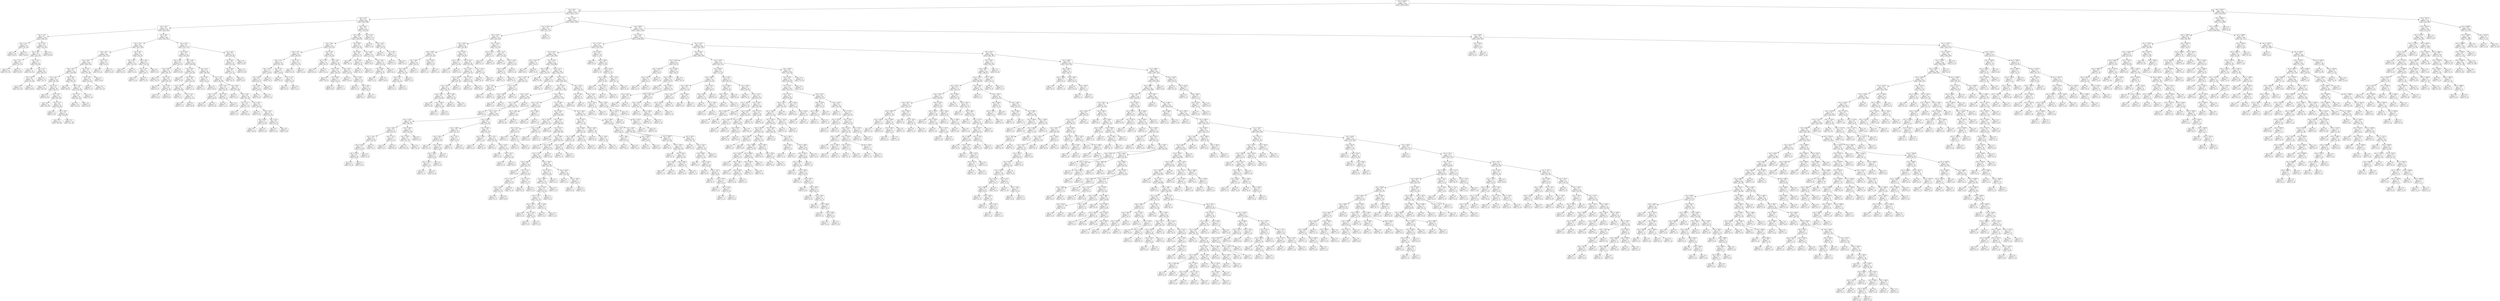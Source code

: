 digraph Tree {
node [shape=box, style="rounded", color="black", fontname=helvetica] ;
edge [fontname=helvetica] ;
0 [label="rain <= 1449.5\ngini = 0.5\nsamples = 3414\nvalue = [2661, 2655]"] ;
1 [label="rain <= 96.5\ngini = 0.5\nsamples = 2734\nvalue = [2523, 1737]"] ;
0 -> 1 [labeldistance=2.5, labelangle=45, headlabel="True"] ;
2 [label="rain <= 67.5\ngini = 0.4\nsamples = 820\nvalue = [830, 408]"] ;
1 -> 2 ;
3 [label="rain <= 19.5\ngini = 0.5\nsamples = 633\nvalue = [620, 346]"] ;
2 -> 3 ;
4 [label="rain <= 12.5\ngini = 0.4\nsamples = 170\nvalue = [188, 79]"] ;
3 -> 4 ;
5 [label="rain <= 11.5\ngini = 0.4\nsamples = 39\nvalue = [47, 14]"] ;
4 -> 5 ;
6 [label="gini = 0.3\nsamples = 18\nvalue = [18, 5]"] ;
5 -> 6 ;
7 [label="gini = 0.4\nsamples = 21\nvalue = [29, 9]"] ;
5 -> 7 ;
8 [label="rain <= 18.5\ngini = 0.4\nsamples = 131\nvalue = [141, 65]"] ;
4 -> 8 ;
9 [label="rain <= 14.5\ngini = 0.4\nsamples = 115\nvalue = [121, 59]"] ;
8 -> 9 ;
10 [label="rain <= 13.5\ngini = 0.4\nsamples = 44\nvalue = [51, 21]"] ;
9 -> 10 ;
11 [label="gini = 0.5\nsamples = 24\nvalue = [27, 15]"] ;
10 -> 11 ;
12 [label="gini = 0.3\nsamples = 20\nvalue = [24, 6]"] ;
10 -> 12 ;
13 [label="rain <= 15.5\ngini = 0.5\nsamples = 71\nvalue = [70, 38]"] ;
9 -> 13 ;
14 [label="gini = 0.5\nsamples = 22\nvalue = [21, 13]"] ;
13 -> 14 ;
15 [label="rain <= 17.5\ngini = 0.4\nsamples = 49\nvalue = [49, 25]"] ;
13 -> 15 ;
16 [label="rain <= 16.5\ngini = 0.4\nsamples = 36\nvalue = [37, 18]"] ;
15 -> 16 ;
17 [label="gini = 0.4\nsamples = 19\nvalue = [21, 10]"] ;
16 -> 17 ;
18 [label="gini = 0.4\nsamples = 17\nvalue = [16, 8]"] ;
16 -> 18 ;
19 [label="gini = 0.5\nsamples = 13\nvalue = [12, 7]"] ;
15 -> 19 ;
20 [label="gini = 0.4\nsamples = 16\nvalue = [20, 6]"] ;
8 -> 20 ;
21 [label="rain <= 39.5\ngini = 0.5\nsamples = 463\nvalue = [432, 267]"] ;
3 -> 21 ;
22 [label="rain <= 34.5\ngini = 0.5\nsamples = 246\nvalue = [215, 156]"] ;
21 -> 22 ;
23 [label="rain <= 32.5\ngini = 0.5\nsamples = 201\nvalue = [187, 121]"] ;
22 -> 23 ;
24 [label="rain <= 29.5\ngini = 0.5\nsamples = 184\nvalue = [164, 116]"] ;
23 -> 24 ;
25 [label="rain <= 25.5\ngini = 0.5\nsamples = 153\nvalue = [143, 88]"] ;
24 -> 25 ;
26 [label="rain <= 20.5\ngini = 0.5\nsamples = 103\nvalue = [81, 63]"] ;
25 -> 26 ;
27 [label="gini = 0.5\nsamples = 21\nvalue = [19, 10]"] ;
26 -> 27 ;
28 [label="rain <= 21.5\ngini = 0.5\nsamples = 82\nvalue = [62, 53]"] ;
26 -> 28 ;
29 [label="gini = 0.5\nsamples = 15\nvalue = [8, 14]"] ;
28 -> 29 ;
30 [label="rain <= 22.5\ngini = 0.5\nsamples = 67\nvalue = [54, 39]"] ;
28 -> 30 ;
31 [label="gini = 0.5\nsamples = 22\nvalue = [18, 10]"] ;
30 -> 31 ;
32 [label="rain <= 23.5\ngini = 0.5\nsamples = 45\nvalue = [36, 29]"] ;
30 -> 32 ;
33 [label="gini = 0.5\nsamples = 12\nvalue = [7, 9]"] ;
32 -> 33 ;
34 [label="rain <= 24.5\ngini = 0.5\nsamples = 33\nvalue = [29, 20]"] ;
32 -> 34 ;
35 [label="gini = 0.5\nsamples = 21\nvalue = [18, 10]"] ;
34 -> 35 ;
36 [label="gini = 0.5\nsamples = 12\nvalue = [11, 10]"] ;
34 -> 36 ;
37 [label="rain <= 26.5\ngini = 0.4\nsamples = 50\nvalue = [62, 25]"] ;
25 -> 37 ;
38 [label="gini = 0.3\nsamples = 19\nvalue = [28, 6]"] ;
37 -> 38 ;
39 [label="rain <= 28.5\ngini = 0.5\nsamples = 31\nvalue = [34, 19]"] ;
37 -> 39 ;
40 [label="rain <= 27.5\ngini = 0.5\nsamples = 22\nvalue = [23, 15]"] ;
39 -> 40 ;
41 [label="gini = 0.5\nsamples = 14\nvalue = [14, 9]"] ;
40 -> 41 ;
42 [label="gini = 0.5\nsamples = 8\nvalue = [9, 6]"] ;
40 -> 42 ;
43 [label="gini = 0.4\nsamples = 9\nvalue = [11, 4]"] ;
39 -> 43 ;
44 [label="rain <= 31.5\ngini = 0.5\nsamples = 31\nvalue = [21, 28]"] ;
24 -> 44 ;
45 [label="rain <= 30.5\ngini = 0.5\nsamples = 24\nvalue = [15, 22]"] ;
44 -> 45 ;
46 [label="gini = 0.5\nsamples = 7\nvalue = [3, 5]"] ;
45 -> 46 ;
47 [label="gini = 0.5\nsamples = 17\nvalue = [12, 17]"] ;
45 -> 47 ;
48 [label="gini = 0.5\nsamples = 7\nvalue = [6, 6]"] ;
44 -> 48 ;
49 [label="rain <= 33.5\ngini = 0.3\nsamples = 17\nvalue = [23, 5]"] ;
23 -> 49 ;
50 [label="gini = 0.3\nsamples = 7\nvalue = [10, 2]"] ;
49 -> 50 ;
51 [label="gini = 0.3\nsamples = 10\nvalue = [13, 3]"] ;
49 -> 51 ;
52 [label="rain <= 36.5\ngini = 0.5\nsamples = 45\nvalue = [28, 35]"] ;
22 -> 52 ;
53 [label="rain <= 35.5\ngini = 0.5\nsamples = 23\nvalue = [12, 22]"] ;
52 -> 53 ;
54 [label="gini = 0.5\nsamples = 14\nvalue = [8, 11]"] ;
53 -> 54 ;
55 [label="gini = 0.4\nsamples = 9\nvalue = [4, 11]"] ;
53 -> 55 ;
56 [label="rain <= 38.5\ngini = 0.5\nsamples = 22\nvalue = [16, 13]"] ;
52 -> 56 ;
57 [label="rain <= 37.5\ngini = 0.5\nsamples = 13\nvalue = [10, 7]"] ;
56 -> 57 ;
58 [label="gini = 0.5\nsamples = 7\nvalue = [5, 4]"] ;
57 -> 58 ;
59 [label="gini = 0.5\nsamples = 6\nvalue = [5, 3]"] ;
57 -> 59 ;
60 [label="gini = 0.5\nsamples = 9\nvalue = [6, 6]"] ;
56 -> 60 ;
61 [label="rain <= 63.5\ngini = 0.4\nsamples = 217\nvalue = [217, 111]"] ;
21 -> 61 ;
62 [label="rain <= 44.5\ngini = 0.4\nsamples = 175\nvalue = [187, 83]"] ;
61 -> 62 ;
63 [label="rain <= 43.5\ngini = 0.4\nsamples = 47\nvalue = [58, 17]"] ;
62 -> 63 ;
64 [label="rain <= 40.5\ngini = 0.4\nsamples = 36\nvalue = [40, 17]"] ;
63 -> 64 ;
65 [label="gini = 0.4\nsamples = 10\nvalue = [10, 3]"] ;
64 -> 65 ;
66 [label="rain <= 41.5\ngini = 0.4\nsamples = 26\nvalue = [30, 14]"] ;
64 -> 66 ;
67 [label="gini = 0.5\nsamples = 7\nvalue = [5, 4]"] ;
66 -> 67 ;
68 [label="rain <= 42.5\ngini = 0.4\nsamples = 19\nvalue = [25, 10]"] ;
66 -> 68 ;
69 [label="gini = 0.4\nsamples = 13\nvalue = [16, 5]"] ;
68 -> 69 ;
70 [label="gini = 0.5\nsamples = 6\nvalue = [9, 5]"] ;
68 -> 70 ;
71 [label="gini = 0.0\nsamples = 11\nvalue = [18, 0]"] ;
63 -> 71 ;
72 [label="rain <= 49.5\ngini = 0.4\nsamples = 128\nvalue = [129, 66]"] ;
62 -> 72 ;
73 [label="rain <= 45.5\ngini = 0.5\nsamples = 36\nvalue = [30, 26]"] ;
72 -> 73 ;
74 [label="gini = 0.4\nsamples = 9\nvalue = [9, 4]"] ;
73 -> 74 ;
75 [label="rain <= 48.5\ngini = 0.5\nsamples = 27\nvalue = [21, 22]"] ;
73 -> 75 ;
76 [label="rain <= 46.5\ngini = 0.5\nsamples = 24\nvalue = [20, 20]"] ;
75 -> 76 ;
77 [label="gini = 0.5\nsamples = 7\nvalue = [5, 5]"] ;
76 -> 77 ;
78 [label="rain <= 47.5\ngini = 0.5\nsamples = 17\nvalue = [15, 15]"] ;
76 -> 78 ;
79 [label="gini = 0.5\nsamples = 8\nvalue = [7, 7]"] ;
78 -> 79 ;
80 [label="gini = 0.5\nsamples = 9\nvalue = [8, 8]"] ;
78 -> 80 ;
81 [label="gini = 0.4\nsamples = 3\nvalue = [1, 2]"] ;
75 -> 81 ;
82 [label="rain <= 51.5\ngini = 0.4\nsamples = 92\nvalue = [99, 40]"] ;
72 -> 82 ;
83 [label="rain <= 50.5\ngini = 0.1\nsamples = 11\nvalue = [23, 2]"] ;
82 -> 83 ;
84 [label="gini = 0.4\nsamples = 3\nvalue = [5, 2]"] ;
83 -> 84 ;
85 [label="gini = 0.0\nsamples = 8\nvalue = [18, 0]"] ;
83 -> 85 ;
86 [label="rain <= 55.5\ngini = 0.4\nsamples = 81\nvalue = [76, 38]"] ;
82 -> 86 ;
87 [label="rain <= 53.5\ngini = 0.4\nsamples = 24\nvalue = [25, 9]"] ;
86 -> 87 ;
88 [label="rain <= 52.5\ngini = 0.4\nsamples = 17\nvalue = [16, 8]"] ;
87 -> 88 ;
89 [label="gini = 0.4\nsamples = 9\nvalue = [8, 4]"] ;
88 -> 89 ;
90 [label="gini = 0.4\nsamples = 8\nvalue = [8, 4]"] ;
88 -> 90 ;
91 [label="rain <= 54.5\ngini = 0.2\nsamples = 7\nvalue = [9, 1]"] ;
87 -> 91 ;
92 [label="gini = 0.2\nsamples = 5\nvalue = [7, 1]"] ;
91 -> 92 ;
93 [label="gini = 0.0\nsamples = 2\nvalue = [2, 0]"] ;
91 -> 93 ;
94 [label="rain <= 56.5\ngini = 0.5\nsamples = 57\nvalue = [51, 29]"] ;
86 -> 94 ;
95 [label="gini = 0.5\nsamples = 7\nvalue = [4, 5]"] ;
94 -> 95 ;
96 [label="rain <= 58.5\ngini = 0.4\nsamples = 50\nvalue = [47, 24]"] ;
94 -> 96 ;
97 [label="rain <= 57.5\ngini = 0.4\nsamples = 13\nvalue = [17, 7]"] ;
96 -> 97 ;
98 [label="gini = 0.4\nsamples = 8\nvalue = [7, 3]"] ;
97 -> 98 ;
99 [label="gini = 0.4\nsamples = 5\nvalue = [10, 4]"] ;
97 -> 99 ;
100 [label="rain <= 59.5\ngini = 0.5\nsamples = 37\nvalue = [30, 17]"] ;
96 -> 100 ;
101 [label="gini = 0.5\nsamples = 6\nvalue = [3, 3]"] ;
100 -> 101 ;
102 [label="rain <= 61.5\ngini = 0.4\nsamples = 31\nvalue = [27, 14]"] ;
100 -> 102 ;
103 [label="rain <= 60.5\ngini = 0.5\nsamples = 19\nvalue = [15, 9]"] ;
102 -> 103 ;
104 [label="gini = 0.5\nsamples = 13\nvalue = [10, 6]"] ;
103 -> 104 ;
105 [label="gini = 0.5\nsamples = 6\nvalue = [5, 3]"] ;
103 -> 105 ;
106 [label="rain <= 62.5\ngini = 0.4\nsamples = 12\nvalue = [12, 5]"] ;
102 -> 106 ;
107 [label="gini = 0.4\nsamples = 3\nvalue = [3, 1]"] ;
106 -> 107 ;
108 [label="gini = 0.4\nsamples = 9\nvalue = [9, 4]"] ;
106 -> 108 ;
109 [label="rain <= 66.5\ngini = 0.5\nsamples = 42\nvalue = [30, 28]"] ;
61 -> 109 ;
110 [label="rain <= 65.5\ngini = 0.5\nsamples = 32\nvalue = [25, 20]"] ;
109 -> 110 ;
111 [label="rain <= 64.5\ngini = 0.5\nsamples = 17\nvalue = [12, 11]"] ;
110 -> 111 ;
112 [label="gini = 0.5\nsamples = 11\nvalue = [9, 7]"] ;
111 -> 112 ;
113 [label="gini = 0.5\nsamples = 6\nvalue = [3, 4]"] ;
111 -> 113 ;
114 [label="gini = 0.5\nsamples = 15\nvalue = [13, 9]"] ;
110 -> 114 ;
115 [label="gini = 0.5\nsamples = 10\nvalue = [5, 8]"] ;
109 -> 115 ;
116 [label="rain <= 92.5\ngini = 0.4\nsamples = 187\nvalue = [210, 62]"] ;
2 -> 116 ;
117 [label="rain <= 85.5\ngini = 0.4\nsamples = 168\nvalue = [189, 59]"] ;
116 -> 117 ;
118 [label="rain <= 76.5\ngini = 0.3\nsamples = 127\nvalue = [147, 41]"] ;
117 -> 118 ;
119 [label="rain <= 74.5\ngini = 0.4\nsamples = 62\nvalue = [69, 25]"] ;
118 -> 119 ;
120 [label="rain <= 71.5\ngini = 0.3\nsamples = 44\nvalue = [52, 14]"] ;
119 -> 120 ;
121 [label="rain <= 70.5\ngini = 0.3\nsamples = 27\nvalue = [34, 8]"] ;
120 -> 121 ;
122 [label="rain <= 69.5\ngini = 0.3\nsamples = 19\nvalue = [26, 7]"] ;
121 -> 122 ;
123 [label="rain <= 68.5\ngini = 0.3\nsamples = 13\nvalue = [20, 5]"] ;
122 -> 123 ;
124 [label="gini = 0.3\nsamples = 5\nvalue = [9, 2]"] ;
123 -> 124 ;
125 [label="gini = 0.3\nsamples = 8\nvalue = [11, 3]"] ;
123 -> 125 ;
126 [label="gini = 0.4\nsamples = 6\nvalue = [6, 2]"] ;
122 -> 126 ;
127 [label="gini = 0.2\nsamples = 8\nvalue = [8, 1]"] ;
121 -> 127 ;
128 [label="rain <= 72.5\ngini = 0.4\nsamples = 17\nvalue = [18, 6]"] ;
120 -> 128 ;
129 [label="gini = 0.4\nsamples = 5\nvalue = [6, 2]"] ;
128 -> 129 ;
130 [label="rain <= 73.5\ngini = 0.4\nsamples = 12\nvalue = [12, 4]"] ;
128 -> 130 ;
131 [label="gini = 0.4\nsamples = 8\nvalue = [9, 3]"] ;
130 -> 131 ;
132 [label="gini = 0.4\nsamples = 4\nvalue = [3, 1]"] ;
130 -> 132 ;
133 [label="rain <= 75.5\ngini = 0.5\nsamples = 18\nvalue = [17, 11]"] ;
119 -> 133 ;
134 [label="gini = 0.5\nsamples = 11\nvalue = [11, 6]"] ;
133 -> 134 ;
135 [label="gini = 0.5\nsamples = 7\nvalue = [6, 5]"] ;
133 -> 135 ;
136 [label="rain <= 78.5\ngini = 0.3\nsamples = 65\nvalue = [78, 16]"] ;
118 -> 136 ;
137 [label="rain <= 77.5\ngini = 0.1\nsamples = 16\nvalue = [22, 1]"] ;
136 -> 137 ;
138 [label="gini = 0.0\nsamples = 7\nvalue = [10, 0]"] ;
137 -> 138 ;
139 [label="gini = 0.1\nsamples = 9\nvalue = [12, 1]"] ;
137 -> 139 ;
140 [label="rain <= 81.5\ngini = 0.3\nsamples = 49\nvalue = [56, 15]"] ;
136 -> 140 ;
141 [label="rain <= 79.5\ngini = 0.4\nsamples = 26\nvalue = [26, 10]"] ;
140 -> 141 ;
142 [label="gini = 0.3\nsamples = 9\nvalue = [10, 2]"] ;
141 -> 142 ;
143 [label="rain <= 80.5\ngini = 0.4\nsamples = 17\nvalue = [16, 8]"] ;
141 -> 143 ;
144 [label="gini = 0.5\nsamples = 10\nvalue = [9, 6]"] ;
143 -> 144 ;
145 [label="gini = 0.3\nsamples = 7\nvalue = [7, 2]"] ;
143 -> 145 ;
146 [label="rain <= 82.5\ngini = 0.2\nsamples = 23\nvalue = [30, 5]"] ;
140 -> 146 ;
147 [label="gini = 0.0\nsamples = 7\nvalue = [13, 0]"] ;
146 -> 147 ;
148 [label="rain <= 83.5\ngini = 0.4\nsamples = 16\nvalue = [17, 5]"] ;
146 -> 148 ;
149 [label="gini = 0.5\nsamples = 4\nvalue = [3, 2]"] ;
148 -> 149 ;
150 [label="rain <= 84.5\ngini = 0.3\nsamples = 12\nvalue = [14, 3]"] ;
148 -> 150 ;
151 [label="gini = 0.2\nsamples = 5\nvalue = [6, 1]"] ;
150 -> 151 ;
152 [label="gini = 0.3\nsamples = 7\nvalue = [8, 2]"] ;
150 -> 152 ;
153 [label="rain <= 88.5\ngini = 0.4\nsamples = 41\nvalue = [42, 18]"] ;
117 -> 153 ;
154 [label="rain <= 86.5\ngini = 0.5\nsamples = 15\nvalue = [11, 7]"] ;
153 -> 154 ;
155 [label="gini = 0.4\nsamples = 7\nvalue = [6, 3]"] ;
154 -> 155 ;
156 [label="rain <= 87.5\ngini = 0.5\nsamples = 8\nvalue = [5, 4]"] ;
154 -> 156 ;
157 [label="gini = 0.5\nsamples = 4\nvalue = [2, 2]"] ;
156 -> 157 ;
158 [label="gini = 0.5\nsamples = 4\nvalue = [3, 2]"] ;
156 -> 158 ;
159 [label="rain <= 89.5\ngini = 0.4\nsamples = 26\nvalue = [31, 11]"] ;
153 -> 159 ;
160 [label="gini = 0.0\nsamples = 4\nvalue = [8, 0]"] ;
159 -> 160 ;
161 [label="rain <= 91.5\ngini = 0.4\nsamples = 22\nvalue = [23, 11]"] ;
159 -> 161 ;
162 [label="rain <= 90.5\ngini = 0.5\nsamples = 15\nvalue = [15, 9]"] ;
161 -> 162 ;
163 [label="gini = 0.5\nsamples = 4\nvalue = [5, 3]"] ;
162 -> 163 ;
164 [label="gini = 0.5\nsamples = 11\nvalue = [10, 6]"] ;
162 -> 164 ;
165 [label="gini = 0.3\nsamples = 7\nvalue = [8, 2]"] ;
161 -> 165 ;
166 [label="rain <= 93.5\ngini = 0.2\nsamples = 19\nvalue = [21, 3]"] ;
116 -> 166 ;
167 [label="gini = 0.0\nsamples = 3\nvalue = [3, 0]"] ;
166 -> 167 ;
168 [label="rain <= 94.5\ngini = 0.2\nsamples = 16\nvalue = [18, 3]"] ;
166 -> 168 ;
169 [label="gini = 0.4\nsamples = 3\nvalue = [2, 1]"] ;
168 -> 169 ;
170 [label="rain <= 95.5\ngini = 0.2\nsamples = 13\nvalue = [16, 2]"] ;
168 -> 170 ;
171 [label="gini = 0.2\nsamples = 6\nvalue = [7, 1]"] ;
170 -> 171 ;
172 [label="gini = 0.2\nsamples = 7\nvalue = [9, 1]"] ;
170 -> 172 ;
173 [label="rain <= 121.5\ngini = 0.5\nsamples = 1914\nvalue = [1693, 1329]"] ;
1 -> 173 ;
174 [label="rain <= 120.5\ngini = 0.5\nsamples = 121\nvalue = [83, 111]"] ;
173 -> 174 ;
175 [label="rain <= 114.5\ngini = 0.5\nsamples = 115\nvalue = [82, 104]"] ;
174 -> 175 ;
176 [label="rain <= 102.5\ngini = 0.5\nsamples = 92\nvalue = [61, 88]"] ;
175 -> 176 ;
177 [label="rain <= 100.5\ngini = 0.5\nsamples = 30\nvalue = [25, 24]"] ;
176 -> 177 ;
178 [label="rain <= 99.5\ngini = 0.5\nsamples = 20\nvalue = [16, 21]"] ;
177 -> 178 ;
179 [label="rain <= 98.5\ngini = 0.5\nsamples = 15\nvalue = [15, 14]"] ;
178 -> 179 ;
180 [label="rain <= 97.5\ngini = 0.5\nsamples = 11\nvalue = [10, 12]"] ;
179 -> 180 ;
181 [label="gini = 0.5\nsamples = 4\nvalue = [5, 7]"] ;
180 -> 181 ;
182 [label="gini = 0.5\nsamples = 7\nvalue = [5, 5]"] ;
180 -> 182 ;
183 [label="gini = 0.4\nsamples = 4\nvalue = [5, 2]"] ;
179 -> 183 ;
184 [label="gini = 0.2\nsamples = 5\nvalue = [1, 7]"] ;
178 -> 184 ;
185 [label="rain <= 101.5\ngini = 0.4\nsamples = 10\nvalue = [9, 3]"] ;
177 -> 185 ;
186 [label="gini = 0.3\nsamples = 7\nvalue = [7, 2]"] ;
185 -> 186 ;
187 [label="gini = 0.4\nsamples = 3\nvalue = [2, 1]"] ;
185 -> 187 ;
188 [label="rain <= 104.5\ngini = 0.5\nsamples = 62\nvalue = [36, 64]"] ;
176 -> 188 ;
189 [label="rain <= 103.5\ngini = 0.3\nsamples = 8\nvalue = [2, 10]"] ;
188 -> 189 ;
190 [label="gini = 0.3\nsamples = 3\nvalue = [1, 4]"] ;
189 -> 190 ;
191 [label="gini = 0.2\nsamples = 5\nvalue = [1, 6]"] ;
189 -> 191 ;
192 [label="rain <= 112.5\ngini = 0.5\nsamples = 54\nvalue = [34, 54]"] ;
188 -> 192 ;
193 [label="rain <= 110.5\ngini = 0.5\nsamples = 45\nvalue = [30, 41]"] ;
192 -> 193 ;
194 [label="rain <= 109.5\ngini = 0.5\nsamples = 35\nvalue = [19, 35]"] ;
193 -> 194 ;
195 [label="rain <= 107.5\ngini = 0.5\nsamples = 32\nvalue = [18, 31]"] ;
194 -> 195 ;
196 [label="rain <= 105.5\ngini = 0.4\nsamples = 21\nvalue = [10, 20]"] ;
195 -> 196 ;
197 [label="gini = 0.5\nsamples = 8\nvalue = [4, 6]"] ;
196 -> 197 ;
198 [label="rain <= 106.5\ngini = 0.4\nsamples = 13\nvalue = [6, 14]"] ;
196 -> 198 ;
199 [label="gini = 0.4\nsamples = 4\nvalue = [2, 5]"] ;
198 -> 199 ;
200 [label="gini = 0.4\nsamples = 9\nvalue = [4, 9]"] ;
198 -> 200 ;
201 [label="rain <= 108.5\ngini = 0.5\nsamples = 11\nvalue = [8, 11]"] ;
195 -> 201 ;
202 [label="gini = 0.5\nsamples = 8\nvalue = [6, 8]"] ;
201 -> 202 ;
203 [label="gini = 0.5\nsamples = 3\nvalue = [2, 3]"] ;
201 -> 203 ;
204 [label="gini = 0.3\nsamples = 3\nvalue = [1, 4]"] ;
194 -> 204 ;
205 [label="rain <= 111.5\ngini = 0.5\nsamples = 10\nvalue = [11, 6]"] ;
193 -> 205 ;
206 [label="gini = 0.0\nsamples = 1\nvalue = [3, 0]"] ;
205 -> 206 ;
207 [label="gini = 0.5\nsamples = 9\nvalue = [8, 6]"] ;
205 -> 207 ;
208 [label="rain <= 113.5\ngini = 0.4\nsamples = 9\nvalue = [4, 13]"] ;
192 -> 208 ;
209 [label="gini = 0.0\nsamples = 2\nvalue = [0, 5]"] ;
208 -> 209 ;
210 [label="gini = 0.4\nsamples = 7\nvalue = [4, 8]"] ;
208 -> 210 ;
211 [label="rain <= 116.5\ngini = 0.5\nsamples = 23\nvalue = [21, 16]"] ;
175 -> 211 ;
212 [label="rain <= 115.5\ngini = 0.2\nsamples = 7\nvalue = [7, 1]"] ;
211 -> 212 ;
213 [label="gini = 0.4\nsamples = 3\nvalue = [2, 1]"] ;
212 -> 213 ;
214 [label="gini = 0.0\nsamples = 4\nvalue = [5, 0]"] ;
212 -> 214 ;
215 [label="rain <= 117.5\ngini = 0.5\nsamples = 16\nvalue = [14, 15]"] ;
211 -> 215 ;
216 [label="gini = 0.4\nsamples = 5\nvalue = [3, 6]"] ;
215 -> 216 ;
217 [label="rain <= 119.5\ngini = 0.5\nsamples = 11\nvalue = [11, 9]"] ;
215 -> 217 ;
218 [label="rain <= 118.5\ngini = 0.5\nsamples = 8\nvalue = [9, 5]"] ;
217 -> 218 ;
219 [label="gini = 0.5\nsamples = 4\nvalue = [4, 3]"] ;
218 -> 219 ;
220 [label="gini = 0.4\nsamples = 4\nvalue = [5, 2]"] ;
218 -> 220 ;
221 [label="gini = 0.4\nsamples = 3\nvalue = [2, 4]"] ;
217 -> 221 ;
222 [label="gini = 0.2\nsamples = 6\nvalue = [1, 7]"] ;
174 -> 222 ;
223 [label="rain <= 830.0\ngini = 0.5\nsamples = 1793\nvalue = [1610, 1218]"] ;
173 -> 223 ;
224 [label="rain <= 236.5\ngini = 0.5\nsamples = 1377\nvalue = [1266, 899]"] ;
223 -> 224 ;
225 [label="rain <= 227.5\ngini = 0.5\nsamples = 422\nvalue = [359, 312]"] ;
224 -> 225 ;
226 [label="rain <= 123.5\ngini = 0.5\nsamples = 403\nvalue = [352, 285]"] ;
225 -> 226 ;
227 [label="rain <= 122.5\ngini = 0.3\nsamples = 12\nvalue = [14, 3]"] ;
226 -> 227 ;
228 [label="gini = 0.4\nsamples = 8\nvalue = [9, 3]"] ;
227 -> 228 ;
229 [label="gini = 0.0\nsamples = 4\nvalue = [5, 0]"] ;
227 -> 229 ;
230 [label="rain <= 129.5\ngini = 0.5\nsamples = 391\nvalue = [338, 282]"] ;
226 -> 230 ;
231 [label="rain <= 128.5\ngini = 0.5\nsamples = 27\nvalue = [16, 25]"] ;
230 -> 231 ;
232 [label="rain <= 125.5\ngini = 0.5\nsamples = 19\nvalue = [14, 15]"] ;
231 -> 232 ;
233 [label="rain <= 124.5\ngini = 0.4\nsamples = 6\nvalue = [4, 8]"] ;
232 -> 233 ;
234 [label="gini = 0.4\nsamples = 3\nvalue = [2, 5]"] ;
233 -> 234 ;
235 [label="gini = 0.5\nsamples = 3\nvalue = [2, 3]"] ;
233 -> 235 ;
236 [label="rain <= 127.5\ngini = 0.5\nsamples = 13\nvalue = [10, 7]"] ;
232 -> 236 ;
237 [label="rain <= 126.5\ngini = 0.4\nsamples = 10\nvalue = [8, 4]"] ;
236 -> 237 ;
238 [label="gini = 0.5\nsamples = 5\nvalue = [3, 2]"] ;
237 -> 238 ;
239 [label="gini = 0.4\nsamples = 5\nvalue = [5, 2]"] ;
237 -> 239 ;
240 [label="gini = 0.5\nsamples = 3\nvalue = [2, 3]"] ;
236 -> 240 ;
241 [label="gini = 0.3\nsamples = 8\nvalue = [2, 10]"] ;
231 -> 241 ;
242 [label="rain <= 131.5\ngini = 0.5\nsamples = 364\nvalue = [322, 257]"] ;
230 -> 242 ;
243 [label="rain <= 130.5\ngini = 0.2\nsamples = 12\nvalue = [17, 2]"] ;
242 -> 243 ;
244 [label="gini = 0.2\nsamples = 5\nvalue = [8, 1]"] ;
243 -> 244 ;
245 [label="gini = 0.2\nsamples = 7\nvalue = [9, 1]"] ;
243 -> 245 ;
246 [label="rain <= 217.5\ngini = 0.5\nsamples = 352\nvalue = [305, 255]"] ;
242 -> 246 ;
247 [label="rain <= 155.5\ngini = 0.5\nsamples = 329\nvalue = [277, 243]"] ;
246 -> 247 ;
248 [label="rain <= 154.5\ngini = 0.5\nsamples = 106\nvalue = [105, 71]"] ;
247 -> 248 ;
249 [label="rain <= 132.5\ngini = 0.5\nsamples = 105\nvalue = [102, 71]"] ;
248 -> 249 ;
250 [label="gini = 0.0\nsamples = 1\nvalue = [0, 1]"] ;
249 -> 250 ;
251 [label="rain <= 141.5\ngini = 0.5\nsamples = 104\nvalue = [102, 70]"] ;
249 -> 251 ;
252 [label="rain <= 138.5\ngini = 0.5\nsamples = 48\nvalue = [46, 37]"] ;
251 -> 252 ;
253 [label="rain <= 136.5\ngini = 0.5\nsamples = 29\nvalue = [30, 17]"] ;
252 -> 253 ;
254 [label="rain <= 135.5\ngini = 0.5\nsamples = 20\nvalue = [19, 15]"] ;
253 -> 254 ;
255 [label="rain <= 134.5\ngini = 0.5\nsamples = 13\nvalue = [14, 10]"] ;
254 -> 255 ;
256 [label="rain <= 133.5\ngini = 0.5\nsamples = 9\nvalue = [9, 8]"] ;
255 -> 256 ;
257 [label="gini = 0.5\nsamples = 4\nvalue = [4, 4]"] ;
256 -> 257 ;
258 [label="gini = 0.5\nsamples = 5\nvalue = [5, 4]"] ;
256 -> 258 ;
259 [label="gini = 0.4\nsamples = 4\nvalue = [5, 2]"] ;
255 -> 259 ;
260 [label="gini = 0.5\nsamples = 7\nvalue = [5, 5]"] ;
254 -> 260 ;
261 [label="rain <= 137.5\ngini = 0.3\nsamples = 9\nvalue = [11, 2]"] ;
253 -> 261 ;
262 [label="gini = 0.4\nsamples = 4\nvalue = [3, 1]"] ;
261 -> 262 ;
263 [label="gini = 0.2\nsamples = 5\nvalue = [8, 1]"] ;
261 -> 263 ;
264 [label="rain <= 140.5\ngini = 0.5\nsamples = 19\nvalue = [16, 20]"] ;
252 -> 264 ;
265 [label="rain <= 139.5\ngini = 0.5\nsamples = 14\nvalue = [12, 17]"] ;
264 -> 265 ;
266 [label="gini = 0.5\nsamples = 11\nvalue = [10, 14]"] ;
265 -> 266 ;
267 [label="gini = 0.5\nsamples = 3\nvalue = [2, 3]"] ;
265 -> 267 ;
268 [label="gini = 0.5\nsamples = 5\nvalue = [4, 3]"] ;
264 -> 268 ;
269 [label="rain <= 148.5\ngini = 0.5\nsamples = 56\nvalue = [56, 33]"] ;
251 -> 269 ;
270 [label="rain <= 146.5\ngini = 0.4\nsamples = 29\nvalue = [31, 11]"] ;
269 -> 270 ;
271 [label="rain <= 142.5\ngini = 0.5\nsamples = 19\nvalue = [15, 10]"] ;
270 -> 271 ;
272 [label="gini = 0.3\nsamples = 9\nvalue = [11, 2]"] ;
271 -> 272 ;
273 [label="rain <= 145.5\ngini = 0.4\nsamples = 10\nvalue = [4, 8]"] ;
271 -> 273 ;
274 [label="rain <= 144.5\ngini = 0.5\nsamples = 8\nvalue = [4, 6]"] ;
273 -> 274 ;
275 [label="rain <= 143.5\ngini = 0.3\nsamples = 4\nvalue = [1, 4]"] ;
274 -> 275 ;
276 [label="gini = 0.5\nsamples = 2\nvalue = [1, 1]"] ;
275 -> 276 ;
277 [label="gini = 0.0\nsamples = 2\nvalue = [0, 3]"] ;
275 -> 277 ;
278 [label="gini = 0.5\nsamples = 4\nvalue = [3, 2]"] ;
274 -> 278 ;
279 [label="gini = 0.0\nsamples = 2\nvalue = [0, 2]"] ;
273 -> 279 ;
280 [label="rain <= 147.5\ngini = 0.1\nsamples = 10\nvalue = [16, 1]"] ;
270 -> 280 ;
281 [label="gini = 0.3\nsamples = 5\nvalue = [4, 1]"] ;
280 -> 281 ;
282 [label="gini = 0.0\nsamples = 5\nvalue = [12, 0]"] ;
280 -> 282 ;
283 [label="rain <= 150.5\ngini = 0.5\nsamples = 27\nvalue = [25, 22]"] ;
269 -> 283 ;
284 [label="rain <= 149.5\ngini = 0.2\nsamples = 7\nvalue = [1, 8]"] ;
283 -> 284 ;
285 [label="gini = 0.3\nsamples = 5\nvalue = [1, 5]"] ;
284 -> 285 ;
286 [label="gini = 0.0\nsamples = 2\nvalue = [0, 3]"] ;
284 -> 286 ;
287 [label="rain <= 151.5\ngini = 0.5\nsamples = 20\nvalue = [24, 14]"] ;
283 -> 287 ;
288 [label="gini = 0.2\nsamples = 7\nvalue = [9, 1]"] ;
287 -> 288 ;
289 [label="rain <= 152.5\ngini = 0.5\nsamples = 13\nvalue = [15, 13]"] ;
287 -> 289 ;
290 [label="gini = 0.5\nsamples = 4\nvalue = [4, 3]"] ;
289 -> 290 ;
291 [label="rain <= 153.5\ngini = 0.5\nsamples = 9\nvalue = [11, 10]"] ;
289 -> 291 ;
292 [label="gini = 0.5\nsamples = 3\nvalue = [3, 3]"] ;
291 -> 292 ;
293 [label="gini = 0.5\nsamples = 6\nvalue = [8, 7]"] ;
291 -> 293 ;
294 [label="gini = 0.0\nsamples = 1\nvalue = [3, 0]"] ;
248 -> 294 ;
295 [label="rain <= 159.5\ngini = 0.5\nsamples = 223\nvalue = [172, 172]"] ;
247 -> 295 ;
296 [label="rain <= 157.5\ngini = 0.3\nsamples = 17\nvalue = [4, 19]"] ;
295 -> 296 ;
297 [label="rain <= 156.5\ngini = 0.3\nsamples = 12\nvalue = [3, 12]"] ;
296 -> 297 ;
298 [label="gini = 0.3\nsamples = 9\nvalue = [2, 10]"] ;
297 -> 298 ;
299 [label="gini = 0.4\nsamples = 3\nvalue = [1, 2]"] ;
297 -> 299 ;
300 [label="rain <= 158.5\ngini = 0.2\nsamples = 5\nvalue = [1, 7]"] ;
296 -> 300 ;
301 [label="gini = 0.0\nsamples = 2\nvalue = [0, 3]"] ;
300 -> 301 ;
302 [label="gini = 0.3\nsamples = 3\nvalue = [1, 4]"] ;
300 -> 302 ;
303 [label="rain <= 186.5\ngini = 0.5\nsamples = 206\nvalue = [168, 153]"] ;
295 -> 303 ;
304 [label="rain <= 165.5\ngini = 0.5\nsamples = 113\nvalue = [103, 80]"] ;
303 -> 304 ;
305 [label="rain <= 163.5\ngini = 0.5\nsamples = 22\nvalue = [15, 21]"] ;
304 -> 305 ;
306 [label="rain <= 161.0\ngini = 0.5\nsamples = 13\nvalue = [12, 9]"] ;
305 -> 306 ;
307 [label="gini = 0.5\nsamples = 7\nvalue = [5, 7]"] ;
306 -> 307 ;
308 [label="rain <= 162.5\ngini = 0.3\nsamples = 6\nvalue = [7, 2]"] ;
306 -> 308 ;
309 [label="gini = 0.4\nsamples = 4\nvalue = [5, 2]"] ;
308 -> 309 ;
310 [label="gini = 0.0\nsamples = 2\nvalue = [2, 0]"] ;
308 -> 310 ;
311 [label="rain <= 164.5\ngini = 0.3\nsamples = 9\nvalue = [3, 12]"] ;
305 -> 311 ;
312 [label="gini = 0.4\nsamples = 4\nvalue = [2, 5]"] ;
311 -> 312 ;
313 [label="gini = 0.2\nsamples = 5\nvalue = [1, 7]"] ;
311 -> 313 ;
314 [label="rain <= 166.5\ngini = 0.5\nsamples = 91\nvalue = [88, 59]"] ;
304 -> 314 ;
315 [label="gini = 0.0\nsamples = 2\nvalue = [6, 0]"] ;
314 -> 315 ;
316 [label="rain <= 167.5\ngini = 0.5\nsamples = 89\nvalue = [82, 59]"] ;
314 -> 316 ;
317 [label="gini = 0.4\nsamples = 6\nvalue = [4, 8]"] ;
316 -> 317 ;
318 [label="rain <= 168.5\ngini = 0.5\nsamples = 83\nvalue = [78, 51]"] ;
316 -> 318 ;
319 [label="gini = 0.0\nsamples = 4\nvalue = [8, 0]"] ;
318 -> 319 ;
320 [label="rain <= 185.5\ngini = 0.5\nsamples = 79\nvalue = [70, 51]"] ;
318 -> 320 ;
321 [label="rain <= 174.5\ngini = 0.5\nsamples = 78\nvalue = [68, 51]"] ;
320 -> 321 ;
322 [label="rain <= 169.5\ngini = 0.5\nsamples = 30\nvalue = [29, 17]"] ;
321 -> 322 ;
323 [label="gini = 0.5\nsamples = 7\nvalue = [6, 5]"] ;
322 -> 323 ;
324 [label="rain <= 172.5\ngini = 0.5\nsamples = 23\nvalue = [23, 12]"] ;
322 -> 324 ;
325 [label="rain <= 171.5\ngini = 0.4\nsamples = 11\nvalue = [12, 5]"] ;
324 -> 325 ;
326 [label="rain <= 170.5\ngini = 0.4\nsamples = 10\nvalue = [11, 5]"] ;
325 -> 326 ;
327 [label="gini = 0.4\nsamples = 4\nvalue = [3, 1]"] ;
326 -> 327 ;
328 [label="gini = 0.4\nsamples = 6\nvalue = [8, 4]"] ;
326 -> 328 ;
329 [label="gini = 0.0\nsamples = 1\nvalue = [1, 0]"] ;
325 -> 329 ;
330 [label="rain <= 173.5\ngini = 0.5\nsamples = 12\nvalue = [11, 7]"] ;
324 -> 330 ;
331 [label="gini = 0.5\nsamples = 8\nvalue = [8, 5]"] ;
330 -> 331 ;
332 [label="gini = 0.5\nsamples = 4\nvalue = [3, 2]"] ;
330 -> 332 ;
333 [label="rain <= 182.5\ngini = 0.5\nsamples = 48\nvalue = [39, 34]"] ;
321 -> 333 ;
334 [label="rain <= 181.5\ngini = 0.5\nsamples = 32\nvalue = [23, 24]"] ;
333 -> 334 ;
335 [label="rain <= 180.5\ngini = 0.5\nsamples = 26\nvalue = [21, 17]"] ;
334 -> 335 ;
336 [label="rain <= 179.5\ngini = 0.5\nsamples = 21\nvalue = [14, 16]"] ;
335 -> 336 ;
337 [label="rain <= 177.5\ngini = 0.5\nsamples = 17\nvalue = [12, 12]"] ;
336 -> 337 ;
338 [label="rain <= 175.5\ngini = 0.5\nsamples = 12\nvalue = [7, 9]"] ;
337 -> 338 ;
339 [label="gini = 0.5\nsamples = 4\nvalue = [4, 3]"] ;
338 -> 339 ;
340 [label="rain <= 176.5\ngini = 0.4\nsamples = 8\nvalue = [3, 6]"] ;
338 -> 340 ;
341 [label="gini = 0.4\nsamples = 4\nvalue = [1, 3]"] ;
340 -> 341 ;
342 [label="gini = 0.5\nsamples = 4\nvalue = [2, 3]"] ;
340 -> 342 ;
343 [label="rain <= 178.5\ngini = 0.5\nsamples = 5\nvalue = [5, 3]"] ;
337 -> 343 ;
344 [label="gini = 0.4\nsamples = 3\nvalue = [3, 1]"] ;
343 -> 344 ;
345 [label="gini = 0.5\nsamples = 2\nvalue = [2, 2]"] ;
343 -> 345 ;
346 [label="gini = 0.4\nsamples = 4\nvalue = [2, 4]"] ;
336 -> 346 ;
347 [label="gini = 0.2\nsamples = 5\nvalue = [7, 1]"] ;
335 -> 347 ;
348 [label="gini = 0.3\nsamples = 6\nvalue = [2, 7]"] ;
334 -> 348 ;
349 [label="rain <= 183.5\ngini = 0.5\nsamples = 16\nvalue = [16, 10]"] ;
333 -> 349 ;
350 [label="gini = 0.4\nsamples = 7\nvalue = [6, 3]"] ;
349 -> 350 ;
351 [label="rain <= 184.5\ngini = 0.5\nsamples = 9\nvalue = [10, 7]"] ;
349 -> 351 ;
352 [label="gini = 0.5\nsamples = 5\nvalue = [6, 4]"] ;
351 -> 352 ;
353 [label="gini = 0.5\nsamples = 4\nvalue = [4, 3]"] ;
351 -> 353 ;
354 [label="gini = 0.0\nsamples = 1\nvalue = [2, 0]"] ;
320 -> 354 ;
355 [label="rain <= 195.5\ngini = 0.5\nsamples = 93\nvalue = [65, 73]"] ;
303 -> 355 ;
356 [label="rain <= 192.5\ngini = 0.4\nsamples = 31\nvalue = [11, 31]"] ;
355 -> 356 ;
357 [label="rain <= 190.5\ngini = 0.5\nsamples = 17\nvalue = [8, 14]"] ;
356 -> 357 ;
358 [label="rain <= 189.0\ngini = 0.4\nsamples = 11\nvalue = [4, 10]"] ;
357 -> 358 ;
359 [label="rain <= 187.5\ngini = 0.5\nsamples = 8\nvalue = [4, 6]"] ;
358 -> 359 ;
360 [label="gini = 0.4\nsamples = 4\nvalue = [1, 3]"] ;
359 -> 360 ;
361 [label="gini = 0.5\nsamples = 4\nvalue = [3, 3]"] ;
359 -> 361 ;
362 [label="gini = 0.0\nsamples = 3\nvalue = [0, 4]"] ;
358 -> 362 ;
363 [label="rain <= 191.5\ngini = 0.5\nsamples = 6\nvalue = [4, 4]"] ;
357 -> 363 ;
364 [label="gini = 0.5\nsamples = 4\nvalue = [3, 2]"] ;
363 -> 364 ;
365 [label="gini = 0.4\nsamples = 2\nvalue = [1, 2]"] ;
363 -> 365 ;
366 [label="rain <= 193.5\ngini = 0.3\nsamples = 14\nvalue = [3, 17]"] ;
356 -> 366 ;
367 [label="gini = 0.0\nsamples = 4\nvalue = [0, 4]"] ;
366 -> 367 ;
368 [label="rain <= 194.5\ngini = 0.3\nsamples = 10\nvalue = [3, 13]"] ;
366 -> 368 ;
369 [label="gini = 0.3\nsamples = 6\nvalue = [2, 7]"] ;
368 -> 369 ;
370 [label="gini = 0.2\nsamples = 4\nvalue = [1, 6]"] ;
368 -> 370 ;
371 [label="rain <= 199.5\ngini = 0.5\nsamples = 62\nvalue = [54, 42]"] ;
355 -> 371 ;
372 [label="rain <= 197.5\ngini = 0.4\nsamples = 14\nvalue = [20, 6]"] ;
371 -> 372 ;
373 [label="rain <= 196.5\ngini = 0.2\nsamples = 6\nvalue = [12, 2]"] ;
372 -> 373 ;
374 [label="gini = 0.3\nsamples = 5\nvalue = [10, 2]"] ;
373 -> 374 ;
375 [label="gini = 0.0\nsamples = 1\nvalue = [2, 0]"] ;
373 -> 375 ;
376 [label="rain <= 198.5\ngini = 0.4\nsamples = 8\nvalue = [8, 4]"] ;
372 -> 376 ;
377 [label="gini = 0.5\nsamples = 3\nvalue = [3, 2]"] ;
376 -> 377 ;
378 [label="gini = 0.4\nsamples = 5\nvalue = [5, 2]"] ;
376 -> 378 ;
379 [label="rain <= 205.5\ngini = 0.5\nsamples = 48\nvalue = [34, 36]"] ;
371 -> 379 ;
380 [label="rain <= 200.5\ngini = 0.5\nsamples = 22\nvalue = [10, 19]"] ;
379 -> 380 ;
381 [label="gini = 0.0\nsamples = 3\nvalue = [0, 3]"] ;
380 -> 381 ;
382 [label="rain <= 201.5\ngini = 0.5\nsamples = 19\nvalue = [10, 16]"] ;
380 -> 382 ;
383 [label="gini = 0.5\nsamples = 5\nvalue = [4, 3]"] ;
382 -> 383 ;
384 [label="rain <= 203.5\ngini = 0.4\nsamples = 14\nvalue = [6, 13]"] ;
382 -> 384 ;
385 [label="rain <= 202.5\ngini = 0.2\nsamples = 5\nvalue = [1, 6]"] ;
384 -> 385 ;
386 [label="gini = 0.4\nsamples = 3\nvalue = [1, 3]"] ;
385 -> 386 ;
387 [label="gini = 0.0\nsamples = 2\nvalue = [0, 3]"] ;
385 -> 387 ;
388 [label="rain <= 204.5\ngini = 0.5\nsamples = 9\nvalue = [5, 7]"] ;
384 -> 388 ;
389 [label="gini = 0.5\nsamples = 6\nvalue = [4, 5]"] ;
388 -> 389 ;
390 [label="gini = 0.4\nsamples = 3\nvalue = [1, 2]"] ;
388 -> 390 ;
391 [label="rain <= 207.5\ngini = 0.5\nsamples = 26\nvalue = [24, 17]"] ;
379 -> 391 ;
392 [label="gini = 0.0\nsamples = 2\nvalue = [3, 0]"] ;
391 -> 392 ;
393 [label="rain <= 216.5\ngini = 0.5\nsamples = 24\nvalue = [21, 17]"] ;
391 -> 393 ;
394 [label="rain <= 208.5\ngini = 0.5\nsamples = 19\nvalue = [17, 11]"] ;
393 -> 394 ;
395 [label="gini = 0.5\nsamples = 7\nvalue = [5, 5]"] ;
394 -> 395 ;
396 [label="rain <= 210.5\ngini = 0.4\nsamples = 12\nvalue = [12, 6]"] ;
394 -> 396 ;
397 [label="gini = 0.0\nsamples = 4\nvalue = [4, 0]"] ;
396 -> 397 ;
398 [label="rain <= 212.5\ngini = 0.5\nsamples = 8\nvalue = [8, 6]"] ;
396 -> 398 ;
399 [label="gini = 0.0\nsamples = 1\nvalue = [0, 1]"] ;
398 -> 399 ;
400 [label="rain <= 214.5\ngini = 0.5\nsamples = 7\nvalue = [8, 5]"] ;
398 -> 400 ;
401 [label="gini = 0.4\nsamples = 3\nvalue = [3, 1]"] ;
400 -> 401 ;
402 [label="rain <= 215.5\ngini = 0.5\nsamples = 4\nvalue = [5, 4]"] ;
400 -> 402 ;
403 [label="gini = 0.5\nsamples = 2\nvalue = [1, 1]"] ;
402 -> 403 ;
404 [label="gini = 0.5\nsamples = 2\nvalue = [4, 3]"] ;
402 -> 404 ;
405 [label="gini = 0.5\nsamples = 5\nvalue = [4, 6]"] ;
393 -> 405 ;
406 [label="rain <= 220.5\ngini = 0.4\nsamples = 23\nvalue = [28, 12]"] ;
246 -> 406 ;
407 [label="rain <= 219.5\ngini = 0.1\nsamples = 8\nvalue = [13, 1]"] ;
406 -> 407 ;
408 [label="gini = 0.0\nsamples = 5\nvalue = [9, 0]"] ;
407 -> 408 ;
409 [label="gini = 0.3\nsamples = 3\nvalue = [4, 1]"] ;
407 -> 409 ;
410 [label="rain <= 222.5\ngini = 0.5\nsamples = 15\nvalue = [15, 11]"] ;
406 -> 410 ;
411 [label="rain <= 221.5\ngini = 0.3\nsamples = 3\nvalue = [1, 5]"] ;
410 -> 411 ;
412 [label="gini = 0.0\nsamples = 1\nvalue = [0, 1]"] ;
411 -> 412 ;
413 [label="gini = 0.3\nsamples = 2\nvalue = [1, 4]"] ;
411 -> 413 ;
414 [label="rain <= 226.5\ngini = 0.4\nsamples = 12\nvalue = [14, 6]"] ;
410 -> 414 ;
415 [label="rain <= 224.5\ngini = 0.2\nsamples = 7\nvalue = [8, 1]"] ;
414 -> 415 ;
416 [label="gini = 0.0\nsamples = 3\nvalue = [4, 0]"] ;
415 -> 416 ;
417 [label="rain <= 225.5\ngini = 0.3\nsamples = 4\nvalue = [4, 1]"] ;
415 -> 417 ;
418 [label="gini = 0.5\nsamples = 2\nvalue = [1, 1]"] ;
417 -> 418 ;
419 [label="gini = 0.0\nsamples = 2\nvalue = [3, 0]"] ;
417 -> 419 ;
420 [label="gini = 0.5\nsamples = 5\nvalue = [6, 5]"] ;
414 -> 420 ;
421 [label="rain <= 228.5\ngini = 0.3\nsamples = 19\nvalue = [7, 27]"] ;
225 -> 421 ;
422 [label="gini = 0.0\nsamples = 1\nvalue = [0, 2]"] ;
421 -> 422 ;
423 [label="rain <= 229.5\ngini = 0.3\nsamples = 18\nvalue = [7, 25]"] ;
421 -> 423 ;
424 [label="gini = 0.4\nsamples = 3\nvalue = [2, 4]"] ;
423 -> 424 ;
425 [label="rain <= 233.0\ngini = 0.3\nsamples = 15\nvalue = [5, 21]"] ;
423 -> 425 ;
426 [label="rain <= 230.5\ngini = 0.4\nsamples = 8\nvalue = [3, 10]"] ;
425 -> 426 ;
427 [label="gini = 0.2\nsamples = 3\nvalue = [1, 6]"] ;
426 -> 427 ;
428 [label="rain <= 231.5\ngini = 0.4\nsamples = 5\nvalue = [2, 4]"] ;
426 -> 428 ;
429 [label="gini = 0.5\nsamples = 2\nvalue = [1, 1]"] ;
428 -> 429 ;
430 [label="gini = 0.4\nsamples = 3\nvalue = [1, 3]"] ;
428 -> 430 ;
431 [label="rain <= 235.0\ngini = 0.3\nsamples = 7\nvalue = [2, 11]"] ;
425 -> 431 ;
432 [label="gini = 0.0\nsamples = 2\nvalue = [0, 5]"] ;
431 -> 432 ;
433 [label="gini = 0.4\nsamples = 5\nvalue = [2, 6]"] ;
431 -> 433 ;
434 [label="rain <= 342.5\ngini = 0.5\nsamples = 955\nvalue = [907, 587]"] ;
224 -> 434 ;
435 [label="rain <= 254.5\ngini = 0.4\nsamples = 267\nvalue = [286, 120]"] ;
434 -> 435 ;
436 [label="rain <= 239.5\ngini = 0.2\nsamples = 44\nvalue = [62, 9]"] ;
435 -> 436 ;
437 [label="rain <= 238.5\ngini = 0.4\nsamples = 9\nvalue = [8, 4]"] ;
436 -> 437 ;
438 [label="rain <= 237.5\ngini = 0.3\nsamples = 4\nvalue = [4, 1]"] ;
437 -> 438 ;
439 [label="gini = 0.0\nsamples = 1\nvalue = [1, 0]"] ;
438 -> 439 ;
440 [label="gini = 0.4\nsamples = 3\nvalue = [3, 1]"] ;
438 -> 440 ;
441 [label="gini = 0.5\nsamples = 5\nvalue = [4, 3]"] ;
437 -> 441 ;
442 [label="rain <= 249.5\ngini = 0.2\nsamples = 35\nvalue = [54, 5]"] ;
436 -> 442 ;
443 [label="rain <= 242.5\ngini = 0.2\nsamples = 26\nvalue = [32, 5]"] ;
442 -> 443 ;
444 [label="gini = 0.0\nsamples = 7\nvalue = [11, 0]"] ;
443 -> 444 ;
445 [label="rain <= 244.5\ngini = 0.3\nsamples = 19\nvalue = [21, 5]"] ;
443 -> 445 ;
446 [label="rain <= 243.5\ngini = 0.4\nsamples = 7\nvalue = [7, 3]"] ;
445 -> 446 ;
447 [label="gini = 0.4\nsamples = 5\nvalue = [6, 2]"] ;
446 -> 447 ;
448 [label="gini = 0.5\nsamples = 2\nvalue = [1, 1]"] ;
446 -> 448 ;
449 [label="rain <= 248.5\ngini = 0.2\nsamples = 12\nvalue = [14, 2]"] ;
445 -> 449 ;
450 [label="rain <= 245.5\ngini = 0.2\nsamples = 9\nvalue = [11, 1]"] ;
449 -> 450 ;
451 [label="gini = 0.0\nsamples = 2\nvalue = [3, 0]"] ;
450 -> 451 ;
452 [label="rain <= 246.5\ngini = 0.2\nsamples = 7\nvalue = [8, 1]"] ;
450 -> 452 ;
453 [label="gini = 0.3\nsamples = 5\nvalue = [5, 1]"] ;
452 -> 453 ;
454 [label="gini = 0.0\nsamples = 2\nvalue = [3, 0]"] ;
452 -> 454 ;
455 [label="gini = 0.4\nsamples = 3\nvalue = [3, 1]"] ;
449 -> 455 ;
456 [label="gini = 0.0\nsamples = 9\nvalue = [22, 0]"] ;
442 -> 456 ;
457 [label="rain <= 279.0\ngini = 0.4\nsamples = 223\nvalue = [224, 111]"] ;
435 -> 457 ;
458 [label="rain <= 264.5\ngini = 0.5\nsamples = 81\nvalue = [71, 55]"] ;
457 -> 458 ;
459 [label="rain <= 260.5\ngini = 0.4\nsamples = 28\nvalue = [31, 14]"] ;
458 -> 459 ;
460 [label="rain <= 258.5\ngini = 0.5\nsamples = 17\nvalue = [13, 12]"] ;
459 -> 460 ;
461 [label="rain <= 257.5\ngini = 0.4\nsamples = 11\nvalue = [10, 5]"] ;
460 -> 461 ;
462 [label="rain <= 256.0\ngini = 0.5\nsamples = 6\nvalue = [3, 5]"] ;
461 -> 462 ;
463 [label="gini = 0.4\nsamples = 2\nvalue = [1, 3]"] ;
462 -> 463 ;
464 [label="gini = 0.5\nsamples = 4\nvalue = [2, 2]"] ;
462 -> 464 ;
465 [label="gini = 0.0\nsamples = 5\nvalue = [7, 0]"] ;
461 -> 465 ;
466 [label="rain <= 259.5\ngini = 0.4\nsamples = 6\nvalue = [3, 7]"] ;
460 -> 466 ;
467 [label="gini = 0.4\nsamples = 3\nvalue = [2, 4]"] ;
466 -> 467 ;
468 [label="gini = 0.4\nsamples = 3\nvalue = [1, 3]"] ;
466 -> 468 ;
469 [label="rain <= 263.5\ngini = 0.2\nsamples = 11\nvalue = [18, 2]"] ;
459 -> 469 ;
470 [label="rain <= 261.5\ngini = 0.2\nsamples = 8\nvalue = [12, 2]"] ;
469 -> 470 ;
471 [label="gini = 0.0\nsamples = 1\nvalue = [2, 0]"] ;
470 -> 471 ;
472 [label="rain <= 262.5\ngini = 0.3\nsamples = 7\nvalue = [10, 2]"] ;
470 -> 472 ;
473 [label="gini = 0.4\nsamples = 2\nvalue = [2, 1]"] ;
472 -> 473 ;
474 [label="gini = 0.2\nsamples = 5\nvalue = [8, 1]"] ;
472 -> 474 ;
475 [label="gini = 0.0\nsamples = 3\nvalue = [6, 0]"] ;
469 -> 475 ;
476 [label="rain <= 267.5\ngini = 0.5\nsamples = 53\nvalue = [40, 41]"] ;
458 -> 476 ;
477 [label="rain <= 266.5\ngini = 0.3\nsamples = 8\nvalue = [4, 14]"] ;
476 -> 477 ;
478 [label="rain <= 265.5\ngini = 0.4\nsamples = 5\nvalue = [4, 8]"] ;
477 -> 478 ;
479 [label="gini = 0.0\nsamples = 1\nvalue = [0, 1]"] ;
478 -> 479 ;
480 [label="gini = 0.5\nsamples = 4\nvalue = [4, 7]"] ;
478 -> 480 ;
481 [label="gini = 0.0\nsamples = 3\nvalue = [0, 6]"] ;
477 -> 481 ;
482 [label="rain <= 268.5\ngini = 0.5\nsamples = 45\nvalue = [36, 27]"] ;
476 -> 482 ;
483 [label="gini = 0.0\nsamples = 3\nvalue = [6, 0]"] ;
482 -> 483 ;
484 [label="rain <= 271.5\ngini = 0.5\nsamples = 42\nvalue = [30, 27]"] ;
482 -> 484 ;
485 [label="rain <= 270.5\ngini = 0.4\nsamples = 10\nvalue = [4, 9]"] ;
484 -> 485 ;
486 [label="rain <= 269.5\ngini = 0.4\nsamples = 5\nvalue = [4, 2]"] ;
485 -> 486 ;
487 [label="gini = 0.0\nsamples = 1\nvalue = [0, 1]"] ;
486 -> 487 ;
488 [label="gini = 0.3\nsamples = 4\nvalue = [4, 1]"] ;
486 -> 488 ;
489 [label="gini = 0.0\nsamples = 5\nvalue = [0, 7]"] ;
485 -> 489 ;
490 [label="rain <= 276.5\ngini = 0.5\nsamples = 32\nvalue = [26, 18]"] ;
484 -> 490 ;
491 [label="rain <= 273.5\ngini = 0.4\nsamples = 22\nvalue = [22, 10]"] ;
490 -> 491 ;
492 [label="rain <= 272.5\ngini = 0.3\nsamples = 4\nvalue = [4, 1]"] ;
491 -> 492 ;
493 [label="gini = 0.5\nsamples = 2\nvalue = [1, 1]"] ;
492 -> 493 ;
494 [label="gini = 0.0\nsamples = 2\nvalue = [3, 0]"] ;
492 -> 494 ;
495 [label="rain <= 275.5\ngini = 0.4\nsamples = 18\nvalue = [18, 9]"] ;
491 -> 495 ;
496 [label="rain <= 274.5\ngini = 0.5\nsamples = 11\nvalue = [8, 5]"] ;
495 -> 496 ;
497 [label="gini = 0.4\nsamples = 6\nvalue = [4, 2]"] ;
496 -> 497 ;
498 [label="gini = 0.5\nsamples = 5\nvalue = [4, 3]"] ;
496 -> 498 ;
499 [label="gini = 0.4\nsamples = 7\nvalue = [10, 4]"] ;
495 -> 499 ;
500 [label="rain <= 277.5\ngini = 0.4\nsamples = 10\nvalue = [4, 8]"] ;
490 -> 500 ;
501 [label="gini = 0.3\nsamples = 5\nvalue = [1, 4]"] ;
500 -> 501 ;
502 [label="gini = 0.5\nsamples = 5\nvalue = [3, 4]"] ;
500 -> 502 ;
503 [label="rain <= 339.5\ngini = 0.4\nsamples = 142\nvalue = [153, 56]"] ;
457 -> 503 ;
504 [label="rain <= 338.5\ngini = 0.4\nsamples = 134\nvalue = [136, 56]"] ;
503 -> 504 ;
505 [label="rain <= 317.5\ngini = 0.4\nsamples = 129\nvalue = [134, 53]"] ;
504 -> 505 ;
506 [label="rain <= 314.5\ngini = 0.4\nsamples = 83\nvalue = [78, 36]"] ;
505 -> 506 ;
507 [label="rain <= 312.5\ngini = 0.4\nsamples = 76\nvalue = [76, 30]"] ;
506 -> 507 ;
508 [label="rain <= 310.5\ngini = 0.4\nsamples = 73\nvalue = [72, 30]"] ;
507 -> 508 ;
509 [label="rain <= 292.5\ngini = 0.4\nsamples = 67\nvalue = [69, 25]"] ;
508 -> 509 ;
510 [label="rain <= 281.5\ngini = 0.4\nsamples = 31\nvalue = [29, 15]"] ;
509 -> 510 ;
511 [label="rain <= 280.5\ngini = 0.2\nsamples = 6\nvalue = [8, 1]"] ;
510 -> 511 ;
512 [label="gini = 0.3\nsamples = 4\nvalue = [4, 1]"] ;
511 -> 512 ;
513 [label="gini = 0.0\nsamples = 2\nvalue = [4, 0]"] ;
511 -> 513 ;
514 [label="rain <= 289.5\ngini = 0.5\nsamples = 25\nvalue = [21, 14]"] ;
510 -> 514 ;
515 [label="rain <= 286.0\ngini = 0.5\nsamples = 20\nvalue = [17, 9]"] ;
514 -> 515 ;
516 [label="rain <= 282.5\ngini = 0.5\nsamples = 12\nvalue = [8, 7]"] ;
515 -> 516 ;
517 [label="gini = 0.5\nsamples = 5\nvalue = [4, 3]"] ;
516 -> 517 ;
518 [label="rain <= 283.5\ngini = 0.5\nsamples = 7\nvalue = [4, 4]"] ;
516 -> 518 ;
519 [label="gini = 0.0\nsamples = 1\nvalue = [0, 1]"] ;
518 -> 519 ;
520 [label="rain <= 284.5\ngini = 0.5\nsamples = 6\nvalue = [4, 3]"] ;
518 -> 520 ;
521 [label="gini = 0.5\nsamples = 4\nvalue = [3, 2]"] ;
520 -> 521 ;
522 [label="gini = 0.5\nsamples = 2\nvalue = [1, 1]"] ;
520 -> 522 ;
523 [label="rain <= 288.5\ngini = 0.3\nsamples = 8\nvalue = [9, 2]"] ;
515 -> 523 ;
524 [label="rain <= 287.5\ngini = 0.2\nsamples = 5\nvalue = [6, 1]"] ;
523 -> 524 ;
525 [label="gini = 0.3\nsamples = 4\nvalue = [5, 1]"] ;
524 -> 525 ;
526 [label="gini = 0.0\nsamples = 1\nvalue = [1, 0]"] ;
524 -> 526 ;
527 [label="gini = 0.4\nsamples = 3\nvalue = [3, 1]"] ;
523 -> 527 ;
528 [label="rain <= 290.5\ngini = 0.5\nsamples = 5\nvalue = [4, 5]"] ;
514 -> 528 ;
529 [label="gini = 0.0\nsamples = 2\nvalue = [0, 3]"] ;
528 -> 529 ;
530 [label="rain <= 291.5\ngini = 0.4\nsamples = 3\nvalue = [4, 2]"] ;
528 -> 530 ;
531 [label="gini = 0.0\nsamples = 1\nvalue = [2, 0]"] ;
530 -> 531 ;
532 [label="gini = 0.5\nsamples = 2\nvalue = [2, 2]"] ;
530 -> 532 ;
533 [label="rain <= 294.5\ngini = 0.3\nsamples = 36\nvalue = [40, 10]"] ;
509 -> 533 ;
534 [label="gini = 0.0\nsamples = 4\nvalue = [5, 0]"] ;
533 -> 534 ;
535 [label="rain <= 297.0\ngini = 0.3\nsamples = 32\nvalue = [35, 10]"] ;
533 -> 535 ;
536 [label="rain <= 295.5\ngini = 0.5\nsamples = 3\nvalue = [2, 2]"] ;
535 -> 536 ;
537 [label="gini = 0.4\nsamples = 2\nvalue = [2, 1]"] ;
536 -> 537 ;
538 [label="gini = 0.0\nsamples = 1\nvalue = [0, 1]"] ;
536 -> 538 ;
539 [label="rain <= 308.5\ngini = 0.3\nsamples = 29\nvalue = [33, 8]"] ;
535 -> 539 ;
540 [label="rain <= 307.5\ngini = 0.3\nsamples = 24\nvalue = [28, 8]"] ;
539 -> 540 ;
541 [label="rain <= 298.5\ngini = 0.3\nsamples = 21\nvalue = [27, 6]"] ;
540 -> 541 ;
542 [label="gini = 0.0\nsamples = 3\nvalue = [4, 0]"] ;
541 -> 542 ;
543 [label="rain <= 300.0\ngini = 0.3\nsamples = 18\nvalue = [23, 6]"] ;
541 -> 543 ;
544 [label="gini = 0.0\nsamples = 1\nvalue = [0, 1]"] ;
543 -> 544 ;
545 [label="rain <= 301.5\ngini = 0.3\nsamples = 17\nvalue = [23, 5]"] ;
543 -> 545 ;
546 [label="gini = 0.0\nsamples = 2\nvalue = [3, 0]"] ;
545 -> 546 ;
547 [label="rain <= 302.5\ngini = 0.3\nsamples = 15\nvalue = [20, 5]"] ;
545 -> 547 ;
548 [label="gini = 0.4\nsamples = 4\nvalue = [5, 2]"] ;
547 -> 548 ;
549 [label="rain <= 304.5\ngini = 0.3\nsamples = 11\nvalue = [15, 3]"] ;
547 -> 549 ;
550 [label="gini = 0.0\nsamples = 4\nvalue = [6, 0]"] ;
549 -> 550 ;
551 [label="rain <= 305.5\ngini = 0.4\nsamples = 7\nvalue = [9, 3]"] ;
549 -> 551 ;
552 [label="gini = 0.0\nsamples = 1\nvalue = [0, 1]"] ;
551 -> 552 ;
553 [label="rain <= 306.5\ngini = 0.3\nsamples = 6\nvalue = [9, 2]"] ;
551 -> 553 ;
554 [label="gini = 0.0\nsamples = 2\nvalue = [4, 0]"] ;
553 -> 554 ;
555 [label="gini = 0.4\nsamples = 4\nvalue = [5, 2]"] ;
553 -> 555 ;
556 [label="gini = 0.4\nsamples = 3\nvalue = [1, 2]"] ;
540 -> 556 ;
557 [label="gini = 0.0\nsamples = 5\nvalue = [5, 0]"] ;
539 -> 557 ;
558 [label="rain <= 311.5\ngini = 0.5\nsamples = 6\nvalue = [3, 5]"] ;
508 -> 558 ;
559 [label="gini = 0.5\nsamples = 5\nvalue = [3, 4]"] ;
558 -> 559 ;
560 [label="gini = 0.0\nsamples = 1\nvalue = [0, 1]"] ;
558 -> 560 ;
561 [label="gini = 0.0\nsamples = 3\nvalue = [4, 0]"] ;
507 -> 561 ;
562 [label="rain <= 315.5\ngini = 0.4\nsamples = 7\nvalue = [2, 6]"] ;
506 -> 562 ;
563 [label="gini = 0.0\nsamples = 2\nvalue = [0, 2]"] ;
562 -> 563 ;
564 [label="rain <= 316.5\ngini = 0.4\nsamples = 5\nvalue = [2, 4]"] ;
562 -> 564 ;
565 [label="gini = 0.5\nsamples = 2\nvalue = [1, 1]"] ;
564 -> 565 ;
566 [label="gini = 0.4\nsamples = 3\nvalue = [1, 3]"] ;
564 -> 566 ;
567 [label="rain <= 321.5\ngini = 0.4\nsamples = 46\nvalue = [56, 17]"] ;
505 -> 567 ;
568 [label="rain <= 320.0\ngini = 0.3\nsamples = 12\nvalue = [17, 3]"] ;
567 -> 568 ;
569 [label="rain <= 318.5\ngini = 0.3\nsamples = 9\nvalue = [12, 3]"] ;
568 -> 569 ;
570 [label="gini = 0.3\nsamples = 4\nvalue = [5, 1]"] ;
569 -> 570 ;
571 [label="gini = 0.3\nsamples = 5\nvalue = [7, 2]"] ;
569 -> 571 ;
572 [label="gini = 0.0\nsamples = 3\nvalue = [5, 0]"] ;
568 -> 572 ;
573 [label="rain <= 322.5\ngini = 0.4\nsamples = 34\nvalue = [39, 14]"] ;
567 -> 573 ;
574 [label="gini = 0.4\nsamples = 2\nvalue = [1, 3]"] ;
573 -> 574 ;
575 [label="rain <= 327.5\ngini = 0.3\nsamples = 32\nvalue = [38, 11]"] ;
573 -> 575 ;
576 [label="rain <= 323.5\ngini = 0.2\nsamples = 8\nvalue = [9, 1]"] ;
575 -> 576 ;
577 [label="gini = 0.3\nsamples = 4\nvalue = [4, 1]"] ;
576 -> 577 ;
578 [label="gini = 0.0\nsamples = 4\nvalue = [5, 0]"] ;
576 -> 578 ;
579 [label="rain <= 334.5\ngini = 0.4\nsamples = 24\nvalue = [29, 10]"] ;
575 -> 579 ;
580 [label="rain <= 330.5\ngini = 0.4\nsamples = 18\nvalue = [21, 9]"] ;
579 -> 580 ;
581 [label="rain <= 328.5\ngini = 0.5\nsamples = 7\nvalue = [9, 5]"] ;
580 -> 581 ;
582 [label="gini = 0.5\nsamples = 3\nvalue = [5, 3]"] ;
581 -> 582 ;
583 [label="rain <= 329.5\ngini = 0.4\nsamples = 4\nvalue = [4, 2]"] ;
581 -> 583 ;
584 [label="gini = 0.4\nsamples = 2\nvalue = [2, 1]"] ;
583 -> 584 ;
585 [label="gini = 0.4\nsamples = 2\nvalue = [2, 1]"] ;
583 -> 585 ;
586 [label="rain <= 332.5\ngini = 0.4\nsamples = 11\nvalue = [12, 4]"] ;
580 -> 586 ;
587 [label="rain <= 331.5\ngini = 0.2\nsamples = 4\nvalue = [7, 1]"] ;
586 -> 587 ;
588 [label="gini = 0.3\nsamples = 3\nvalue = [5, 1]"] ;
587 -> 588 ;
589 [label="gini = 0.0\nsamples = 1\nvalue = [2, 0]"] ;
587 -> 589 ;
590 [label="rain <= 333.5\ngini = 0.5\nsamples = 7\nvalue = [5, 3]"] ;
586 -> 590 ;
591 [label="gini = 0.5\nsamples = 2\nvalue = [1, 1]"] ;
590 -> 591 ;
592 [label="gini = 0.4\nsamples = 5\nvalue = [4, 2]"] ;
590 -> 592 ;
593 [label="rain <= 337.5\ngini = 0.2\nsamples = 6\nvalue = [8, 1]"] ;
579 -> 593 ;
594 [label="gini = 0.0\nsamples = 3\nvalue = [4, 0]"] ;
593 -> 594 ;
595 [label="gini = 0.3\nsamples = 3\nvalue = [4, 1]"] ;
593 -> 595 ;
596 [label="gini = 0.5\nsamples = 5\nvalue = [2, 3]"] ;
504 -> 596 ;
597 [label="gini = 0.0\nsamples = 8\nvalue = [17, 0]"] ;
503 -> 597 ;
598 [label="rain <= 397.5\ngini = 0.5\nsamples = 688\nvalue = [621, 467]"] ;
434 -> 598 ;
599 [label="rain <= 395.5\ngini = 0.5\nsamples = 129\nvalue = [98, 111]"] ;
598 -> 599 ;
600 [label="rain <= 390.5\ngini = 0.5\nsamples = 123\nvalue = [98, 97]"] ;
599 -> 600 ;
601 [label="rain <= 377.0\ngini = 0.5\nsamples = 114\nvalue = [88, 94]"] ;
600 -> 601 ;
602 [label="rain <= 361.5\ngini = 0.5\nsamples = 77\nvalue = [64, 57]"] ;
601 -> 602 ;
603 [label="rain <= 353.0\ngini = 0.5\nsamples = 42\nvalue = [29, 40]"] ;
602 -> 603 ;
604 [label="rain <= 347.5\ngini = 0.5\nsamples = 23\nvalue = [20, 13]"] ;
603 -> 604 ;
605 [label="rain <= 344.5\ngini = 0.4\nsamples = 12\nvalue = [5, 10]"] ;
604 -> 605 ;
606 [label="rain <= 343.5\ngini = 0.5\nsamples = 4\nvalue = [3, 2]"] ;
605 -> 606 ;
607 [label="gini = 0.4\nsamples = 3\nvalue = [1, 2]"] ;
606 -> 607 ;
608 [label="gini = 0.0\nsamples = 1\nvalue = [2, 0]"] ;
606 -> 608 ;
609 [label="rain <= 346.5\ngini = 0.3\nsamples = 8\nvalue = [2, 8]"] ;
605 -> 609 ;
610 [label="rain <= 345.5\ngini = 0.2\nsamples = 6\nvalue = [1, 7]"] ;
609 -> 610 ;
611 [label="gini = 0.0\nsamples = 2\nvalue = [0, 3]"] ;
610 -> 611 ;
612 [label="gini = 0.3\nsamples = 4\nvalue = [1, 4]"] ;
610 -> 612 ;
613 [label="gini = 0.5\nsamples = 2\nvalue = [1, 1]"] ;
609 -> 613 ;
614 [label="rain <= 350.5\ngini = 0.3\nsamples = 11\nvalue = [15, 3]"] ;
604 -> 614 ;
615 [label="gini = 0.0\nsamples = 5\nvalue = [7, 0]"] ;
614 -> 615 ;
616 [label="rain <= 351.5\ngini = 0.4\nsamples = 6\nvalue = [8, 3]"] ;
614 -> 616 ;
617 [label="gini = 0.4\nsamples = 3\nvalue = [3, 1]"] ;
616 -> 617 ;
618 [label="gini = 0.4\nsamples = 3\nvalue = [5, 2]"] ;
616 -> 618 ;
619 [label="rain <= 358.5\ngini = 0.4\nsamples = 19\nvalue = [9, 27]"] ;
603 -> 619 ;
620 [label="rain <= 355.0\ngini = 0.2\nsamples = 10\nvalue = [3, 18]"] ;
619 -> 620 ;
621 [label="gini = 0.0\nsamples = 2\nvalue = [0, 3]"] ;
620 -> 621 ;
622 [label="rain <= 356.5\ngini = 0.3\nsamples = 8\nvalue = [3, 15]"] ;
620 -> 622 ;
623 [label="gini = 0.4\nsamples = 3\nvalue = [2, 5]"] ;
622 -> 623 ;
624 [label="rain <= 357.5\ngini = 0.2\nsamples = 5\nvalue = [1, 10]"] ;
622 -> 624 ;
625 [label="gini = 0.2\nsamples = 4\nvalue = [1, 9]"] ;
624 -> 625 ;
626 [label="gini = 0.0\nsamples = 1\nvalue = [0, 1]"] ;
624 -> 626 ;
627 [label="rain <= 359.5\ngini = 0.5\nsamples = 9\nvalue = [6, 9]"] ;
619 -> 627 ;
628 [label="gini = 0.3\nsamples = 3\nvalue = [4, 1]"] ;
627 -> 628 ;
629 [label="rain <= 360.5\ngini = 0.3\nsamples = 6\nvalue = [2, 8]"] ;
627 -> 629 ;
630 [label="gini = 0.2\nsamples = 3\nvalue = [1, 6]"] ;
629 -> 630 ;
631 [label="gini = 0.4\nsamples = 3\nvalue = [1, 2]"] ;
629 -> 631 ;
632 [label="rain <= 366.5\ngini = 0.4\nsamples = 35\nvalue = [35, 17]"] ;
602 -> 632 ;
633 [label="gini = 0.0\nsamples = 8\nvalue = [11, 0]"] ;
632 -> 633 ;
634 [label="rain <= 367.5\ngini = 0.5\nsamples = 27\nvalue = [24, 17]"] ;
632 -> 634 ;
635 [label="gini = 0.4\nsamples = 2\nvalue = [1, 2]"] ;
634 -> 635 ;
636 [label="rain <= 368.5\ngini = 0.5\nsamples = 25\nvalue = [23, 15]"] ;
634 -> 636 ;
637 [label="gini = 0.0\nsamples = 2\nvalue = [3, 0]"] ;
636 -> 637 ;
638 [label="rain <= 375.5\ngini = 0.5\nsamples = 23\nvalue = [20, 15]"] ;
636 -> 638 ;
639 [label="rain <= 373.5\ngini = 0.5\nsamples = 22\nvalue = [19, 15]"] ;
638 -> 639 ;
640 [label="rain <= 369.5\ngini = 0.5\nsamples = 15\nvalue = [14, 9]"] ;
639 -> 640 ;
641 [label="gini = 0.5\nsamples = 4\nvalue = [4, 4]"] ;
640 -> 641 ;
642 [label="rain <= 370.5\ngini = 0.4\nsamples = 11\nvalue = [10, 5]"] ;
640 -> 642 ;
643 [label="gini = 0.3\nsamples = 3\nvalue = [5, 1]"] ;
642 -> 643 ;
644 [label="rain <= 372.5\ngini = 0.5\nsamples = 8\nvalue = [5, 4]"] ;
642 -> 644 ;
645 [label="rain <= 371.5\ngini = 0.5\nsamples = 5\nvalue = [2, 3]"] ;
644 -> 645 ;
646 [label="gini = 0.5\nsamples = 2\nvalue = [1, 1]"] ;
645 -> 646 ;
647 [label="gini = 0.4\nsamples = 3\nvalue = [1, 2]"] ;
645 -> 647 ;
648 [label="gini = 0.4\nsamples = 3\nvalue = [3, 1]"] ;
644 -> 648 ;
649 [label="rain <= 374.5\ngini = 0.5\nsamples = 7\nvalue = [5, 6]"] ;
639 -> 649 ;
650 [label="gini = 0.5\nsamples = 5\nvalue = [3, 3]"] ;
649 -> 650 ;
651 [label="gini = 0.5\nsamples = 2\nvalue = [2, 3]"] ;
649 -> 651 ;
652 [label="gini = 0.0\nsamples = 1\nvalue = [1, 0]"] ;
638 -> 652 ;
653 [label="rain <= 378.5\ngini = 0.5\nsamples = 37\nvalue = [24, 37]"] ;
601 -> 653 ;
654 [label="gini = 0.3\nsamples = 3\nvalue = [1, 5]"] ;
653 -> 654 ;
655 [label="rain <= 381.5\ngini = 0.5\nsamples = 34\nvalue = [23, 32]"] ;
653 -> 655 ;
656 [label="rain <= 380.5\ngini = 0.5\nsamples = 8\nvalue = [7, 5]"] ;
655 -> 656 ;
657 [label="rain <= 379.5\ngini = 0.5\nsamples = 7\nvalue = [6, 5]"] ;
656 -> 657 ;
658 [label="gini = 0.5\nsamples = 5\nvalue = [4, 4]"] ;
657 -> 658 ;
659 [label="gini = 0.4\nsamples = 2\nvalue = [2, 1]"] ;
657 -> 659 ;
660 [label="gini = 0.0\nsamples = 1\nvalue = [1, 0]"] ;
656 -> 660 ;
661 [label="rain <= 383.5\ngini = 0.5\nsamples = 26\nvalue = [16, 27]"] ;
655 -> 661 ;
662 [label="rain <= 382.5\ngini = 0.3\nsamples = 6\nvalue = [2, 9]"] ;
661 -> 662 ;
663 [label="gini = 0.3\nsamples = 3\nvalue = [1, 4]"] ;
662 -> 663 ;
664 [label="gini = 0.3\nsamples = 3\nvalue = [1, 5]"] ;
662 -> 664 ;
665 [label="rain <= 386.5\ngini = 0.5\nsamples = 20\nvalue = [14, 18]"] ;
661 -> 665 ;
666 [label="rain <= 385.0\ngini = 0.5\nsamples = 6\nvalue = [5, 4]"] ;
665 -> 666 ;
667 [label="gini = 0.5\nsamples = 4\nvalue = [3, 4]"] ;
666 -> 667 ;
668 [label="gini = 0.0\nsamples = 2\nvalue = [2, 0]"] ;
666 -> 668 ;
669 [label="rain <= 389.5\ngini = 0.5\nsamples = 14\nvalue = [9, 14]"] ;
665 -> 669 ;
670 [label="rain <= 388.5\ngini = 0.5\nsamples = 11\nvalue = [7, 12]"] ;
669 -> 670 ;
671 [label="rain <= 387.5\ngini = 0.5\nsamples = 7\nvalue = [6, 9]"] ;
670 -> 671 ;
672 [label="gini = 0.4\nsamples = 3\nvalue = [2, 4]"] ;
671 -> 672 ;
673 [label="gini = 0.5\nsamples = 4\nvalue = [4, 5]"] ;
671 -> 673 ;
674 [label="gini = 0.4\nsamples = 4\nvalue = [1, 3]"] ;
670 -> 674 ;
675 [label="gini = 0.5\nsamples = 3\nvalue = [2, 2]"] ;
669 -> 675 ;
676 [label="rain <= 394.0\ngini = 0.4\nsamples = 9\nvalue = [10, 3]"] ;
600 -> 676 ;
677 [label="gini = 0.0\nsamples = 5\nvalue = [7, 0]"] ;
676 -> 677 ;
678 [label="gini = 0.5\nsamples = 4\nvalue = [3, 3]"] ;
676 -> 678 ;
679 [label="gini = 0.0\nsamples = 6\nvalue = [0, 14]"] ;
599 -> 679 ;
680 [label="rain <= 408.5\ngini = 0.5\nsamples = 559\nvalue = [523, 356]"] ;
598 -> 680 ;
681 [label="rain <= 399.5\ngini = 0.2\nsamples = 18\nvalue = [26, 3]"] ;
680 -> 681 ;
682 [label="rain <= 398.5\ngini = 0.3\nsamples = 7\nvalue = [8, 2]"] ;
681 -> 682 ;
683 [label="gini = 0.0\nsamples = 4\nvalue = [6, 0]"] ;
682 -> 683 ;
684 [label="gini = 0.5\nsamples = 3\nvalue = [2, 2]"] ;
682 -> 684 ;
685 [label="rain <= 405.5\ngini = 0.1\nsamples = 11\nvalue = [18, 1]"] ;
681 -> 685 ;
686 [label="gini = 0.0\nsamples = 8\nvalue = [14, 0]"] ;
685 -> 686 ;
687 [label="rain <= 407.0\ngini = 0.3\nsamples = 3\nvalue = [4, 1]"] ;
685 -> 687 ;
688 [label="gini = 0.5\nsamples = 2\nvalue = [1, 1]"] ;
687 -> 688 ;
689 [label="gini = 0.0\nsamples = 1\nvalue = [3, 0]"] ;
687 -> 689 ;
690 [label="rain <= 809.5\ngini = 0.5\nsamples = 541\nvalue = [497, 353]"] ;
680 -> 690 ;
691 [label="rain <= 806.0\ngini = 0.5\nsamples = 529\nvalue = [478, 350]"] ;
690 -> 691 ;
692 [label="rain <= 486.5\ngini = 0.5\nsamples = 526\nvalue = [478, 344]"] ;
691 -> 692 ;
693 [label="rain <= 447.5\ngini = 0.5\nsamples = 145\nvalue = [140, 83]"] ;
692 -> 693 ;
694 [label="rain <= 441.5\ngini = 0.5\nsamples = 72\nvalue = [61, 49]"] ;
693 -> 694 ;
695 [label="rain <= 439.5\ngini = 0.5\nsamples = 54\nvalue = [48, 31]"] ;
694 -> 695 ;
696 [label="rain <= 431.5\ngini = 0.5\nsamples = 49\nvalue = [38, 31]"] ;
695 -> 696 ;
697 [label="rain <= 425.5\ngini = 0.5\nsamples = 36\nvalue = [30, 20]"] ;
696 -> 697 ;
698 [label="rain <= 423.0\ngini = 0.5\nsamples = 27\nvalue = [21, 18]"] ;
697 -> 698 ;
699 [label="rain <= 421.5\ngini = 0.5\nsamples = 24\nvalue = [21, 15]"] ;
698 -> 699 ;
700 [label="rain <= 420.0\ngini = 0.5\nsamples = 23\nvalue = [19, 15]"] ;
699 -> 700 ;
701 [label="rain <= 417.5\ngini = 0.5\nsamples = 22\nvalue = [19, 13]"] ;
700 -> 701 ;
702 [label="rain <= 414.0\ngini = 0.5\nsamples = 20\nvalue = [17, 13]"] ;
701 -> 702 ;
703 [label="rain <= 412.5\ngini = 0.5\nsamples = 12\nvalue = [12, 7]"] ;
702 -> 703 ;
704 [label="rain <= 409.5\ngini = 0.5\nsamples = 10\nvalue = [8, 6]"] ;
703 -> 704 ;
705 [label="gini = 0.5\nsamples = 4\nvalue = [5, 3]"] ;
704 -> 705 ;
706 [label="rain <= 410.5\ngini = 0.5\nsamples = 6\nvalue = [3, 3]"] ;
704 -> 706 ;
707 [label="gini = 0.5\nsamples = 2\nvalue = [1, 1]"] ;
706 -> 707 ;
708 [label="rain <= 411.5\ngini = 0.5\nsamples = 4\nvalue = [2, 2]"] ;
706 -> 708 ;
709 [label="gini = 0.5\nsamples = 2\nvalue = [1, 1]"] ;
708 -> 709 ;
710 [label="gini = 0.5\nsamples = 2\nvalue = [1, 1]"] ;
708 -> 710 ;
711 [label="gini = 0.3\nsamples = 2\nvalue = [4, 1]"] ;
703 -> 711 ;
712 [label="rain <= 415.5\ngini = 0.5\nsamples = 8\nvalue = [5, 6]"] ;
702 -> 712 ;
713 [label="gini = 0.3\nsamples = 3\nvalue = [1, 4]"] ;
712 -> 713 ;
714 [label="rain <= 416.5\ngini = 0.4\nsamples = 5\nvalue = [4, 2]"] ;
712 -> 714 ;
715 [label="gini = 0.0\nsamples = 2\nvalue = [3, 0]"] ;
714 -> 715 ;
716 [label="gini = 0.4\nsamples = 3\nvalue = [1, 2]"] ;
714 -> 716 ;
717 [label="gini = 0.0\nsamples = 2\nvalue = [2, 0]"] ;
701 -> 717 ;
718 [label="gini = 0.0\nsamples = 1\nvalue = [0, 2]"] ;
700 -> 718 ;
719 [label="gini = 0.0\nsamples = 1\nvalue = [2, 0]"] ;
699 -> 719 ;
720 [label="gini = 0.0\nsamples = 3\nvalue = [0, 3]"] ;
698 -> 720 ;
721 [label="rain <= 429.0\ngini = 0.3\nsamples = 9\nvalue = [9, 2]"] ;
697 -> 721 ;
722 [label="gini = 0.0\nsamples = 5\nvalue = [6, 0]"] ;
721 -> 722 ;
723 [label="gini = 0.5\nsamples = 4\nvalue = [3, 2]"] ;
721 -> 723 ;
724 [label="rain <= 436.0\ngini = 0.5\nsamples = 13\nvalue = [8, 11]"] ;
696 -> 724 ;
725 [label="rain <= 433.5\ngini = 0.3\nsamples = 7\nvalue = [2, 8]"] ;
724 -> 725 ;
726 [label="gini = 0.0\nsamples = 3\nvalue = [0, 4]"] ;
725 -> 726 ;
727 [label="rain <= 434.5\ngini = 0.4\nsamples = 4\nvalue = [2, 4]"] ;
725 -> 727 ;
728 [label="gini = 0.0\nsamples = 1\nvalue = [1, 0]"] ;
727 -> 728 ;
729 [label="gini = 0.3\nsamples = 3\nvalue = [1, 4]"] ;
727 -> 729 ;
730 [label="rain <= 437.5\ngini = 0.4\nsamples = 6\nvalue = [6, 3]"] ;
724 -> 730 ;
731 [label="gini = 0.0\nsamples = 2\nvalue = [4, 0]"] ;
730 -> 731 ;
732 [label="rain <= 438.5\ngini = 0.5\nsamples = 4\nvalue = [2, 3]"] ;
730 -> 732 ;
733 [label="gini = 0.4\nsamples = 2\nvalue = [1, 2]"] ;
732 -> 733 ;
734 [label="gini = 0.5\nsamples = 2\nvalue = [1, 1]"] ;
732 -> 734 ;
735 [label="gini = 0.0\nsamples = 5\nvalue = [10, 0]"] ;
695 -> 735 ;
736 [label="rain <= 442.5\ngini = 0.5\nsamples = 18\nvalue = [13, 18]"] ;
694 -> 736 ;
737 [label="gini = 0.0\nsamples = 2\nvalue = [0, 5]"] ;
736 -> 737 ;
738 [label="rain <= 444.5\ngini = 0.5\nsamples = 16\nvalue = [13, 13]"] ;
736 -> 738 ;
739 [label="rain <= 443.5\ngini = 0.4\nsamples = 7\nvalue = [6, 3]"] ;
738 -> 739 ;
740 [label="gini = 0.5\nsamples = 4\nvalue = [3, 2]"] ;
739 -> 740 ;
741 [label="gini = 0.4\nsamples = 3\nvalue = [3, 1]"] ;
739 -> 741 ;
742 [label="rain <= 446.5\ngini = 0.5\nsamples = 9\nvalue = [7, 10]"] ;
738 -> 742 ;
743 [label="rain <= 445.5\ngini = 0.4\nsamples = 7\nvalue = [4, 8]"] ;
742 -> 743 ;
744 [label="gini = 0.4\nsamples = 2\nvalue = [1, 2]"] ;
743 -> 744 ;
745 [label="gini = 0.4\nsamples = 5\nvalue = [3, 6]"] ;
743 -> 745 ;
746 [label="gini = 0.5\nsamples = 2\nvalue = [3, 2]"] ;
742 -> 746 ;
747 [label="rain <= 453.5\ngini = 0.4\nsamples = 73\nvalue = [79, 34]"] ;
693 -> 747 ;
748 [label="rain <= 451.5\ngini = 0.1\nsamples = 12\nvalue = [19, 1]"] ;
747 -> 748 ;
749 [label="gini = 0.0\nsamples = 6\nvalue = [11, 0]"] ;
748 -> 749 ;
750 [label="rain <= 452.5\ngini = 0.2\nsamples = 6\nvalue = [8, 1]"] ;
748 -> 750 ;
751 [label="gini = 0.5\nsamples = 2\nvalue = [1, 1]"] ;
750 -> 751 ;
752 [label="gini = 0.0\nsamples = 4\nvalue = [7, 0]"] ;
750 -> 752 ;
753 [label="rain <= 485.5\ngini = 0.5\nsamples = 61\nvalue = [60, 33]"] ;
747 -> 753 ;
754 [label="rain <= 454.5\ngini = 0.5\nsamples = 58\nvalue = [53, 33]"] ;
753 -> 754 ;
755 [label="gini = 0.0\nsamples = 1\nvalue = [0, 1]"] ;
754 -> 755 ;
756 [label="rain <= 456.5\ngini = 0.5\nsamples = 57\nvalue = [53, 32]"] ;
754 -> 756 ;
757 [label="rain <= 455.5\ngini = 0.2\nsamples = 5\nvalue = [7, 1]"] ;
756 -> 757 ;
758 [label="gini = 0.3\nsamples = 3\nvalue = [4, 1]"] ;
757 -> 758 ;
759 [label="gini = 0.0\nsamples = 2\nvalue = [3, 0]"] ;
757 -> 759 ;
760 [label="rain <= 457.5\ngini = 0.5\nsamples = 52\nvalue = [46, 31]"] ;
756 -> 760 ;
761 [label="gini = 0.0\nsamples = 1\nvalue = [0, 3]"] ;
760 -> 761 ;
762 [label="rain <= 463.5\ngini = 0.5\nsamples = 51\nvalue = [46, 28]"] ;
760 -> 762 ;
763 [label="rain <= 458.5\ngini = 0.3\nsamples = 9\nvalue = [10, 2]"] ;
762 -> 763 ;
764 [label="gini = 0.5\nsamples = 2\nvalue = [1, 1]"] ;
763 -> 764 ;
765 [label="rain <= 460.5\ngini = 0.2\nsamples = 7\nvalue = [9, 1]"] ;
763 -> 765 ;
766 [label="gini = 0.0\nsamples = 3\nvalue = [6, 0]"] ;
765 -> 766 ;
767 [label="rain <= 462.0\ngini = 0.4\nsamples = 4\nvalue = [3, 1]"] ;
765 -> 767 ;
768 [label="gini = 0.5\nsamples = 2\nvalue = [1, 1]"] ;
767 -> 768 ;
769 [label="gini = 0.0\nsamples = 2\nvalue = [2, 0]"] ;
767 -> 769 ;
770 [label="rain <= 465.5\ngini = 0.5\nsamples = 42\nvalue = [36, 26]"] ;
762 -> 770 ;
771 [label="rain <= 464.5\ngini = 0.4\nsamples = 5\nvalue = [2, 6]"] ;
770 -> 771 ;
772 [label="gini = 0.5\nsamples = 3\nvalue = [2, 2]"] ;
771 -> 772 ;
773 [label="gini = 0.0\nsamples = 2\nvalue = [0, 4]"] ;
771 -> 773 ;
774 [label="rain <= 466.5\ngini = 0.5\nsamples = 37\nvalue = [34, 20]"] ;
770 -> 774 ;
775 [label="gini = 0.0\nsamples = 2\nvalue = [2, 0]"] ;
774 -> 775 ;
776 [label="rain <= 470.5\ngini = 0.5\nsamples = 35\nvalue = [32, 20]"] ;
774 -> 776 ;
777 [label="rain <= 469.5\ngini = 0.4\nsamples = 4\nvalue = [1, 3]"] ;
776 -> 777 ;
778 [label="rain <= 468.0\ngini = 0.5\nsamples = 2\nvalue = [1, 1]"] ;
777 -> 778 ;
779 [label="gini = 0.0\nsamples = 1\nvalue = [0, 1]"] ;
778 -> 779 ;
780 [label="gini = 0.0\nsamples = 1\nvalue = [1, 0]"] ;
778 -> 780 ;
781 [label="gini = 0.0\nsamples = 2\nvalue = [0, 2]"] ;
777 -> 781 ;
782 [label="rain <= 474.0\ngini = 0.5\nsamples = 31\nvalue = [31, 17]"] ;
776 -> 782 ;
783 [label="rain <= 471.5\ngini = 0.2\nsamples = 6\nvalue = [8, 1]"] ;
782 -> 783 ;
784 [label="gini = 0.3\nsamples = 4\nvalue = [4, 1]"] ;
783 -> 784 ;
785 [label="gini = 0.0\nsamples = 2\nvalue = [4, 0]"] ;
783 -> 785 ;
786 [label="rain <= 478.5\ngini = 0.5\nsamples = 25\nvalue = [23, 16]"] ;
782 -> 786 ;
787 [label="rain <= 476.5\ngini = 0.5\nsamples = 9\nvalue = [5, 8]"] ;
786 -> 787 ;
788 [label="rain <= 475.5\ngini = 0.5\nsamples = 5\nvalue = [4, 3]"] ;
787 -> 788 ;
789 [label="gini = 0.4\nsamples = 2\nvalue = [1, 2]"] ;
788 -> 789 ;
790 [label="gini = 0.4\nsamples = 3\nvalue = [3, 1]"] ;
788 -> 790 ;
791 [label="rain <= 477.5\ngini = 0.3\nsamples = 4\nvalue = [1, 5]"] ;
787 -> 791 ;
792 [label="gini = 0.0\nsamples = 1\nvalue = [0, 1]"] ;
791 -> 792 ;
793 [label="gini = 0.3\nsamples = 3\nvalue = [1, 4]"] ;
791 -> 793 ;
794 [label="rain <= 480.5\ngini = 0.4\nsamples = 16\nvalue = [18, 8]"] ;
786 -> 794 ;
795 [label="gini = 0.0\nsamples = 5\nvalue = [9, 0]"] ;
794 -> 795 ;
796 [label="rain <= 482.5\ngini = 0.5\nsamples = 11\nvalue = [9, 8]"] ;
794 -> 796 ;
797 [label="rain <= 481.5\ngini = 0.3\nsamples = 4\nvalue = [1, 4]"] ;
796 -> 797 ;
798 [label="gini = 0.4\nsamples = 2\nvalue = [1, 2]"] ;
797 -> 798 ;
799 [label="gini = 0.0\nsamples = 2\nvalue = [0, 2]"] ;
797 -> 799 ;
800 [label="rain <= 483.5\ngini = 0.4\nsamples = 7\nvalue = [8, 4]"] ;
796 -> 800 ;
801 [label="gini = 0.0\nsamples = 2\nvalue = [3, 0]"] ;
800 -> 801 ;
802 [label="rain <= 484.5\ngini = 0.5\nsamples = 5\nvalue = [5, 4]"] ;
800 -> 802 ;
803 [label="gini = 0.5\nsamples = 3\nvalue = [3, 3]"] ;
802 -> 803 ;
804 [label="gini = 0.4\nsamples = 2\nvalue = [2, 1]"] ;
802 -> 804 ;
805 [label="gini = 0.0\nsamples = 3\nvalue = [7, 0]"] ;
753 -> 805 ;
806 [label="rain <= 487.5\ngini = 0.5\nsamples = 381\nvalue = [338, 261]"] ;
692 -> 806 ;
807 [label="gini = 0.0\nsamples = 2\nvalue = [0, 5]"] ;
806 -> 807 ;
808 [label="rain <= 493.5\ngini = 0.5\nsamples = 379\nvalue = [338, 256]"] ;
806 -> 808 ;
809 [label="rain <= 488.5\ngini = 0.3\nsamples = 7\nvalue = [8, 2]"] ;
808 -> 809 ;
810 [label="gini = 0.4\nsamples = 2\nvalue = [1, 2]"] ;
809 -> 810 ;
811 [label="gini = 0.0\nsamples = 5\nvalue = [7, 0]"] ;
809 -> 811 ;
812 [label="rain <= 495.0\ngini = 0.5\nsamples = 372\nvalue = [330, 254]"] ;
808 -> 812 ;
813 [label="gini = 0.0\nsamples = 1\nvalue = [0, 3]"] ;
812 -> 813 ;
814 [label="rain <= 602.5\ngini = 0.5\nsamples = 371\nvalue = [330, 251]"] ;
812 -> 814 ;
815 [label="rain <= 597.0\ngini = 0.5\nsamples = 155\nvalue = [125, 111]"] ;
814 -> 815 ;
816 [label="rain <= 594.5\ngini = 0.5\nsamples = 147\nvalue = [123, 103]"] ;
815 -> 816 ;
817 [label="rain <= 585.5\ngini = 0.5\nsamples = 145\nvalue = [118, 103]"] ;
816 -> 817 ;
818 [label="rain <= 576.0\ngini = 0.5\nsamples = 138\nvalue = [118, 96]"] ;
817 -> 818 ;
819 [label="rain <= 574.5\ngini = 0.5\nsamples = 125\nvalue = [105, 92]"] ;
818 -> 819 ;
820 [label="rain <= 499.0\ngini = 0.5\nsamples = 124\nvalue = [105, 88]"] ;
819 -> 820 ;
821 [label="gini = 0.0\nsamples = 2\nvalue = [3, 0]"] ;
820 -> 821 ;
822 [label="rain <= 501.5\ngini = 0.5\nsamples = 122\nvalue = [102, 88]"] ;
820 -> 822 ;
823 [label="gini = 0.0\nsamples = 2\nvalue = [0, 3]"] ;
822 -> 823 ;
824 [label="rain <= 526.5\ngini = 0.5\nsamples = 120\nvalue = [102, 85]"] ;
822 -> 824 ;
825 [label="rain <= 512.5\ngini = 0.5\nsamples = 47\nvalue = [43, 27]"] ;
824 -> 825 ;
826 [label="rain <= 506.0\ngini = 0.5\nsamples = 16\nvalue = [8, 11]"] ;
825 -> 826 ;
827 [label="rain <= 503.5\ngini = 0.3\nsamples = 5\nvalue = [4, 1]"] ;
826 -> 827 ;
828 [label="rain <= 502.5\ngini = 0.4\nsamples = 3\nvalue = [2, 1]"] ;
827 -> 828 ;
829 [label="gini = 0.0\nsamples = 1\nvalue = [1, 0]"] ;
828 -> 829 ;
830 [label="gini = 0.5\nsamples = 2\nvalue = [1, 1]"] ;
828 -> 830 ;
831 [label="gini = 0.0\nsamples = 2\nvalue = [2, 0]"] ;
827 -> 831 ;
832 [label="rain <= 507.5\ngini = 0.4\nsamples = 11\nvalue = [4, 10]"] ;
826 -> 832 ;
833 [label="gini = 0.5\nsamples = 4\nvalue = [2, 3]"] ;
832 -> 833 ;
834 [label="rain <= 510.0\ngini = 0.3\nsamples = 7\nvalue = [2, 7]"] ;
832 -> 834 ;
835 [label="gini = 0.0\nsamples = 3\nvalue = [0, 4]"] ;
834 -> 835 ;
836 [label="rain <= 511.5\ngini = 0.5\nsamples = 4\nvalue = [2, 3]"] ;
834 -> 836 ;
837 [label="gini = 0.5\nsamples = 3\nvalue = [2, 2]"] ;
836 -> 837 ;
838 [label="gini = 0.0\nsamples = 1\nvalue = [0, 1]"] ;
836 -> 838 ;
839 [label="rain <= 513.5\ngini = 0.4\nsamples = 31\nvalue = [35, 16]"] ;
825 -> 839 ;
840 [label="gini = 0.0\nsamples = 3\nvalue = [9, 0]"] ;
839 -> 840 ;
841 [label="rain <= 518.5\ngini = 0.5\nsamples = 28\nvalue = [26, 16]"] ;
839 -> 841 ;
842 [label="rain <= 517.5\ngini = 0.5\nsamples = 14\nvalue = [10, 12]"] ;
841 -> 842 ;
843 [label="rain <= 516.0\ngini = 0.5\nsamples = 10\nvalue = [9, 8]"] ;
842 -> 843 ;
844 [label="rain <= 514.5\ngini = 0.5\nsamples = 7\nvalue = [6, 6]"] ;
843 -> 844 ;
845 [label="gini = 0.5\nsamples = 3\nvalue = [3, 3]"] ;
844 -> 845 ;
846 [label="gini = 0.5\nsamples = 4\nvalue = [3, 3]"] ;
844 -> 846 ;
847 [label="gini = 0.5\nsamples = 3\nvalue = [3, 2]"] ;
843 -> 847 ;
848 [label="gini = 0.3\nsamples = 4\nvalue = [1, 4]"] ;
842 -> 848 ;
849 [label="rain <= 521.5\ngini = 0.3\nsamples = 14\nvalue = [16, 4]"] ;
841 -> 849 ;
850 [label="gini = 0.0\nsamples = 6\nvalue = [8, 0]"] ;
849 -> 850 ;
851 [label="rain <= 522.5\ngini = 0.4\nsamples = 8\nvalue = [8, 4]"] ;
849 -> 851 ;
852 [label="gini = 0.0\nsamples = 1\nvalue = [0, 2]"] ;
851 -> 852 ;
853 [label="rain <= 524.5\ngini = 0.3\nsamples = 7\nvalue = [8, 2]"] ;
851 -> 853 ;
854 [label="gini = 0.0\nsamples = 3\nvalue = [4, 0]"] ;
853 -> 854 ;
855 [label="rain <= 525.5\ngini = 0.4\nsamples = 4\nvalue = [4, 2]"] ;
853 -> 855 ;
856 [label="gini = 0.4\nsamples = 2\nvalue = [1, 2]"] ;
855 -> 856 ;
857 [label="gini = 0.0\nsamples = 2\nvalue = [3, 0]"] ;
855 -> 857 ;
858 [label="rain <= 527.5\ngini = 0.5\nsamples = 73\nvalue = [59, 58]"] ;
824 -> 858 ;
859 [label="gini = 0.0\nsamples = 3\nvalue = [0, 4]"] ;
858 -> 859 ;
860 [label="rain <= 553.5\ngini = 0.5\nsamples = 70\nvalue = [59, 54]"] ;
858 -> 860 ;
861 [label="rain <= 547.5\ngini = 0.5\nsamples = 39\nvalue = [32, 24]"] ;
860 -> 861 ;
862 [label="rain <= 546.5\ngini = 0.5\nsamples = 34\nvalue = [25, 23]"] ;
861 -> 862 ;
863 [label="rain <= 528.5\ngini = 0.5\nsamples = 33\nvalue = [25, 22]"] ;
862 -> 863 ;
864 [label="gini = 0.0\nsamples = 1\nvalue = [1, 0]"] ;
863 -> 864 ;
865 [label="rain <= 543.5\ngini = 0.5\nsamples = 32\nvalue = [24, 22]"] ;
863 -> 865 ;
866 [label="rain <= 537.5\ngini = 0.5\nsamples = 26\nvalue = [18, 19]"] ;
865 -> 866 ;
867 [label="rain <= 530.5\ngini = 0.5\nsamples = 17\nvalue = [14, 11]"] ;
866 -> 867 ;
868 [label="rain <= 529.5\ngini = 0.5\nsamples = 7\nvalue = [6, 7]"] ;
867 -> 868 ;
869 [label="gini = 0.5\nsamples = 4\nvalue = [5, 4]"] ;
868 -> 869 ;
870 [label="gini = 0.4\nsamples = 3\nvalue = [1, 3]"] ;
868 -> 870 ;
871 [label="rain <= 534.5\ngini = 0.4\nsamples = 10\nvalue = [8, 4]"] ;
867 -> 871 ;
872 [label="rain <= 533.0\ngini = 0.3\nsamples = 5\nvalue = [5, 1]"] ;
871 -> 872 ;
873 [label="gini = 0.0\nsamples = 2\nvalue = [2, 0]"] ;
872 -> 873 ;
874 [label="gini = 0.4\nsamples = 3\nvalue = [3, 1]"] ;
872 -> 874 ;
875 [label="rain <= 535.5\ngini = 0.5\nsamples = 5\nvalue = [3, 3]"] ;
871 -> 875 ;
876 [label="gini = 0.0\nsamples = 2\nvalue = [0, 2]"] ;
875 -> 876 ;
877 [label="gini = 0.4\nsamples = 3\nvalue = [3, 1]"] ;
875 -> 877 ;
878 [label="rain <= 539.5\ngini = 0.4\nsamples = 9\nvalue = [4, 8]"] ;
866 -> 878 ;
879 [label="gini = 0.0\nsamples = 1\nvalue = [0, 2]"] ;
878 -> 879 ;
880 [label="rain <= 542.0\ngini = 0.5\nsamples = 8\nvalue = [4, 6]"] ;
878 -> 880 ;
881 [label="rain <= 540.5\ngini = 0.5\nsamples = 7\nvalue = [4, 5]"] ;
880 -> 881 ;
882 [label="gini = 0.4\nsamples = 2\nvalue = [1, 2]"] ;
881 -> 882 ;
883 [label="gini = 0.5\nsamples = 5\nvalue = [3, 3]"] ;
881 -> 883 ;
884 [label="gini = 0.0\nsamples = 1\nvalue = [0, 1]"] ;
880 -> 884 ;
885 [label="rain <= 544.5\ngini = 0.4\nsamples = 6\nvalue = [6, 3]"] ;
865 -> 885 ;
886 [label="gini = 0.0\nsamples = 2\nvalue = [2, 0]"] ;
885 -> 886 ;
887 [label="rain <= 545.5\ngini = 0.5\nsamples = 4\nvalue = [4, 3]"] ;
885 -> 887 ;
888 [label="gini = 0.0\nsamples = 1\nvalue = [0, 1]"] ;
887 -> 888 ;
889 [label="gini = 0.4\nsamples = 3\nvalue = [4, 2]"] ;
887 -> 889 ;
890 [label="gini = 0.0\nsamples = 1\nvalue = [0, 1]"] ;
862 -> 890 ;
891 [label="rain <= 548.5\ngini = 0.2\nsamples = 5\nvalue = [7, 1]"] ;
861 -> 891 ;
892 [label="gini = 0.4\nsamples = 2\nvalue = [3, 1]"] ;
891 -> 892 ;
893 [label="gini = 0.0\nsamples = 3\nvalue = [4, 0]"] ;
891 -> 893 ;
894 [label="rain <= 563.0\ngini = 0.5\nsamples = 31\nvalue = [27, 30]"] ;
860 -> 894 ;
895 [label="rain <= 558.5\ngini = 0.4\nsamples = 12\nvalue = [9, 18]"] ;
894 -> 895 ;
896 [label="rain <= 557.5\ngini = 0.5\nsamples = 8\nvalue = [8, 9]"] ;
895 -> 896 ;
897 [label="rain <= 556.0\ngini = 0.4\nsamples = 6\nvalue = [4, 9]"] ;
896 -> 897 ;
898 [label="rain <= 554.5\ngini = 0.3\nsamples = 3\nvalue = [1, 5]"] ;
897 -> 898 ;
899 [label="gini = 0.3\nsamples = 2\nvalue = [1, 4]"] ;
898 -> 899 ;
900 [label="gini = 0.0\nsamples = 1\nvalue = [0, 1]"] ;
898 -> 900 ;
901 [label="gini = 0.5\nsamples = 3\nvalue = [3, 4]"] ;
897 -> 901 ;
902 [label="gini = 0.0\nsamples = 2\nvalue = [4, 0]"] ;
896 -> 902 ;
903 [label="rain <= 561.0\ngini = 0.2\nsamples = 4\nvalue = [1, 9]"] ;
895 -> 903 ;
904 [label="gini = 0.0\nsamples = 2\nvalue = [0, 6]"] ;
903 -> 904 ;
905 [label="gini = 0.4\nsamples = 2\nvalue = [1, 3]"] ;
903 -> 905 ;
906 [label="rain <= 570.5\ngini = 0.5\nsamples = 19\nvalue = [18, 12]"] ;
894 -> 906 ;
907 [label="rain <= 567.5\ngini = 0.3\nsamples = 9\nvalue = [11, 3]"] ;
906 -> 907 ;
908 [label="rain <= 565.0\ngini = 0.4\nsamples = 6\nvalue = [6, 3]"] ;
907 -> 908 ;
909 [label="gini = 0.0\nsamples = 1\nvalue = [2, 0]"] ;
908 -> 909 ;
910 [label="rain <= 566.5\ngini = 0.5\nsamples = 5\nvalue = [4, 3]"] ;
908 -> 910 ;
911 [label="gini = 0.5\nsamples = 3\nvalue = [3, 2]"] ;
910 -> 911 ;
912 [label="gini = 0.5\nsamples = 2\nvalue = [1, 1]"] ;
910 -> 912 ;
913 [label="gini = 0.0\nsamples = 3\nvalue = [5, 0]"] ;
907 -> 913 ;
914 [label="rain <= 572.5\ngini = 0.5\nsamples = 10\nvalue = [7, 9]"] ;
906 -> 914 ;
915 [label="rain <= 571.5\ngini = 0.4\nsamples = 6\nvalue = [4, 8]"] ;
914 -> 915 ;
916 [label="gini = 0.5\nsamples = 5\nvalue = [4, 7]"] ;
915 -> 916 ;
917 [label="gini = 0.0\nsamples = 1\nvalue = [0, 1]"] ;
915 -> 917 ;
918 [label="rain <= 573.5\ngini = 0.4\nsamples = 4\nvalue = [3, 1]"] ;
914 -> 918 ;
919 [label="gini = 0.0\nsamples = 1\nvalue = [1, 0]"] ;
918 -> 919 ;
920 [label="gini = 0.4\nsamples = 3\nvalue = [2, 1]"] ;
918 -> 920 ;
921 [label="gini = 0.0\nsamples = 1\nvalue = [0, 4]"] ;
819 -> 921 ;
922 [label="rain <= 579.5\ngini = 0.4\nsamples = 13\nvalue = [13, 4]"] ;
818 -> 922 ;
923 [label="rain <= 577.5\ngini = 0.2\nsamples = 6\nvalue = [8, 1]"] ;
922 -> 923 ;
924 [label="gini = 0.0\nsamples = 2\nvalue = [4, 0]"] ;
923 -> 924 ;
925 [label="rain <= 578.5\ngini = 0.3\nsamples = 4\nvalue = [4, 1]"] ;
923 -> 925 ;
926 [label="gini = 0.4\nsamples = 3\nvalue = [3, 1]"] ;
925 -> 926 ;
927 [label="gini = 0.0\nsamples = 1\nvalue = [1, 0]"] ;
925 -> 927 ;
928 [label="rain <= 580.5\ngini = 0.5\nsamples = 7\nvalue = [5, 3]"] ;
922 -> 928 ;
929 [label="gini = 0.0\nsamples = 1\nvalue = [0, 2]"] ;
928 -> 929 ;
930 [label="rain <= 584.0\ngini = 0.3\nsamples = 6\nvalue = [5, 1]"] ;
928 -> 930 ;
931 [label="gini = 0.0\nsamples = 3\nvalue = [3, 0]"] ;
930 -> 931 ;
932 [label="gini = 0.4\nsamples = 3\nvalue = [2, 1]"] ;
930 -> 932 ;
933 [label="gini = 0.0\nsamples = 7\nvalue = [0, 7]"] ;
817 -> 933 ;
934 [label="gini = 0.0\nsamples = 2\nvalue = [5, 0]"] ;
816 -> 934 ;
935 [label="rain <= 600.5\ngini = 0.3\nsamples = 8\nvalue = [2, 8]"] ;
815 -> 935 ;
936 [label="gini = 0.0\nsamples = 4\nvalue = [0, 6]"] ;
935 -> 936 ;
937 [label="rain <= 601.5\ngini = 0.5\nsamples = 4\nvalue = [2, 2]"] ;
935 -> 937 ;
938 [label="gini = 0.5\nsamples = 2\nvalue = [1, 1]"] ;
937 -> 938 ;
939 [label="gini = 0.5\nsamples = 2\nvalue = [1, 1]"] ;
937 -> 939 ;
940 [label="rain <= 619.5\ngini = 0.5\nsamples = 216\nvalue = [205, 140]"] ;
814 -> 940 ;
941 [label="rain <= 617.5\ngini = 0.4\nsamples = 27\nvalue = [35, 14]"] ;
940 -> 941 ;
942 [label="rain <= 613.5\ngini = 0.5\nsamples = 20\nvalue = [22, 13]"] ;
941 -> 942 ;
943 [label="rain <= 603.5\ngini = 0.4\nsamples = 13\nvalue = [18, 7]"] ;
942 -> 943 ;
944 [label="gini = 0.0\nsamples = 1\nvalue = [2, 0]"] ;
943 -> 944 ;
945 [label="rain <= 611.5\ngini = 0.4\nsamples = 12\nvalue = [16, 7]"] ;
943 -> 945 ;
946 [label="rain <= 607.5\ngini = 0.4\nsamples = 11\nvalue = [14, 7]"] ;
945 -> 946 ;
947 [label="rain <= 604.5\ngini = 0.4\nsamples = 7\nvalue = [11, 4]"] ;
946 -> 947 ;
948 [label="gini = 0.5\nsamples = 4\nvalue = [7, 4]"] ;
947 -> 948 ;
949 [label="gini = 0.0\nsamples = 3\nvalue = [4, 0]"] ;
947 -> 949 ;
950 [label="rain <= 608.5\ngini = 0.5\nsamples = 4\nvalue = [3, 3]"] ;
946 -> 950 ;
951 [label="gini = 0.0\nsamples = 1\nvalue = [0, 2]"] ;
950 -> 951 ;
952 [label="rain <= 609.5\ngini = 0.4\nsamples = 3\nvalue = [3, 1]"] ;
950 -> 952 ;
953 [label="gini = 0.0\nsamples = 1\nvalue = [2, 0]"] ;
952 -> 953 ;
954 [label="gini = 0.5\nsamples = 2\nvalue = [1, 1]"] ;
952 -> 954 ;
955 [label="gini = 0.0\nsamples = 1\nvalue = [2, 0]"] ;
945 -> 955 ;
956 [label="rain <= 615.5\ngini = 0.5\nsamples = 7\nvalue = [4, 6]"] ;
942 -> 956 ;
957 [label="gini = 0.4\nsamples = 4\nvalue = [2, 4]"] ;
956 -> 957 ;
958 [label="gini = 0.5\nsamples = 3\nvalue = [2, 2]"] ;
956 -> 958 ;
959 [label="rain <= 618.5\ngini = 0.1\nsamples = 7\nvalue = [13, 1]"] ;
941 -> 959 ;
960 [label="gini = 0.0\nsamples = 1\nvalue = [2, 0]"] ;
959 -> 960 ;
961 [label="gini = 0.2\nsamples = 6\nvalue = [11, 1]"] ;
959 -> 961 ;
962 [label="rain <= 629.5\ngini = 0.5\nsamples = 189\nvalue = [170, 126]"] ;
940 -> 962 ;
963 [label="rain <= 621.0\ngini = 0.4\nsamples = 14\nvalue = [7, 15]"] ;
962 -> 963 ;
964 [label="gini = 0.5\nsamples = 6\nvalue = [5, 5]"] ;
963 -> 964 ;
965 [label="rain <= 627.5\ngini = 0.3\nsamples = 8\nvalue = [2, 10]"] ;
963 -> 965 ;
966 [label="gini = 0.0\nsamples = 5\nvalue = [0, 7]"] ;
965 -> 966 ;
967 [label="rain <= 628.5\ngini = 0.5\nsamples = 3\nvalue = [2, 3]"] ;
965 -> 967 ;
968 [label="gini = 0.0\nsamples = 2\nvalue = [2, 0]"] ;
967 -> 968 ;
969 [label="gini = 0.0\nsamples = 1\nvalue = [0, 3]"] ;
967 -> 969 ;
970 [label="rain <= 634.5\ngini = 0.5\nsamples = 175\nvalue = [163, 111]"] ;
962 -> 970 ;
971 [label="gini = 0.0\nsamples = 5\nvalue = [9, 0]"] ;
970 -> 971 ;
972 [label="rain <= 723.5\ngini = 0.5\nsamples = 170\nvalue = [154, 111]"] ;
970 -> 972 ;
973 [label="rain <= 713.5\ngini = 0.5\nsamples = 101\nvalue = [100, 62]"] ;
972 -> 973 ;
974 [label="rain <= 708.5\ngini = 0.5\nsamples = 91\nvalue = [86, 61]"] ;
973 -> 974 ;
975 [label="rain <= 676.5\ngini = 0.5\nsamples = 84\nvalue = [83, 53]"] ;
974 -> 975 ;
976 [label="rain <= 666.0\ngini = 0.5\nsamples = 51\nvalue = [42, 35]"] ;
975 -> 976 ;
977 [label="rain <= 654.5\ngini = 0.4\nsamples = 41\nvalue = [41, 21]"] ;
976 -> 977 ;
978 [label="rain <= 650.5\ngini = 0.5\nsamples = 20\nvalue = [15, 13]"] ;
977 -> 978 ;
979 [label="rain <= 642.5\ngini = 0.4\nsamples = 16\nvalue = [15, 7]"] ;
978 -> 979 ;
980 [label="rain <= 641.5\ngini = 0.5\nsamples = 9\nvalue = [5, 6]"] ;
979 -> 980 ;
981 [label="rain <= 636.0\ngini = 0.4\nsamples = 6\nvalue = [4, 2]"] ;
980 -> 981 ;
982 [label="gini = 0.5\nsamples = 2\nvalue = [1, 1]"] ;
981 -> 982 ;
983 [label="rain <= 640.0\ngini = 0.4\nsamples = 4\nvalue = [3, 1]"] ;
981 -> 983 ;
984 [label="gini = 0.0\nsamples = 2\nvalue = [2, 0]"] ;
983 -> 984 ;
985 [label="gini = 0.5\nsamples = 2\nvalue = [1, 1]"] ;
983 -> 985 ;
986 [label="gini = 0.3\nsamples = 3\nvalue = [1, 4]"] ;
980 -> 986 ;
987 [label="rain <= 646.5\ngini = 0.2\nsamples = 7\nvalue = [10, 1]"] ;
979 -> 987 ;
988 [label="rain <= 644.5\ngini = 0.4\nsamples = 3\nvalue = [3, 1]"] ;
987 -> 988 ;
989 [label="gini = 0.0\nsamples = 2\nvalue = [3, 0]"] ;
988 -> 989 ;
990 [label="gini = 0.0\nsamples = 1\nvalue = [0, 1]"] ;
988 -> 990 ;
991 [label="gini = 0.0\nsamples = 4\nvalue = [7, 0]"] ;
987 -> 991 ;
992 [label="gini = 0.0\nsamples = 4\nvalue = [0, 6]"] ;
978 -> 992 ;
993 [label="rain <= 659.5\ngini = 0.4\nsamples = 21\nvalue = [26, 8]"] ;
977 -> 993 ;
994 [label="rain <= 657.5\ngini = 0.3\nsamples = 10\nvalue = [17, 3]"] ;
993 -> 994 ;
995 [label="rain <= 656.5\ngini = 0.4\nsamples = 6\nvalue = [10, 3]"] ;
994 -> 995 ;
996 [label="rain <= 655.5\ngini = 0.2\nsamples = 4\nvalue = [7, 1]"] ;
995 -> 996 ;
997 [label="gini = 0.4\nsamples = 2\nvalue = [3, 1]"] ;
996 -> 997 ;
998 [label="gini = 0.0\nsamples = 2\nvalue = [4, 0]"] ;
996 -> 998 ;
999 [label="gini = 0.5\nsamples = 2\nvalue = [3, 2]"] ;
995 -> 999 ;
1000 [label="gini = 0.0\nsamples = 4\nvalue = [7, 0]"] ;
994 -> 1000 ;
1001 [label="rain <= 661.5\ngini = 0.5\nsamples = 11\nvalue = [9, 5]"] ;
993 -> 1001 ;
1002 [label="rain <= 660.5\ngini = 0.4\nsamples = 4\nvalue = [1, 3]"] ;
1001 -> 1002 ;
1003 [label="gini = 0.4\nsamples = 3\nvalue = [1, 2]"] ;
1002 -> 1003 ;
1004 [label="gini = 0.0\nsamples = 1\nvalue = [0, 1]"] ;
1002 -> 1004 ;
1005 [label="rain <= 664.5\ngini = 0.3\nsamples = 7\nvalue = [8, 2]"] ;
1001 -> 1005 ;
1006 [label="gini = 0.0\nsamples = 3\nvalue = [4, 0]"] ;
1005 -> 1006 ;
1007 [label="gini = 0.4\nsamples = 4\nvalue = [4, 2]"] ;
1005 -> 1007 ;
1008 [label="rain <= 668.0\ngini = 0.1\nsamples = 10\nvalue = [1, 14]"] ;
976 -> 1008 ;
1009 [label="gini = 0.0\nsamples = 4\nvalue = [0, 7]"] ;
1008 -> 1009 ;
1010 [label="rain <= 669.5\ngini = 0.2\nsamples = 6\nvalue = [1, 7]"] ;
1008 -> 1010 ;
1011 [label="gini = 0.5\nsamples = 2\nvalue = [1, 1]"] ;
1010 -> 1011 ;
1012 [label="gini = 0.0\nsamples = 4\nvalue = [0, 6]"] ;
1010 -> 1012 ;
1013 [label="rain <= 700.0\ngini = 0.4\nsamples = 33\nvalue = [41, 18]"] ;
975 -> 1013 ;
1014 [label="rain <= 690.5\ngini = 0.4\nsamples = 27\nvalue = [33, 10]"] ;
1013 -> 1014 ;
1015 [label="rain <= 688.5\ngini = 0.4\nsamples = 18\nvalue = [20, 8]"] ;
1014 -> 1015 ;
1016 [label="rain <= 685.5\ngini = 0.3\nsamples = 17\nvalue = [20, 5]"] ;
1015 -> 1016 ;
1017 [label="rain <= 684.0\ngini = 0.4\nsamples = 11\nvalue = [12, 4]"] ;
1016 -> 1017 ;
1018 [label="rain <= 680.5\ngini = 0.2\nsamples = 10\nvalue = [12, 2]"] ;
1017 -> 1018 ;
1019 [label="rain <= 677.5\ngini = 0.3\nsamples = 7\nvalue = [8, 2]"] ;
1018 -> 1019 ;
1020 [label="gini = 0.0\nsamples = 2\nvalue = [2, 0]"] ;
1019 -> 1020 ;
1021 [label="rain <= 678.5\ngini = 0.4\nsamples = 5\nvalue = [6, 2]"] ;
1019 -> 1021 ;
1022 [label="gini = 0.5\nsamples = 2\nvalue = [1, 1]"] ;
1021 -> 1022 ;
1023 [label="gini = 0.3\nsamples = 3\nvalue = [5, 1]"] ;
1021 -> 1023 ;
1024 [label="gini = 0.0\nsamples = 3\nvalue = [4, 0]"] ;
1018 -> 1024 ;
1025 [label="gini = 0.0\nsamples = 1\nvalue = [0, 2]"] ;
1017 -> 1025 ;
1026 [label="rain <= 686.5\ngini = 0.2\nsamples = 6\nvalue = [8, 1]"] ;
1016 -> 1026 ;
1027 [label="gini = 0.0\nsamples = 2\nvalue = [3, 0]"] ;
1026 -> 1027 ;
1028 [label="gini = 0.3\nsamples = 4\nvalue = [5, 1]"] ;
1026 -> 1028 ;
1029 [label="gini = 0.0\nsamples = 1\nvalue = [0, 3]"] ;
1015 -> 1029 ;
1030 [label="rain <= 698.5\ngini = 0.2\nsamples = 9\nvalue = [13, 2]"] ;
1014 -> 1030 ;
1031 [label="gini = 0.0\nsamples = 6\nvalue = [9, 0]"] ;
1030 -> 1031 ;
1032 [label="gini = 0.4\nsamples = 3\nvalue = [4, 2]"] ;
1030 -> 1032 ;
1033 [label="rain <= 705.0\ngini = 0.5\nsamples = 6\nvalue = [8, 8]"] ;
1013 -> 1033 ;
1034 [label="rain <= 701.5\ngini = 0.2\nsamples = 4\nvalue = [1, 6]"] ;
1033 -> 1034 ;
1035 [label="gini = 0.3\nsamples = 3\nvalue = [1, 4]"] ;
1034 -> 1035 ;
1036 [label="gini = 0.0\nsamples = 1\nvalue = [0, 2]"] ;
1034 -> 1036 ;
1037 [label="gini = 0.3\nsamples = 2\nvalue = [7, 2]"] ;
1033 -> 1037 ;
1038 [label="rain <= 711.5\ngini = 0.4\nsamples = 7\nvalue = [3, 8]"] ;
974 -> 1038 ;
1039 [label="rain <= 710.0\ngini = 0.2\nsamples = 4\nvalue = [1, 6]"] ;
1038 -> 1039 ;
1040 [label="gini = 0.0\nsamples = 1\nvalue = [0, 1]"] ;
1039 -> 1040 ;
1041 [label="gini = 0.3\nsamples = 3\nvalue = [1, 5]"] ;
1039 -> 1041 ;
1042 [label="rain <= 712.5\ngini = 0.5\nsamples = 3\nvalue = [2, 2]"] ;
1038 -> 1042 ;
1043 [label="gini = 0.0\nsamples = 1\nvalue = [1, 0]"] ;
1042 -> 1043 ;
1044 [label="gini = 0.4\nsamples = 2\nvalue = [1, 2]"] ;
1042 -> 1044 ;
1045 [label="rain <= 717.0\ngini = 0.1\nsamples = 10\nvalue = [14, 1]"] ;
973 -> 1045 ;
1046 [label="gini = 0.0\nsamples = 4\nvalue = [6, 0]"] ;
1045 -> 1046 ;
1047 [label="rain <= 719.0\ngini = 0.2\nsamples = 6\nvalue = [8, 1]"] ;
1045 -> 1047 ;
1048 [label="gini = 0.4\nsamples = 3\nvalue = [3, 1]"] ;
1047 -> 1048 ;
1049 [label="gini = 0.0\nsamples = 3\nvalue = [5, 0]"] ;
1047 -> 1049 ;
1050 [label="rain <= 743.5\ngini = 0.5\nsamples = 69\nvalue = [54, 49]"] ;
972 -> 1050 ;
1051 [label="rain <= 739.0\ngini = 0.4\nsamples = 17\nvalue = [9, 20]"] ;
1050 -> 1051 ;
1052 [label="rain <= 730.5\ngini = 0.5\nsamples = 13\nvalue = [9, 12]"] ;
1051 -> 1052 ;
1053 [label="rain <= 728.5\ngini = 0.4\nsamples = 7\nvalue = [3, 9]"] ;
1052 -> 1053 ;
1054 [label="rain <= 727.0\ngini = 0.5\nsamples = 5\nvalue = [3, 3]"] ;
1053 -> 1054 ;
1055 [label="rain <= 725.5\ngini = 0.4\nsamples = 3\nvalue = [1, 2]"] ;
1054 -> 1055 ;
1056 [label="gini = 0.5\nsamples = 2\nvalue = [1, 1]"] ;
1055 -> 1056 ;
1057 [label="gini = 0.0\nsamples = 1\nvalue = [0, 1]"] ;
1055 -> 1057 ;
1058 [label="gini = 0.4\nsamples = 2\nvalue = [2, 1]"] ;
1054 -> 1058 ;
1059 [label="gini = 0.0\nsamples = 2\nvalue = [0, 6]"] ;
1053 -> 1059 ;
1060 [label="rain <= 733.5\ngini = 0.4\nsamples = 6\nvalue = [6, 3]"] ;
1052 -> 1060 ;
1061 [label="rain <= 731.5\ngini = 0.3\nsamples = 4\nvalue = [5, 1]"] ;
1060 -> 1061 ;
1062 [label="gini = 0.5\nsamples = 2\nvalue = [1, 1]"] ;
1061 -> 1062 ;
1063 [label="gini = 0.0\nsamples = 2\nvalue = [4, 0]"] ;
1061 -> 1063 ;
1064 [label="rain <= 736.5\ngini = 0.4\nsamples = 2\nvalue = [1, 2]"] ;
1060 -> 1064 ;
1065 [label="gini = 0.0\nsamples = 1\nvalue = [0, 2]"] ;
1064 -> 1065 ;
1066 [label="gini = 0.0\nsamples = 1\nvalue = [1, 0]"] ;
1064 -> 1066 ;
1067 [label="gini = 0.0\nsamples = 4\nvalue = [0, 8]"] ;
1051 -> 1067 ;
1068 [label="rain <= 757.5\ngini = 0.5\nsamples = 52\nvalue = [45, 29]"] ;
1050 -> 1068 ;
1069 [label="rain <= 749.0\ngini = 0.3\nsamples = 12\nvalue = [15, 4]"] ;
1068 -> 1069 ;
1070 [label="rain <= 746.5\ngini = 0.5\nsamples = 4\nvalue = [3, 3]"] ;
1069 -> 1070 ;
1071 [label="rain <= 745.5\ngini = 0.4\nsamples = 3\nvalue = [3, 1]"] ;
1070 -> 1071 ;
1072 [label="gini = 0.4\nsamples = 2\nvalue = [2, 1]"] ;
1071 -> 1072 ;
1073 [label="gini = 0.0\nsamples = 1\nvalue = [1, 0]"] ;
1071 -> 1073 ;
1074 [label="gini = 0.0\nsamples = 1\nvalue = [0, 2]"] ;
1070 -> 1074 ;
1075 [label="rain <= 753.5\ngini = 0.1\nsamples = 8\nvalue = [12, 1]"] ;
1069 -> 1075 ;
1076 [label="gini = 0.0\nsamples = 2\nvalue = [5, 0]"] ;
1075 -> 1076 ;
1077 [label="rain <= 755.0\ngini = 0.2\nsamples = 6\nvalue = [7, 1]"] ;
1075 -> 1077 ;
1078 [label="gini = 0.4\nsamples = 3\nvalue = [3, 1]"] ;
1077 -> 1078 ;
1079 [label="gini = 0.0\nsamples = 3\nvalue = [4, 0]"] ;
1077 -> 1079 ;
1080 [label="rain <= 761.5\ngini = 0.5\nsamples = 40\nvalue = [30, 25]"] ;
1068 -> 1080 ;
1081 [label="gini = 0.0\nsamples = 2\nvalue = [0, 3]"] ;
1080 -> 1081 ;
1082 [label="rain <= 766.5\ngini = 0.5\nsamples = 38\nvalue = [30, 22]"] ;
1080 -> 1082 ;
1083 [label="rain <= 765.5\ngini = 0.3\nsamples = 4\nvalue = [4, 1]"] ;
1082 -> 1083 ;
1084 [label="rain <= 763.5\ngini = 0.4\nsamples = 3\nvalue = [2, 1]"] ;
1083 -> 1084 ;
1085 [label="gini = 0.0\nsamples = 1\nvalue = [1, 0]"] ;
1084 -> 1085 ;
1086 [label="gini = 0.5\nsamples = 2\nvalue = [1, 1]"] ;
1084 -> 1086 ;
1087 [label="gini = 0.0\nsamples = 1\nvalue = [2, 0]"] ;
1083 -> 1087 ;
1088 [label="rain <= 774.5\ngini = 0.5\nsamples = 34\nvalue = [26, 21]"] ;
1082 -> 1088 ;
1089 [label="rain <= 772.5\ngini = 0.5\nsamples = 8\nvalue = [4, 7]"] ;
1088 -> 1089 ;
1090 [label="rain <= 769.0\ngini = 0.5\nsamples = 6\nvalue = [4, 4]"] ;
1089 -> 1090 ;
1091 [label="rain <= 767.5\ngini = 0.4\nsamples = 4\nvalue = [2, 4]"] ;
1090 -> 1091 ;
1092 [label="gini = 0.4\nsamples = 2\nvalue = [1, 2]"] ;
1091 -> 1092 ;
1093 [label="gini = 0.4\nsamples = 2\nvalue = [1, 2]"] ;
1091 -> 1093 ;
1094 [label="gini = 0.0\nsamples = 2\nvalue = [2, 0]"] ;
1090 -> 1094 ;
1095 [label="gini = 0.0\nsamples = 2\nvalue = [0, 3]"] ;
1089 -> 1095 ;
1096 [label="rain <= 784.5\ngini = 0.5\nsamples = 26\nvalue = [22, 14]"] ;
1088 -> 1096 ;
1097 [label="rain <= 782.5\ngini = 0.2\nsamples = 6\nvalue = [8, 1]"] ;
1096 -> 1097 ;
1098 [label="rain <= 781.5\ngini = 0.4\nsamples = 3\nvalue = [3, 1]"] ;
1097 -> 1098 ;
1099 [label="gini = 0.0\nsamples = 2\nvalue = [3, 0]"] ;
1098 -> 1099 ;
1100 [label="gini = 0.0\nsamples = 1\nvalue = [0, 1]"] ;
1098 -> 1100 ;
1101 [label="gini = 0.0\nsamples = 3\nvalue = [5, 0]"] ;
1097 -> 1101 ;
1102 [label="rain <= 789.0\ngini = 0.5\nsamples = 20\nvalue = [14, 13]"] ;
1096 -> 1102 ;
1103 [label="gini = 0.0\nsamples = 4\nvalue = [0, 5]"] ;
1102 -> 1103 ;
1104 [label="rain <= 799.5\ngini = 0.5\nsamples = 16\nvalue = [14, 8]"] ;
1102 -> 1104 ;
1105 [label="rain <= 797.0\ngini = 0.4\nsamples = 8\nvalue = [9, 3]"] ;
1104 -> 1105 ;
1106 [label="rain <= 794.5\ngini = 0.4\nsamples = 7\nvalue = [6, 3]"] ;
1105 -> 1106 ;
1107 [label="rain <= 791.5\ngini = 0.4\nsamples = 6\nvalue = [6, 2]"] ;
1106 -> 1107 ;
1108 [label="gini = 0.5\nsamples = 3\nvalue = [3, 2]"] ;
1107 -> 1108 ;
1109 [label="gini = 0.0\nsamples = 3\nvalue = [3, 0]"] ;
1107 -> 1109 ;
1110 [label="gini = 0.0\nsamples = 1\nvalue = [0, 1]"] ;
1106 -> 1110 ;
1111 [label="gini = 0.0\nsamples = 1\nvalue = [3, 0]"] ;
1105 -> 1111 ;
1112 [label="rain <= 803.5\ngini = 0.5\nsamples = 8\nvalue = [5, 5]"] ;
1104 -> 1112 ;
1113 [label="rain <= 802.5\ngini = 0.4\nsamples = 3\nvalue = [1, 3]"] ;
1112 -> 1113 ;
1114 [label="rain <= 801.0\ngini = 0.5\nsamples = 2\nvalue = [1, 1]"] ;
1113 -> 1114 ;
1115 [label="gini = 0.0\nsamples = 1\nvalue = [0, 1]"] ;
1114 -> 1115 ;
1116 [label="gini = 0.0\nsamples = 1\nvalue = [1, 0]"] ;
1114 -> 1116 ;
1117 [label="gini = 0.0\nsamples = 1\nvalue = [0, 2]"] ;
1113 -> 1117 ;
1118 [label="rain <= 804.5\ngini = 0.4\nsamples = 5\nvalue = [4, 2]"] ;
1112 -> 1118 ;
1119 [label="gini = 0.4\nsamples = 2\nvalue = [2, 1]"] ;
1118 -> 1119 ;
1120 [label="gini = 0.4\nsamples = 3\nvalue = [2, 1]"] ;
1118 -> 1120 ;
1121 [label="gini = 0.0\nsamples = 3\nvalue = [0, 6]"] ;
691 -> 1121 ;
1122 [label="rain <= 818.5\ngini = 0.2\nsamples = 12\nvalue = [19, 3]"] ;
690 -> 1122 ;
1123 [label="gini = 0.0\nsamples = 5\nvalue = [11, 0]"] ;
1122 -> 1123 ;
1124 [label="rain <= 821.0\ngini = 0.4\nsamples = 7\nvalue = [8, 3]"] ;
1122 -> 1124 ;
1125 [label="gini = 0.4\nsamples = 2\nvalue = [1, 2]"] ;
1124 -> 1125 ;
1126 [label="rain <= 824.5\ngini = 0.2\nsamples = 5\nvalue = [7, 1]"] ;
1124 -> 1126 ;
1127 [label="rain <= 823.5\ngini = 0.3\nsamples = 3\nvalue = [4, 1]"] ;
1126 -> 1127 ;
1128 [label="gini = 0.0\nsamples = 1\nvalue = [2, 0]"] ;
1127 -> 1128 ;
1129 [label="gini = 0.4\nsamples = 2\nvalue = [2, 1]"] ;
1127 -> 1129 ;
1130 [label="gini = 0.0\nsamples = 2\nvalue = [3, 0]"] ;
1126 -> 1130 ;
1131 [label="rain <= 834.5\ngini = 0.5\nsamples = 416\nvalue = [344, 319]"] ;
223 -> 1131 ;
1132 [label="rain <= 833.0\ngini = 0.2\nsamples = 5\nvalue = [1, 8]"] ;
1131 -> 1132 ;
1133 [label="gini = 0.0\nsamples = 2\nvalue = [0, 2]"] ;
1132 -> 1133 ;
1134 [label="gini = 0.2\nsamples = 3\nvalue = [1, 6]"] ;
1132 -> 1134 ;
1135 [label="rain <= 1342.5\ngini = 0.5\nsamples = 411\nvalue = [343, 311]"] ;
1131 -> 1135 ;
1136 [label="rain <= 1339.5\ngini = 0.5\nsamples = 352\nvalue = [305, 260]"] ;
1135 -> 1136 ;
1137 [label="rain <= 1330.5\ngini = 0.5\nsamples = 348\nvalue = [298, 260]"] ;
1136 -> 1137 ;
1138 [label="rain <= 1243.5\ngini = 0.5\nsamples = 344\nvalue = [298, 256]"] ;
1137 -> 1138 ;
1139 [label="rain <= 1186.5\ngini = 0.5\nsamples = 301\nvalue = [250, 231]"] ;
1138 -> 1139 ;
1140 [label="rain <= 1152.0\ngini = 0.5\nsamples = 271\nvalue = [234, 199]"] ;
1139 -> 1140 ;
1141 [label="rain <= 1148.0\ngini = 0.5\nsamples = 251\nvalue = [205, 194]"] ;
1140 -> 1141 ;
1142 [label="rain <= 1128.5\ngini = 0.5\nsamples = 247\nvalue = [205, 187]"] ;
1141 -> 1142 ;
1143 [label="rain <= 1119.5\ngini = 0.5\nsamples = 234\nvalue = [190, 183]"] ;
1142 -> 1143 ;
1144 [label="rain <= 1117.5\ngini = 0.5\nsamples = 224\nvalue = [184, 168]"] ;
1143 -> 1144 ;
1145 [label="rain <= 998.5\ngini = 0.5\nsamples = 223\nvalue = [182, 168]"] ;
1144 -> 1145 ;
1146 [label="rain <= 978.5\ngini = 0.5\nsamples = 141\nvalue = [125, 103]"] ;
1145 -> 1146 ;
1147 [label="rain <= 971.5\ngini = 0.5\nsamples = 117\nvalue = [101, 93]"] ;
1146 -> 1147 ;
1148 [label="rain <= 969.0\ngini = 0.5\nsamples = 114\nvalue = [101, 89]"] ;
1147 -> 1148 ;
1149 [label="rain <= 950.5\ngini = 0.5\nsamples = 112\nvalue = [99, 89]"] ;
1148 -> 1149 ;
1150 [label="rain <= 949.5\ngini = 0.5\nsamples = 101\nvalue = [93, 78]"] ;
1149 -> 1150 ;
1151 [label="rain <= 890.5\ngini = 0.5\nsamples = 100\nvalue = [90, 78]"] ;
1150 -> 1151 ;
1152 [label="rain <= 872.5\ngini = 0.5\nsamples = 55\nvalue = [46, 48]"] ;
1151 -> 1152 ;
1153 [label="rain <= 846.5\ngini = 0.5\nsamples = 40\nvalue = [37, 27]"] ;
1152 -> 1153 ;
1154 [label="rain <= 835.5\ngini = 0.5\nsamples = 10\nvalue = [6, 10]"] ;
1153 -> 1154 ;
1155 [label="gini = 0.5\nsamples = 2\nvalue = [3, 2]"] ;
1154 -> 1155 ;
1156 [label="rain <= 837.0\ngini = 0.4\nsamples = 8\nvalue = [3, 8]"] ;
1154 -> 1156 ;
1157 [label="gini = 0.0\nsamples = 2\nvalue = [0, 2]"] ;
1156 -> 1157 ;
1158 [label="rain <= 840.5\ngini = 0.4\nsamples = 6\nvalue = [3, 6]"] ;
1156 -> 1158 ;
1159 [label="rain <= 838.5\ngini = 0.5\nsamples = 3\nvalue = [2, 2]"] ;
1158 -> 1159 ;
1160 [label="gini = 0.4\nsamples = 2\nvalue = [1, 2]"] ;
1159 -> 1160 ;
1161 [label="gini = 0.0\nsamples = 1\nvalue = [1, 0]"] ;
1159 -> 1161 ;
1162 [label="rain <= 844.0\ngini = 0.3\nsamples = 3\nvalue = [1, 4]"] ;
1158 -> 1162 ;
1163 [label="gini = 0.0\nsamples = 1\nvalue = [0, 2]"] ;
1162 -> 1163 ;
1164 [label="gini = 0.4\nsamples = 2\nvalue = [1, 2]"] ;
1162 -> 1164 ;
1165 [label="rain <= 851.5\ngini = 0.5\nsamples = 30\nvalue = [31, 17]"] ;
1153 -> 1165 ;
1166 [label="rain <= 850.5\ngini = 0.1\nsamples = 6\nvalue = [12, 1]"] ;
1165 -> 1166 ;
1167 [label="rain <= 849.0\ngini = 0.2\nsamples = 5\nvalue = [7, 1]"] ;
1166 -> 1167 ;
1168 [label="gini = 0.0\nsamples = 2\nvalue = [3, 0]"] ;
1167 -> 1168 ;
1169 [label="gini = 0.3\nsamples = 3\nvalue = [4, 1]"] ;
1167 -> 1169 ;
1170 [label="gini = 0.0\nsamples = 1\nvalue = [5, 0]"] ;
1166 -> 1170 ;
1171 [label="rain <= 858.5\ngini = 0.5\nsamples = 24\nvalue = [19, 16]"] ;
1165 -> 1171 ;
1172 [label="rain <= 855.5\ngini = 0.5\nsamples = 9\nvalue = [5, 9]"] ;
1171 -> 1172 ;
1173 [label="rain <= 852.5\ngini = 0.5\nsamples = 6\nvalue = [5, 5]"] ;
1172 -> 1173 ;
1174 [label="gini = 0.0\nsamples = 1\nvalue = [0, 1]"] ;
1173 -> 1174 ;
1175 [label="rain <= 853.5\ngini = 0.5\nsamples = 5\nvalue = [5, 4]"] ;
1173 -> 1175 ;
1176 [label="gini = 0.0\nsamples = 1\nvalue = [1, 0]"] ;
1175 -> 1176 ;
1177 [label="rain <= 854.5\ngini = 0.5\nsamples = 4\nvalue = [4, 4]"] ;
1175 -> 1177 ;
1178 [label="gini = 0.5\nsamples = 3\nvalue = [3, 4]"] ;
1177 -> 1178 ;
1179 [label="gini = 0.0\nsamples = 1\nvalue = [1, 0]"] ;
1177 -> 1179 ;
1180 [label="gini = 0.0\nsamples = 3\nvalue = [0, 4]"] ;
1172 -> 1180 ;
1181 [label="rain <= 859.5\ngini = 0.4\nsamples = 15\nvalue = [14, 7]"] ;
1171 -> 1181 ;
1182 [label="gini = 0.0\nsamples = 2\nvalue = [2, 0]"] ;
1181 -> 1182 ;
1183 [label="rain <= 861.5\ngini = 0.5\nsamples = 13\nvalue = [12, 7]"] ;
1181 -> 1183 ;
1184 [label="gini = 0.5\nsamples = 4\nvalue = [4, 4]"] ;
1183 -> 1184 ;
1185 [label="rain <= 869.5\ngini = 0.4\nsamples = 9\nvalue = [8, 3]"] ;
1183 -> 1185 ;
1186 [label="rain <= 864.5\ngini = 0.2\nsamples = 6\nvalue = [6, 1]"] ;
1185 -> 1186 ;
1187 [label="rain <= 863.5\ngini = 0.4\nsamples = 3\nvalue = [2, 1]"] ;
1186 -> 1187 ;
1188 [label="gini = 0.0\nsamples = 2\nvalue = [2, 0]"] ;
1187 -> 1188 ;
1189 [label="gini = 0.0\nsamples = 1\nvalue = [0, 1]"] ;
1187 -> 1189 ;
1190 [label="gini = 0.0\nsamples = 3\nvalue = [4, 0]"] ;
1186 -> 1190 ;
1191 [label="gini = 0.5\nsamples = 3\nvalue = [2, 2]"] ;
1185 -> 1191 ;
1192 [label="rain <= 888.0\ngini = 0.4\nsamples = 15\nvalue = [9, 21]"] ;
1152 -> 1192 ;
1193 [label="rain <= 885.0\ngini = 0.5\nsamples = 14\nvalue = [9, 17]"] ;
1192 -> 1193 ;
1194 [label="rain <= 878.5\ngini = 0.3\nsamples = 10\nvalue = [4, 15]"] ;
1193 -> 1194 ;
1195 [label="rain <= 876.0\ngini = 0.5\nsamples = 2\nvalue = [2, 3]"] ;
1194 -> 1195 ;
1196 [label="gini = 0.0\nsamples = 1\nvalue = [0, 3]"] ;
1195 -> 1196 ;
1197 [label="gini = 0.0\nsamples = 1\nvalue = [2, 0]"] ;
1195 -> 1197 ;
1198 [label="rain <= 881.5\ngini = 0.2\nsamples = 8\nvalue = [2, 12]"] ;
1194 -> 1198 ;
1199 [label="gini = 0.0\nsamples = 3\nvalue = [0, 6]"] ;
1198 -> 1199 ;
1200 [label="rain <= 882.5\ngini = 0.4\nsamples = 5\nvalue = [2, 6]"] ;
1198 -> 1200 ;
1201 [label="gini = 0.4\nsamples = 2\nvalue = [1, 2]"] ;
1200 -> 1201 ;
1202 [label="rain <= 883.5\ngini = 0.3\nsamples = 3\nvalue = [1, 4]"] ;
1200 -> 1202 ;
1203 [label="gini = 0.0\nsamples = 1\nvalue = [0, 1]"] ;
1202 -> 1203 ;
1204 [label="gini = 0.4\nsamples = 2\nvalue = [1, 3]"] ;
1202 -> 1204 ;
1205 [label="rain <= 886.5\ngini = 0.4\nsamples = 4\nvalue = [5, 2]"] ;
1193 -> 1205 ;
1206 [label="gini = 0.5\nsamples = 2\nvalue = [1, 1]"] ;
1205 -> 1206 ;
1207 [label="gini = 0.3\nsamples = 2\nvalue = [4, 1]"] ;
1205 -> 1207 ;
1208 [label="gini = 0.0\nsamples = 1\nvalue = [0, 4]"] ;
1192 -> 1208 ;
1209 [label="rain <= 892.5\ngini = 0.5\nsamples = 45\nvalue = [44, 30]"] ;
1151 -> 1209 ;
1210 [label="gini = 0.0\nsamples = 1\nvalue = [5, 0]"] ;
1209 -> 1210 ;
1211 [label="rain <= 899.5\ngini = 0.5\nsamples = 44\nvalue = [39, 30]"] ;
1209 -> 1211 ;
1212 [label="gini = 0.0\nsamples = 4\nvalue = [0, 4]"] ;
1211 -> 1212 ;
1213 [label="rain <= 907.5\ngini = 0.5\nsamples = 40\nvalue = [39, 26]"] ;
1211 -> 1213 ;
1214 [label="rain <= 902.0\ngini = 0.2\nsamples = 7\nvalue = [11, 1]"] ;
1213 -> 1214 ;
1215 [label="rain <= 900.5\ngini = 0.4\nsamples = 3\nvalue = [3, 1]"] ;
1214 -> 1215 ;
1216 [label="gini = 0.0\nsamples = 1\nvalue = [2, 0]"] ;
1215 -> 1216 ;
1217 [label="gini = 0.5\nsamples = 2\nvalue = [1, 1]"] ;
1215 -> 1217 ;
1218 [label="gini = 0.0\nsamples = 4\nvalue = [8, 0]"] ;
1214 -> 1218 ;
1219 [label="rain <= 908.5\ngini = 0.5\nsamples = 33\nvalue = [28, 25]"] ;
1213 -> 1219 ;
1220 [label="gini = 0.0\nsamples = 2\nvalue = [0, 3]"] ;
1219 -> 1220 ;
1221 [label="rain <= 919.0\ngini = 0.5\nsamples = 31\nvalue = [28, 22]"] ;
1219 -> 1221 ;
1222 [label="rain <= 914.5\ngini = 0.4\nsamples = 6\nvalue = [11, 4]"] ;
1221 -> 1222 ;
1223 [label="rain <= 911.5\ngini = 0.5\nsamples = 3\nvalue = [2, 3]"] ;
1222 -> 1223 ;
1224 [label="gini = 0.5\nsamples = 2\nvalue = [2, 2]"] ;
1223 -> 1224 ;
1225 [label="gini = 0.0\nsamples = 1\nvalue = [0, 1]"] ;
1223 -> 1225 ;
1226 [label="rain <= 916.0\ngini = 0.2\nsamples = 3\nvalue = [9, 1]"] ;
1222 -> 1226 ;
1227 [label="gini = 0.4\nsamples = 2\nvalue = [3, 1]"] ;
1226 -> 1227 ;
1228 [label="gini = 0.0\nsamples = 1\nvalue = [6, 0]"] ;
1226 -> 1228 ;
1229 [label="rain <= 926.5\ngini = 0.5\nsamples = 25\nvalue = [17, 18]"] ;
1221 -> 1229 ;
1230 [label="rain <= 924.5\ngini = 0.4\nsamples = 5\nvalue = [2, 5]"] ;
1229 -> 1230 ;
1231 [label="rain <= 922.0\ngini = 0.5\nsamples = 4\nvalue = [2, 3]"] ;
1230 -> 1231 ;
1232 [label="gini = 0.4\nsamples = 2\nvalue = [1, 2]"] ;
1231 -> 1232 ;
1233 [label="gini = 0.5\nsamples = 2\nvalue = [1, 1]"] ;
1231 -> 1233 ;
1234 [label="gini = 0.0\nsamples = 1\nvalue = [0, 2]"] ;
1230 -> 1234 ;
1235 [label="rain <= 931.0\ngini = 0.5\nsamples = 20\nvalue = [15, 13]"] ;
1229 -> 1235 ;
1236 [label="gini = 0.0\nsamples = 3\nvalue = [4, 0]"] ;
1235 -> 1236 ;
1237 [label="rain <= 934.0\ngini = 0.5\nsamples = 17\nvalue = [11, 13]"] ;
1235 -> 1237 ;
1238 [label="gini = 0.0\nsamples = 2\nvalue = [0, 3]"] ;
1237 -> 1238 ;
1239 [label="rain <= 936.5\ngini = 0.5\nsamples = 15\nvalue = [11, 10]"] ;
1237 -> 1239 ;
1240 [label="gini = 0.0\nsamples = 2\nvalue = [3, 0]"] ;
1239 -> 1240 ;
1241 [label="rain <= 939.5\ngini = 0.5\nsamples = 13\nvalue = [8, 10]"] ;
1239 -> 1241 ;
1242 [label="rain <= 938.5\ngini = 0.4\nsamples = 4\nvalue = [2, 6]"] ;
1241 -> 1242 ;
1243 [label="rain <= 937.5\ngini = 0.5\nsamples = 3\nvalue = [2, 3]"] ;
1242 -> 1243 ;
1244 [label="gini = 0.0\nsamples = 1\nvalue = [0, 1]"] ;
1243 -> 1244 ;
1245 [label="gini = 0.5\nsamples = 2\nvalue = [2, 2]"] ;
1243 -> 1245 ;
1246 [label="gini = 0.0\nsamples = 1\nvalue = [0, 3]"] ;
1242 -> 1246 ;
1247 [label="rain <= 947.5\ngini = 0.5\nsamples = 9\nvalue = [6, 4]"] ;
1241 -> 1247 ;
1248 [label="rain <= 942.5\ngini = 0.3\nsamples = 5\nvalue = [4, 1]"] ;
1247 -> 1248 ;
1249 [label="rain <= 941.0\ngini = 0.5\nsamples = 2\nvalue = [1, 1]"] ;
1248 -> 1249 ;
1250 [label="gini = 0.0\nsamples = 1\nvalue = [1, 0]"] ;
1249 -> 1250 ;
1251 [label="gini = 0.0\nsamples = 1\nvalue = [0, 1]"] ;
1249 -> 1251 ;
1252 [label="gini = 0.0\nsamples = 3\nvalue = [3, 0]"] ;
1248 -> 1252 ;
1253 [label="rain <= 948.5\ngini = 0.5\nsamples = 4\nvalue = [2, 3]"] ;
1247 -> 1253 ;
1254 [label="gini = 0.0\nsamples = 1\nvalue = [0, 1]"] ;
1253 -> 1254 ;
1255 [label="gini = 0.5\nsamples = 3\nvalue = [2, 2]"] ;
1253 -> 1255 ;
1256 [label="gini = 0.0\nsamples = 1\nvalue = [3, 0]"] ;
1150 -> 1256 ;
1257 [label="rain <= 956.0\ngini = 0.5\nsamples = 11\nvalue = [6, 11]"] ;
1149 -> 1257 ;
1258 [label="gini = 0.0\nsamples = 3\nvalue = [0, 3]"] ;
1257 -> 1258 ;
1259 [label="rain <= 966.5\ngini = 0.5\nsamples = 8\nvalue = [6, 8]"] ;
1257 -> 1259 ;
1260 [label="rain <= 964.0\ngini = 0.4\nsamples = 4\nvalue = [3, 1]"] ;
1259 -> 1260 ;
1261 [label="rain <= 960.0\ngini = 0.5\nsamples = 2\nvalue = [1, 1]"] ;
1260 -> 1261 ;
1262 [label="gini = 0.0\nsamples = 1\nvalue = [1, 0]"] ;
1261 -> 1262 ;
1263 [label="gini = 0.0\nsamples = 1\nvalue = [0, 1]"] ;
1261 -> 1263 ;
1264 [label="gini = 0.0\nsamples = 2\nvalue = [2, 0]"] ;
1260 -> 1264 ;
1265 [label="gini = 0.4\nsamples = 4\nvalue = [3, 7]"] ;
1259 -> 1265 ;
1266 [label="gini = 0.0\nsamples = 2\nvalue = [2, 0]"] ;
1148 -> 1266 ;
1267 [label="gini = 0.0\nsamples = 3\nvalue = [0, 4]"] ;
1147 -> 1267 ;
1268 [label="rain <= 986.0\ngini = 0.4\nsamples = 24\nvalue = [24, 10]"] ;
1146 -> 1268 ;
1269 [label="rain <= 982.5\ngini = 0.2\nsamples = 9\nvalue = [13, 2]"] ;
1268 -> 1269 ;
1270 [label="rain <= 981.5\ngini = 0.4\nsamples = 3\nvalue = [3, 1]"] ;
1269 -> 1270 ;
1271 [label="gini = 0.0\nsamples = 2\nvalue = [3, 0]"] ;
1270 -> 1271 ;
1272 [label="gini = 0.0\nsamples = 1\nvalue = [0, 1]"] ;
1270 -> 1272 ;
1273 [label="rain <= 984.0\ngini = 0.2\nsamples = 6\nvalue = [10, 1]"] ;
1269 -> 1273 ;
1274 [label="gini = 0.2\nsamples = 4\nvalue = [7, 1]"] ;
1273 -> 1274 ;
1275 [label="gini = 0.0\nsamples = 2\nvalue = [3, 0]"] ;
1273 -> 1275 ;
1276 [label="rain <= 997.0\ngini = 0.5\nsamples = 15\nvalue = [11, 8]"] ;
1268 -> 1276 ;
1277 [label="rain <= 988.0\ngini = 0.5\nsamples = 13\nvalue = [9, 8]"] ;
1276 -> 1277 ;
1278 [label="gini = 0.0\nsamples = 1\nvalue = [0, 1]"] ;
1277 -> 1278 ;
1279 [label="rain <= 990.5\ngini = 0.5\nsamples = 12\nvalue = [9, 7]"] ;
1277 -> 1279 ;
1280 [label="gini = 0.0\nsamples = 2\nvalue = [2, 0]"] ;
1279 -> 1280 ;
1281 [label="rain <= 995.5\ngini = 0.5\nsamples = 10\nvalue = [7, 7]"] ;
1279 -> 1281 ;
1282 [label="rain <= 994.0\ngini = 0.5\nsamples = 8\nvalue = [6, 5]"] ;
1281 -> 1282 ;
1283 [label="rain <= 992.5\ngini = 0.5\nsamples = 4\nvalue = [2, 3]"] ;
1282 -> 1283 ;
1284 [label="gini = 0.5\nsamples = 3\nvalue = [2, 2]"] ;
1283 -> 1284 ;
1285 [label="gini = 0.0\nsamples = 1\nvalue = [0, 1]"] ;
1283 -> 1285 ;
1286 [label="gini = 0.4\nsamples = 4\nvalue = [4, 2]"] ;
1282 -> 1286 ;
1287 [label="gini = 0.4\nsamples = 2\nvalue = [1, 2]"] ;
1281 -> 1287 ;
1288 [label="gini = 0.0\nsamples = 2\nvalue = [2, 0]"] ;
1276 -> 1288 ;
1289 [label="rain <= 1043.0\ngini = 0.5\nsamples = 82\nvalue = [57, 65]"] ;
1145 -> 1289 ;
1290 [label="rain <= 1039.0\ngini = 0.5\nsamples = 35\nvalue = [19, 32]"] ;
1289 -> 1290 ;
1291 [label="rain <= 1037.5\ngini = 0.5\nsamples = 31\nvalue = [19, 28]"] ;
1290 -> 1291 ;
1292 [label="rain <= 1019.5\ngini = 0.5\nsamples = 30\nvalue = [18, 28]"] ;
1291 -> 1292 ;
1293 [label="rain <= 1014.5\ngini = 0.5\nsamples = 18\nvalue = [13, 15]"] ;
1292 -> 1293 ;
1294 [label="rain <= 1009.5\ngini = 0.5\nsamples = 13\nvalue = [7, 13]"] ;
1293 -> 1294 ;
1295 [label="rain <= 1008.0\ngini = 0.5\nsamples = 9\nvalue = [7, 7]"] ;
1294 -> 1295 ;
1296 [label="rain <= 1004.5\ngini = 0.5\nsamples = 8\nvalue = [5, 7]"] ;
1295 -> 1296 ;
1297 [label="rain <= 1001.5\ngini = 0.5\nsamples = 5\nvalue = [4, 4]"] ;
1296 -> 1297 ;
1298 [label="rain <= 999.5\ngini = 0.5\nsamples = 4\nvalue = [3, 4]"] ;
1297 -> 1298 ;
1299 [label="gini = 0.5\nsamples = 2\nvalue = [1, 1]"] ;
1298 -> 1299 ;
1300 [label="gini = 0.5\nsamples = 2\nvalue = [2, 3]"] ;
1298 -> 1300 ;
1301 [label="gini = 0.0\nsamples = 1\nvalue = [1, 0]"] ;
1297 -> 1301 ;
1302 [label="rain <= 1006.5\ngini = 0.4\nsamples = 3\nvalue = [1, 3]"] ;
1296 -> 1302 ;
1303 [label="gini = 0.0\nsamples = 1\nvalue = [0, 1]"] ;
1302 -> 1303 ;
1304 [label="gini = 0.4\nsamples = 2\nvalue = [1, 2]"] ;
1302 -> 1304 ;
1305 [label="gini = 0.0\nsamples = 1\nvalue = [2, 0]"] ;
1295 -> 1305 ;
1306 [label="gini = 0.0\nsamples = 4\nvalue = [0, 6]"] ;
1294 -> 1306 ;
1307 [label="rain <= 1018.0\ngini = 0.4\nsamples = 5\nvalue = [6, 2]"] ;
1293 -> 1307 ;
1308 [label="rain <= 1016.0\ngini = 0.4\nsamples = 4\nvalue = [4, 2]"] ;
1307 -> 1308 ;
1309 [label="gini = 0.4\nsamples = 2\nvalue = [2, 1]"] ;
1308 -> 1309 ;
1310 [label="gini = 0.4\nsamples = 2\nvalue = [2, 1]"] ;
1308 -> 1310 ;
1311 [label="gini = 0.0\nsamples = 1\nvalue = [2, 0]"] ;
1307 -> 1311 ;
1312 [label="rain <= 1022.5\ngini = 0.4\nsamples = 12\nvalue = [5, 13]"] ;
1292 -> 1312 ;
1313 [label="gini = 0.0\nsamples = 2\nvalue = [0, 3]"] ;
1312 -> 1313 ;
1314 [label="rain <= 1023.5\ngini = 0.4\nsamples = 10\nvalue = [5, 10]"] ;
1312 -> 1314 ;
1315 [label="gini = 0.0\nsamples = 1\nvalue = [1, 0]"] ;
1314 -> 1315 ;
1316 [label="rain <= 1028.5\ngini = 0.4\nsamples = 9\nvalue = [4, 10]"] ;
1314 -> 1316 ;
1317 [label="gini = 0.0\nsamples = 2\nvalue = [0, 3]"] ;
1316 -> 1317 ;
1318 [label="rain <= 1034.5\ngini = 0.5\nsamples = 7\nvalue = [4, 7]"] ;
1316 -> 1318 ;
1319 [label="rain <= 1033.5\ngini = 0.5\nsamples = 3\nvalue = [3, 2]"] ;
1318 -> 1319 ;
1320 [label="gini = 0.0\nsamples = 1\nvalue = [1, 0]"] ;
1319 -> 1320 ;
1321 [label="gini = 0.5\nsamples = 2\nvalue = [2, 2]"] ;
1319 -> 1321 ;
1322 [label="rain <= 1036.5\ngini = 0.3\nsamples = 4\nvalue = [1, 5]"] ;
1318 -> 1322 ;
1323 [label="gini = 0.0\nsamples = 2\nvalue = [0, 2]"] ;
1322 -> 1323 ;
1324 [label="gini = 0.4\nsamples = 2\nvalue = [1, 3]"] ;
1322 -> 1324 ;
1325 [label="gini = 0.0\nsamples = 1\nvalue = [1, 0]"] ;
1291 -> 1325 ;
1326 [label="gini = 0.0\nsamples = 4\nvalue = [0, 4]"] ;
1290 -> 1326 ;
1327 [label="rain <= 1062.5\ngini = 0.5\nsamples = 47\nvalue = [38, 33]"] ;
1289 -> 1327 ;
1328 [label="rain <= 1056.0\ngini = 0.2\nsamples = 7\nvalue = [10, 1]"] ;
1327 -> 1328 ;
1329 [label="gini = 0.0\nsamples = 4\nvalue = [6, 0]"] ;
1328 -> 1329 ;
1330 [label="rain <= 1059.5\ngini = 0.3\nsamples = 3\nvalue = [4, 1]"] ;
1328 -> 1330 ;
1331 [label="gini = 0.0\nsamples = 1\nvalue = [0, 1]"] ;
1330 -> 1331 ;
1332 [label="gini = 0.0\nsamples = 2\nvalue = [4, 0]"] ;
1330 -> 1332 ;
1333 [label="rain <= 1078.0\ngini = 0.5\nsamples = 40\nvalue = [28, 32]"] ;
1327 -> 1333 ;
1334 [label="rain <= 1069.5\ngini = 0.4\nsamples = 14\nvalue = [6, 12]"] ;
1333 -> 1334 ;
1335 [label="rain <= 1068.0\ngini = 0.5\nsamples = 5\nvalue = [5, 3]"] ;
1334 -> 1335 ;
1336 [label="rain <= 1066.5\ngini = 0.4\nsamples = 3\nvalue = [1, 3]"] ;
1335 -> 1336 ;
1337 [label="rain <= 1064.5\ngini = 0.5\nsamples = 2\nvalue = [1, 1]"] ;
1336 -> 1337 ;
1338 [label="gini = 0.0\nsamples = 1\nvalue = [0, 1]"] ;
1337 -> 1338 ;
1339 [label="gini = 0.0\nsamples = 1\nvalue = [1, 0]"] ;
1337 -> 1339 ;
1340 [label="gini = 0.0\nsamples = 1\nvalue = [0, 2]"] ;
1336 -> 1340 ;
1341 [label="gini = 0.0\nsamples = 2\nvalue = [4, 0]"] ;
1335 -> 1341 ;
1342 [label="rain <= 1072.5\ngini = 0.2\nsamples = 9\nvalue = [1, 9]"] ;
1334 -> 1342 ;
1343 [label="gini = 0.0\nsamples = 3\nvalue = [0, 4]"] ;
1342 -> 1343 ;
1344 [label="rain <= 1074.0\ngini = 0.3\nsamples = 6\nvalue = [1, 5]"] ;
1342 -> 1344 ;
1345 [label="gini = 0.5\nsamples = 2\nvalue = [1, 1]"] ;
1344 -> 1345 ;
1346 [label="gini = 0.0\nsamples = 4\nvalue = [0, 4]"] ;
1344 -> 1346 ;
1347 [label="rain <= 1087.0\ngini = 0.5\nsamples = 26\nvalue = [22, 20]"] ;
1333 -> 1347 ;
1348 [label="rain <= 1082.5\ngini = 0.4\nsamples = 5\nvalue = [6, 2]"] ;
1347 -> 1348 ;
1349 [label="rain <= 1079.5\ngini = 0.5\nsamples = 3\nvalue = [3, 2]"] ;
1348 -> 1349 ;
1350 [label="gini = 0.0\nsamples = 1\nvalue = [2, 0]"] ;
1349 -> 1350 ;
1351 [label="gini = 0.4\nsamples = 2\nvalue = [1, 2]"] ;
1349 -> 1351 ;
1352 [label="gini = 0.0\nsamples = 2\nvalue = [3, 0]"] ;
1348 -> 1352 ;
1353 [label="rain <= 1088.5\ngini = 0.5\nsamples = 21\nvalue = [16, 18]"] ;
1347 -> 1353 ;
1354 [label="gini = 0.0\nsamples = 1\nvalue = [0, 3]"] ;
1353 -> 1354 ;
1355 [label="rain <= 1090.0\ngini = 0.5\nsamples = 20\nvalue = [16, 15]"] ;
1353 -> 1355 ;
1356 [label="gini = 0.0\nsamples = 1\nvalue = [2, 0]"] ;
1355 -> 1356 ;
1357 [label="rain <= 1092.5\ngini = 0.5\nsamples = 19\nvalue = [14, 15]"] ;
1355 -> 1357 ;
1358 [label="gini = 0.0\nsamples = 1\nvalue = [0, 1]"] ;
1357 -> 1358 ;
1359 [label="rain <= 1095.0\ngini = 0.5\nsamples = 18\nvalue = [14, 14]"] ;
1357 -> 1359 ;
1360 [label="gini = 0.0\nsamples = 1\nvalue = [1, 0]"] ;
1359 -> 1360 ;
1361 [label="rain <= 1097.0\ngini = 0.5\nsamples = 17\nvalue = [13, 14]"] ;
1359 -> 1361 ;
1362 [label="gini = 0.0\nsamples = 1\nvalue = [0, 1]"] ;
1361 -> 1362 ;
1363 [label="rain <= 1100.0\ngini = 0.5\nsamples = 16\nvalue = [13, 13]"] ;
1361 -> 1363 ;
1364 [label="rain <= 1098.5\ngini = 0.4\nsamples = 3\nvalue = [3, 1]"] ;
1363 -> 1364 ;
1365 [label="gini = 0.0\nsamples = 1\nvalue = [1, 0]"] ;
1364 -> 1365 ;
1366 [label="gini = 0.4\nsamples = 2\nvalue = [2, 1]"] ;
1364 -> 1366 ;
1367 [label="rain <= 1114.0\ngini = 0.5\nsamples = 13\nvalue = [10, 12]"] ;
1363 -> 1367 ;
1368 [label="rain <= 1110.0\ngini = 0.5\nsamples = 9\nvalue = [7, 10]"] ;
1367 -> 1368 ;
1369 [label="rain <= 1102.5\ngini = 0.4\nsamples = 4\nvalue = [2, 4]"] ;
1368 -> 1369 ;
1370 [label="gini = 0.5\nsamples = 2\nvalue = [2, 2]"] ;
1369 -> 1370 ;
1371 [label="gini = 0.0\nsamples = 2\nvalue = [0, 2]"] ;
1369 -> 1371 ;
1372 [label="rain <= 1111.5\ngini = 0.5\nsamples = 5\nvalue = [5, 6]"] ;
1368 -> 1372 ;
1373 [label="gini = 0.0\nsamples = 1\nvalue = [1, 0]"] ;
1372 -> 1373 ;
1374 [label="rain <= 1112.5\ngini = 0.5\nsamples = 4\nvalue = [4, 6]"] ;
1372 -> 1374 ;
1375 [label="gini = 0.5\nsamples = 2\nvalue = [3, 4]"] ;
1374 -> 1375 ;
1376 [label="gini = 0.4\nsamples = 2\nvalue = [1, 2]"] ;
1374 -> 1376 ;
1377 [label="rain <= 1115.5\ngini = 0.5\nsamples = 4\nvalue = [3, 2]"] ;
1367 -> 1377 ;
1378 [label="gini = 0.0\nsamples = 1\nvalue = [1, 0]"] ;
1377 -> 1378 ;
1379 [label="gini = 0.5\nsamples = 3\nvalue = [2, 2]"] ;
1377 -> 1379 ;
1380 [label="gini = 0.0\nsamples = 1\nvalue = [2, 0]"] ;
1144 -> 1380 ;
1381 [label="rain <= 1125.5\ngini = 0.4\nsamples = 10\nvalue = [6, 15]"] ;
1143 -> 1381 ;
1382 [label="gini = 0.0\nsamples = 6\nvalue = [0, 11]"] ;
1381 -> 1382 ;
1383 [label="rain <= 1127.0\ngini = 0.5\nsamples = 4\nvalue = [6, 4]"] ;
1381 -> 1383 ;
1384 [label="gini = 0.0\nsamples = 1\nvalue = [3, 0]"] ;
1383 -> 1384 ;
1385 [label="gini = 0.5\nsamples = 3\nvalue = [3, 4]"] ;
1383 -> 1385 ;
1386 [label="rain <= 1132.5\ngini = 0.3\nsamples = 13\nvalue = [15, 4]"] ;
1142 -> 1386 ;
1387 [label="gini = 0.0\nsamples = 3\nvalue = [7, 0]"] ;
1386 -> 1387 ;
1388 [label="rain <= 1139.5\ngini = 0.4\nsamples = 10\nvalue = [8, 4]"] ;
1386 -> 1388 ;
1389 [label="rain <= 1137.5\ngini = 0.5\nsamples = 6\nvalue = [3, 4]"] ;
1388 -> 1389 ;
1390 [label="rain <= 1133.5\ngini = 0.4\nsamples = 4\nvalue = [3, 1]"] ;
1389 -> 1390 ;
1391 [label="gini = 0.5\nsamples = 2\nvalue = [1, 1]"] ;
1390 -> 1391 ;
1392 [label="gini = 0.0\nsamples = 2\nvalue = [2, 0]"] ;
1390 -> 1392 ;
1393 [label="gini = 0.0\nsamples = 2\nvalue = [0, 3]"] ;
1389 -> 1393 ;
1394 [label="gini = 0.0\nsamples = 4\nvalue = [5, 0]"] ;
1388 -> 1394 ;
1395 [label="gini = 0.0\nsamples = 4\nvalue = [0, 7]"] ;
1141 -> 1395 ;
1396 [label="rain <= 1165.0\ngini = 0.3\nsamples = 20\nvalue = [29, 5]"] ;
1140 -> 1396 ;
1397 [label="rain <= 1162.5\ngini = 0.4\nsamples = 12\nvalue = [14, 5]"] ;
1396 -> 1397 ;
1398 [label="rain <= 1155.0\ngini = 0.1\nsamples = 9\nvalue = [13, 1]"] ;
1397 -> 1398 ;
1399 [label="rain <= 1153.5\ngini = 0.3\nsamples = 3\nvalue = [4, 1]"] ;
1398 -> 1399 ;
1400 [label="gini = 0.0\nsamples = 1\nvalue = [2, 0]"] ;
1399 -> 1400 ;
1401 [label="gini = 0.4\nsamples = 2\nvalue = [2, 1]"] ;
1399 -> 1401 ;
1402 [label="gini = 0.0\nsamples = 6\nvalue = [9, 0]"] ;
1398 -> 1402 ;
1403 [label="rain <= 1163.5\ngini = 0.3\nsamples = 3\nvalue = [1, 4]"] ;
1397 -> 1403 ;
1404 [label="gini = 0.4\nsamples = 2\nvalue = [1, 2]"] ;
1403 -> 1404 ;
1405 [label="gini = 0.0\nsamples = 1\nvalue = [0, 2]"] ;
1403 -> 1405 ;
1406 [label="gini = 0.0\nsamples = 8\nvalue = [15, 0]"] ;
1396 -> 1406 ;
1407 [label="rain <= 1214.5\ngini = 0.4\nsamples = 30\nvalue = [16, 32]"] ;
1139 -> 1407 ;
1408 [label="rain <= 1208.5\ngini = 0.1\nsamples = 11\nvalue = [1, 18]"] ;
1407 -> 1408 ;
1409 [label="gini = 0.0\nsamples = 9\nvalue = [0, 15]"] ;
1408 -> 1409 ;
1410 [label="gini = 0.4\nsamples = 2\nvalue = [1, 3]"] ;
1408 -> 1410 ;
1411 [label="rain <= 1231.5\ngini = 0.5\nsamples = 19\nvalue = [15, 14]"] ;
1407 -> 1411 ;
1412 [label="rain <= 1227.5\ngini = 0.3\nsamples = 8\nvalue = [11, 3]"] ;
1411 -> 1412 ;
1413 [label="rain <= 1224.0\ngini = 0.4\nsamples = 6\nvalue = [6, 3]"] ;
1412 -> 1413 ;
1414 [label="rain <= 1218.5\ngini = 0.4\nsamples = 5\nvalue = [6, 2]"] ;
1413 -> 1414 ;
1415 [label="gini = 0.0\nsamples = 1\nvalue = [2, 0]"] ;
1414 -> 1415 ;
1416 [label="rain <= 1221.5\ngini = 0.4\nsamples = 4\nvalue = [4, 2]"] ;
1414 -> 1416 ;
1417 [label="gini = 0.4\nsamples = 2\nvalue = [2, 1]"] ;
1416 -> 1417 ;
1418 [label="gini = 0.4\nsamples = 2\nvalue = [2, 1]"] ;
1416 -> 1418 ;
1419 [label="gini = 0.0\nsamples = 1\nvalue = [0, 1]"] ;
1413 -> 1419 ;
1420 [label="gini = 0.0\nsamples = 2\nvalue = [5, 0]"] ;
1412 -> 1420 ;
1421 [label="rain <= 1241.5\ngini = 0.4\nsamples = 11\nvalue = [4, 11]"] ;
1411 -> 1421 ;
1422 [label="rain <= 1236.5\ngini = 0.4\nsamples = 9\nvalue = [3, 10]"] ;
1421 -> 1422 ;
1423 [label="rain <= 1233.5\ngini = 0.4\nsamples = 5\nvalue = [2, 5]"] ;
1422 -> 1423 ;
1424 [label="gini = 0.3\nsamples = 3\nvalue = [1, 4]"] ;
1423 -> 1424 ;
1425 [label="gini = 0.5\nsamples = 2\nvalue = [1, 1]"] ;
1423 -> 1425 ;
1426 [label="rain <= 1240.0\ngini = 0.3\nsamples = 4\nvalue = [1, 5]"] ;
1422 -> 1426 ;
1427 [label="gini = 0.0\nsamples = 1\nvalue = [0, 2]"] ;
1426 -> 1427 ;
1428 [label="gini = 0.4\nsamples = 3\nvalue = [1, 3]"] ;
1426 -> 1428 ;
1429 [label="gini = 0.5\nsamples = 2\nvalue = [1, 1]"] ;
1421 -> 1429 ;
1430 [label="rain <= 1284.5\ngini = 0.5\nsamples = 43\nvalue = [48, 25]"] ;
1138 -> 1430 ;
1431 [label="rain <= 1272.5\ngini = 0.4\nsamples = 22\nvalue = [33, 10]"] ;
1430 -> 1431 ;
1432 [label="rain <= 1268.5\ngini = 0.5\nsamples = 15\nvalue = [18, 10]"] ;
1431 -> 1432 ;
1433 [label="rain <= 1265.0\ngini = 0.3\nsamples = 12\nvalue = [18, 4]"] ;
1432 -> 1433 ;
1434 [label="rain <= 1258.5\ngini = 0.2\nsamples = 9\nvalue = [14, 2]"] ;
1433 -> 1434 ;
1435 [label="rain <= 1257.5\ngini = 0.3\nsamples = 5\nvalue = [7, 2]"] ;
1434 -> 1435 ;
1436 [label="rain <= 1249.5\ngini = 0.2\nsamples = 4\nvalue = [7, 1]"] ;
1435 -> 1436 ;
1437 [label="rain <= 1246.0\ngini = 0.4\nsamples = 2\nvalue = [3, 1]"] ;
1436 -> 1437 ;
1438 [label="gini = 0.0\nsamples = 1\nvalue = [3, 0]"] ;
1437 -> 1438 ;
1439 [label="gini = 0.0\nsamples = 1\nvalue = [0, 1]"] ;
1437 -> 1439 ;
1440 [label="gini = 0.0\nsamples = 2\nvalue = [4, 0]"] ;
1436 -> 1440 ;
1441 [label="gini = 0.0\nsamples = 1\nvalue = [0, 1]"] ;
1435 -> 1441 ;
1442 [label="gini = 0.0\nsamples = 4\nvalue = [7, 0]"] ;
1434 -> 1442 ;
1443 [label="gini = 0.4\nsamples = 3\nvalue = [4, 2]"] ;
1433 -> 1443 ;
1444 [label="gini = 0.0\nsamples = 3\nvalue = [0, 6]"] ;
1432 -> 1444 ;
1445 [label="gini = 0.0\nsamples = 7\nvalue = [15, 0]"] ;
1431 -> 1445 ;
1446 [label="rain <= 1286.5\ngini = 0.5\nsamples = 21\nvalue = [15, 15]"] ;
1430 -> 1446 ;
1447 [label="gini = 0.0\nsamples = 1\nvalue = [0, 2]"] ;
1446 -> 1447 ;
1448 [label="rain <= 1289.5\ngini = 0.5\nsamples = 20\nvalue = [15, 13]"] ;
1446 -> 1448 ;
1449 [label="gini = 0.0\nsamples = 1\nvalue = [2, 0]"] ;
1448 -> 1449 ;
1450 [label="rain <= 1327.0\ngini = 0.5\nsamples = 19\nvalue = [13, 13]"] ;
1448 -> 1450 ;
1451 [label="rain <= 1322.5\ngini = 0.5\nsamples = 17\nvalue = [11, 13]"] ;
1450 -> 1451 ;
1452 [label="rain <= 1318.5\ngini = 0.5\nsamples = 15\nvalue = [11, 10]"] ;
1451 -> 1452 ;
1453 [label="rain <= 1313.5\ngini = 0.5\nsamples = 13\nvalue = [8, 10]"] ;
1452 -> 1453 ;
1454 [label="rain <= 1308.5\ngini = 0.5\nsamples = 11\nvalue = [8, 8]"] ;
1453 -> 1454 ;
1455 [label="rain <= 1303.0\ngini = 0.5\nsamples = 10\nvalue = [6, 8]"] ;
1454 -> 1455 ;
1456 [label="rain <= 1300.5\ngini = 0.5\nsamples = 8\nvalue = [6, 5]"] ;
1455 -> 1456 ;
1457 [label="rain <= 1293.0\ngini = 0.5\nsamples = 6\nvalue = [4, 5]"] ;
1456 -> 1457 ;
1458 [label="gini = 0.0\nsamples = 1\nvalue = [0, 1]"] ;
1457 -> 1458 ;
1459 [label="rain <= 1296.0\ngini = 0.5\nsamples = 5\nvalue = [4, 4]"] ;
1457 -> 1459 ;
1460 [label="gini = 0.0\nsamples = 1\nvalue = [1, 0]"] ;
1459 -> 1460 ;
1461 [label="rain <= 1298.5\ngini = 0.5\nsamples = 4\nvalue = [3, 4]"] ;
1459 -> 1461 ;
1462 [label="gini = 0.5\nsamples = 2\nvalue = [2, 3]"] ;
1461 -> 1462 ;
1463 [label="gini = 0.5\nsamples = 2\nvalue = [1, 1]"] ;
1461 -> 1463 ;
1464 [label="gini = 0.0\nsamples = 2\nvalue = [2, 0]"] ;
1456 -> 1464 ;
1465 [label="gini = 0.0\nsamples = 2\nvalue = [0, 3]"] ;
1455 -> 1465 ;
1466 [label="gini = 0.0\nsamples = 1\nvalue = [2, 0]"] ;
1454 -> 1466 ;
1467 [label="gini = 0.0\nsamples = 2\nvalue = [0, 2]"] ;
1453 -> 1467 ;
1468 [label="gini = 0.0\nsamples = 2\nvalue = [3, 0]"] ;
1452 -> 1468 ;
1469 [label="gini = 0.0\nsamples = 2\nvalue = [0, 3]"] ;
1451 -> 1469 ;
1470 [label="gini = 0.0\nsamples = 2\nvalue = [2, 0]"] ;
1450 -> 1470 ;
1471 [label="gini = 0.0\nsamples = 4\nvalue = [0, 4]"] ;
1137 -> 1471 ;
1472 [label="gini = 0.0\nsamples = 4\nvalue = [7, 0]"] ;
1136 -> 1472 ;
1473 [label="rain <= 1375.0\ngini = 0.5\nsamples = 59\nvalue = [38, 51]"] ;
1135 -> 1473 ;
1474 [label="rain <= 1369.0\ngini = 0.3\nsamples = 14\nvalue = [4, 17]"] ;
1473 -> 1474 ;
1475 [label="rain <= 1363.0\ngini = 0.4\nsamples = 11\nvalue = [4, 11]"] ;
1474 -> 1475 ;
1476 [label="rain <= 1344.0\ngini = 0.2\nsamples = 9\nvalue = [1, 10]"] ;
1475 -> 1476 ;
1477 [label="gini = 0.4\nsamples = 2\nvalue = [1, 2]"] ;
1476 -> 1477 ;
1478 [label="gini = 0.0\nsamples = 7\nvalue = [0, 8]"] ;
1476 -> 1478 ;
1479 [label="gini = 0.4\nsamples = 2\nvalue = [3, 1]"] ;
1475 -> 1479 ;
1480 [label="gini = 0.0\nsamples = 3\nvalue = [0, 6]"] ;
1474 -> 1480 ;
1481 [label="rain <= 1394.5\ngini = 0.5\nsamples = 45\nvalue = [34, 34]"] ;
1473 -> 1481 ;
1482 [label="rain <= 1384.5\ngini = 0.3\nsamples = 11\nvalue = [12, 3]"] ;
1481 -> 1482 ;
1483 [label="rain <= 1381.0\ngini = 0.4\nsamples = 7\nvalue = [7, 3]"] ;
1482 -> 1483 ;
1484 [label="rain <= 1378.5\ngini = 0.2\nsamples = 6\nvalue = [7, 1]"] ;
1483 -> 1484 ;
1485 [label="rain <= 1377.5\ngini = 0.4\nsamples = 3\nvalue = [3, 1]"] ;
1484 -> 1485 ;
1486 [label="gini = 0.0\nsamples = 1\nvalue = [1, 0]"] ;
1485 -> 1486 ;
1487 [label="gini = 0.4\nsamples = 2\nvalue = [2, 1]"] ;
1485 -> 1487 ;
1488 [label="gini = 0.0\nsamples = 3\nvalue = [4, 0]"] ;
1484 -> 1488 ;
1489 [label="gini = 0.0\nsamples = 1\nvalue = [0, 2]"] ;
1483 -> 1489 ;
1490 [label="gini = 0.0\nsamples = 4\nvalue = [5, 0]"] ;
1482 -> 1490 ;
1491 [label="rain <= 1423.5\ngini = 0.5\nsamples = 34\nvalue = [22, 31]"] ;
1481 -> 1491 ;
1492 [label="rain <= 1414.5\ngini = 0.3\nsamples = 15\nvalue = [4, 16]"] ;
1491 -> 1492 ;
1493 [label="rain <= 1403.5\ngini = 0.5\nsamples = 8\nvalue = [4, 5]"] ;
1492 -> 1493 ;
1494 [label="gini = 0.0\nsamples = 3\nvalue = [0, 4]"] ;
1493 -> 1494 ;
1495 [label="rain <= 1406.5\ngini = 0.3\nsamples = 5\nvalue = [4, 1]"] ;
1493 -> 1495 ;
1496 [label="gini = 0.0\nsamples = 2\nvalue = [2, 0]"] ;
1495 -> 1496 ;
1497 [label="rain <= 1411.0\ngini = 0.4\nsamples = 3\nvalue = [2, 1]"] ;
1495 -> 1497 ;
1498 [label="gini = 0.5\nsamples = 2\nvalue = [1, 1]"] ;
1497 -> 1498 ;
1499 [label="gini = 0.0\nsamples = 1\nvalue = [1, 0]"] ;
1497 -> 1499 ;
1500 [label="gini = 0.0\nsamples = 7\nvalue = [0, 11]"] ;
1492 -> 1500 ;
1501 [label="rain <= 1433.0\ngini = 0.5\nsamples = 19\nvalue = [18, 15]"] ;
1491 -> 1501 ;
1502 [label="rain <= 1429.5\ngini = 0.5\nsamples = 12\nvalue = [14, 8]"] ;
1501 -> 1502 ;
1503 [label="rain <= 1428.5\ngini = 0.5\nsamples = 9\nvalue = [7, 7]"] ;
1502 -> 1503 ;
1504 [label="rain <= 1427.5\ngini = 0.4\nsamples = 7\nvalue = [7, 3]"] ;
1503 -> 1504 ;
1505 [label="rain <= 1426.0\ngini = 0.5\nsamples = 6\nvalue = [4, 3]"] ;
1504 -> 1505 ;
1506 [label="gini = 0.5\nsamples = 2\nvalue = [1, 1]"] ;
1505 -> 1506 ;
1507 [label="gini = 0.5\nsamples = 4\nvalue = [3, 2]"] ;
1505 -> 1507 ;
1508 [label="gini = 0.0\nsamples = 1\nvalue = [3, 0]"] ;
1504 -> 1508 ;
1509 [label="gini = 0.0\nsamples = 2\nvalue = [0, 4]"] ;
1503 -> 1509 ;
1510 [label="rain <= 1430.5\ngini = 0.2\nsamples = 3\nvalue = [7, 1]"] ;
1502 -> 1510 ;
1511 [label="gini = 0.0\nsamples = 1\nvalue = [5, 0]"] ;
1510 -> 1511 ;
1512 [label="gini = 0.4\nsamples = 2\nvalue = [2, 1]"] ;
1510 -> 1512 ;
1513 [label="rain <= 1444.0\ngini = 0.5\nsamples = 7\nvalue = [4, 7]"] ;
1501 -> 1513 ;
1514 [label="gini = 0.0\nsamples = 4\nvalue = [0, 6]"] ;
1513 -> 1514 ;
1515 [label="rain <= 1446.5\ngini = 0.3\nsamples = 3\nvalue = [4, 1]"] ;
1513 -> 1515 ;
1516 [label="gini = 0.0\nsamples = 1\nvalue = [2, 0]"] ;
1515 -> 1516 ;
1517 [label="gini = 0.4\nsamples = 2\nvalue = [2, 1]"] ;
1515 -> 1517 ;
1518 [label="rain <= 2615.5\ngini = 0.2\nsamples = 680\nvalue = [138, 918]"] ;
0 -> 1518 [labeldistance=2.5, labelangle=-45, headlabel="False"] ;
1519 [label="rain <= 2605.0\ngini = 0.4\nsamples = 304\nvalue = [114, 369]"] ;
1518 -> 1519 ;
1520 [label="rain <= 1703.5\ngini = 0.4\nsamples = 302\nvalue = [108, 369]"] ;
1519 -> 1520 ;
1521 [label="rain <= 1645.0\ngini = 0.4\nsamples = 96\nvalue = [46, 98]"] ;
1520 -> 1521 ;
1522 [label="rain <= 1574.5\ngini = 0.3\nsamples = 74\nvalue = [26, 89]"] ;
1521 -> 1522 ;
1523 [label="rain <= 1504.0\ngini = 0.4\nsamples = 54\nvalue = [25, 61]"] ;
1522 -> 1523 ;
1524 [label="rain <= 1464.5\ngini = 0.2\nsamples = 21\nvalue = [5, 32]"] ;
1523 -> 1524 ;
1525 [label="rain <= 1460.5\ngini = 0.4\nsamples = 9\nvalue = [4, 13]"] ;
1524 -> 1525 ;
1526 [label="rain <= 1451.5\ngini = 0.2\nsamples = 8\nvalue = [2, 13]"] ;
1525 -> 1526 ;
1527 [label="gini = 0.0\nsamples = 2\nvalue = [0, 6]"] ;
1526 -> 1527 ;
1528 [label="rain <= 1452.5\ngini = 0.3\nsamples = 6\nvalue = [2, 7]"] ;
1526 -> 1528 ;
1529 [label="gini = 0.5\nsamples = 2\nvalue = [2, 2]"] ;
1528 -> 1529 ;
1530 [label="gini = 0.0\nsamples = 4\nvalue = [0, 5]"] ;
1528 -> 1530 ;
1531 [label="gini = 0.0\nsamples = 1\nvalue = [2, 0]"] ;
1525 -> 1531 ;
1532 [label="rain <= 1475.0\ngini = 0.1\nsamples = 12\nvalue = [1, 19]"] ;
1524 -> 1532 ;
1533 [label="gini = 0.0\nsamples = 7\nvalue = [0, 13]"] ;
1532 -> 1533 ;
1534 [label="rain <= 1478.0\ngini = 0.2\nsamples = 5\nvalue = [1, 6]"] ;
1532 -> 1534 ;
1535 [label="gini = 0.0\nsamples = 1\nvalue = [1, 0]"] ;
1534 -> 1535 ;
1536 [label="gini = 0.0\nsamples = 4\nvalue = [0, 6]"] ;
1534 -> 1536 ;
1537 [label="rain <= 1511.5\ngini = 0.5\nsamples = 33\nvalue = [20, 29]"] ;
1523 -> 1537 ;
1538 [label="gini = 0.0\nsamples = 2\nvalue = [3, 0]"] ;
1537 -> 1538 ;
1539 [label="rain <= 1526.5\ngini = 0.5\nsamples = 31\nvalue = [17, 29]"] ;
1537 -> 1539 ;
1540 [label="rain <= 1519.0\ngini = 0.3\nsamples = 8\nvalue = [2, 11]"] ;
1539 -> 1540 ;
1541 [label="gini = 0.0\nsamples = 2\nvalue = [0, 3]"] ;
1540 -> 1541 ;
1542 [label="rain <= 1522.5\ngini = 0.3\nsamples = 6\nvalue = [2, 8]"] ;
1540 -> 1542 ;
1543 [label="gini = 0.0\nsamples = 1\nvalue = [1, 0]"] ;
1542 -> 1543 ;
1544 [label="rain <= 1524.0\ngini = 0.2\nsamples = 5\nvalue = [1, 8]"] ;
1542 -> 1544 ;
1545 [label="gini = 0.2\nsamples = 3\nvalue = [1, 6]"] ;
1544 -> 1545 ;
1546 [label="gini = 0.0\nsamples = 2\nvalue = [0, 2]"] ;
1544 -> 1546 ;
1547 [label="rain <= 1540.0\ngini = 0.5\nsamples = 23\nvalue = [15, 18]"] ;
1539 -> 1547 ;
1548 [label="rain <= 1529.5\ngini = 0.2\nsamples = 8\nvalue = [9, 1]"] ;
1547 -> 1548 ;
1549 [label="rain <= 1528.0\ngini = 0.4\nsamples = 3\nvalue = [3, 1]"] ;
1548 -> 1549 ;
1550 [label="gini = 0.0\nsamples = 1\nvalue = [2, 0]"] ;
1549 -> 1550 ;
1551 [label="gini = 0.5\nsamples = 2\nvalue = [1, 1]"] ;
1549 -> 1551 ;
1552 [label="gini = 0.0\nsamples = 5\nvalue = [6, 0]"] ;
1548 -> 1552 ;
1553 [label="rain <= 1571.5\ngini = 0.4\nsamples = 15\nvalue = [6, 17]"] ;
1547 -> 1553 ;
1554 [label="rain <= 1550.0\ngini = 0.4\nsamples = 14\nvalue = [5, 17]"] ;
1553 -> 1554 ;
1555 [label="rain <= 1547.0\ngini = 0.5\nsamples = 2\nvalue = [1, 1]"] ;
1554 -> 1555 ;
1556 [label="gini = 0.0\nsamples = 1\nvalue = [0, 1]"] ;
1555 -> 1556 ;
1557 [label="gini = 0.0\nsamples = 1\nvalue = [1, 0]"] ;
1555 -> 1557 ;
1558 [label="rain <= 1558.5\ngini = 0.3\nsamples = 12\nvalue = [4, 16]"] ;
1554 -> 1558 ;
1559 [label="gini = 0.0\nsamples = 3\nvalue = [0, 6]"] ;
1558 -> 1559 ;
1560 [label="rain <= 1564.5\ngini = 0.4\nsamples = 9\nvalue = [4, 10]"] ;
1558 -> 1560 ;
1561 [label="gini = 0.0\nsamples = 1\nvalue = [1, 0]"] ;
1560 -> 1561 ;
1562 [label="rain <= 1567.5\ngini = 0.4\nsamples = 8\nvalue = [3, 10]"] ;
1560 -> 1562 ;
1563 [label="gini = 0.0\nsamples = 2\nvalue = [0, 3]"] ;
1562 -> 1563 ;
1564 [label="rain <= 1568.5\ngini = 0.4\nsamples = 6\nvalue = [3, 7]"] ;
1562 -> 1564 ;
1565 [label="gini = 0.0\nsamples = 1\nvalue = [1, 0]"] ;
1564 -> 1565 ;
1566 [label="rain <= 1570.5\ngini = 0.3\nsamples = 5\nvalue = [2, 7]"] ;
1564 -> 1566 ;
1567 [label="gini = 0.0\nsamples = 2\nvalue = [0, 3]"] ;
1566 -> 1567 ;
1568 [label="gini = 0.4\nsamples = 3\nvalue = [2, 4]"] ;
1566 -> 1568 ;
1569 [label="gini = 0.0\nsamples = 1\nvalue = [1, 0]"] ;
1553 -> 1569 ;
1570 [label="rain <= 1637.0\ngini = 0.1\nsamples = 20\nvalue = [1, 28]"] ;
1522 -> 1570 ;
1571 [label="gini = 0.0\nsamples = 15\nvalue = [0, 21]"] ;
1570 -> 1571 ;
1572 [label="rain <= 1639.5\ngini = 0.2\nsamples = 5\nvalue = [1, 7]"] ;
1570 -> 1572 ;
1573 [label="gini = 0.4\nsamples = 2\nvalue = [1, 2]"] ;
1572 -> 1573 ;
1574 [label="gini = 0.0\nsamples = 3\nvalue = [0, 5]"] ;
1572 -> 1574 ;
1575 [label="rain <= 1675.0\ngini = 0.4\nsamples = 22\nvalue = [20, 9]"] ;
1521 -> 1575 ;
1576 [label="rain <= 1668.0\ngini = 0.5\nsamples = 10\nvalue = [7, 5]"] ;
1575 -> 1576 ;
1577 [label="rain <= 1665.0\ngini = 0.4\nsamples = 8\nvalue = [7, 3]"] ;
1576 -> 1577 ;
1578 [label="rain <= 1649.0\ngini = 0.3\nsamples = 5\nvalue = [5, 1]"] ;
1577 -> 1578 ;
1579 [label="gini = 0.4\nsamples = 2\nvalue = [2, 1]"] ;
1578 -> 1579 ;
1580 [label="gini = 0.0\nsamples = 3\nvalue = [3, 0]"] ;
1578 -> 1580 ;
1581 [label="gini = 0.5\nsamples = 3\nvalue = [2, 2]"] ;
1577 -> 1581 ;
1582 [label="gini = 0.0\nsamples = 2\nvalue = [0, 2]"] ;
1576 -> 1582 ;
1583 [label="rain <= 1677.0\ngini = 0.4\nsamples = 12\nvalue = [13, 4]"] ;
1575 -> 1583 ;
1584 [label="gini = 0.0\nsamples = 1\nvalue = [3, 0]"] ;
1583 -> 1584 ;
1585 [label="rain <= 1678.5\ngini = 0.4\nsamples = 11\nvalue = [10, 4]"] ;
1583 -> 1585 ;
1586 [label="gini = 0.0\nsamples = 1\nvalue = [0, 1]"] ;
1585 -> 1586 ;
1587 [label="rain <= 1680.5\ngini = 0.4\nsamples = 10\nvalue = [10, 3]"] ;
1585 -> 1587 ;
1588 [label="gini = 0.0\nsamples = 2\nvalue = [2, 0]"] ;
1587 -> 1588 ;
1589 [label="rain <= 1686.0\ngini = 0.4\nsamples = 8\nvalue = [8, 3]"] ;
1587 -> 1589 ;
1590 [label="gini = 0.0\nsamples = 1\nvalue = [0, 1]"] ;
1589 -> 1590 ;
1591 [label="rain <= 1695.5\ngini = 0.3\nsamples = 7\nvalue = [8, 2]"] ;
1589 -> 1591 ;
1592 [label="gini = 0.0\nsamples = 2\nvalue = [4, 0]"] ;
1591 -> 1592 ;
1593 [label="rain <= 1702.5\ngini = 0.4\nsamples = 5\nvalue = [4, 2]"] ;
1591 -> 1593 ;
1594 [label="rain <= 1701.5\ngini = 0.5\nsamples = 4\nvalue = [3, 2]"] ;
1593 -> 1594 ;
1595 [label="gini = 0.5\nsamples = 2\nvalue = [1, 1]"] ;
1594 -> 1595 ;
1596 [label="gini = 0.4\nsamples = 2\nvalue = [2, 1]"] ;
1594 -> 1596 ;
1597 [label="gini = 0.0\nsamples = 1\nvalue = [1, 0]"] ;
1593 -> 1597 ;
1598 [label="rain <= 1848.5\ngini = 0.3\nsamples = 206\nvalue = [62, 271]"] ;
1520 -> 1598 ;
1599 [label="rain <= 1836.0\ngini = 0.1\nsamples = 42\nvalue = [5, 62]"] ;
1598 -> 1599 ;
1600 [label="rain <= 1833.5\ngini = 0.2\nsamples = 34\nvalue = [5, 50]"] ;
1599 -> 1600 ;
1601 [label="rain <= 1743.0\ngini = 0.1\nsamples = 33\nvalue = [4, 50]"] ;
1600 -> 1601 ;
1602 [label="rain <= 1729.5\ngini = 0.2\nsamples = 12\nvalue = [2, 14]"] ;
1601 -> 1602 ;
1603 [label="rain <= 1715.5\ngini = 0.1\nsamples = 11\nvalue = [1, 14]"] ;
1602 -> 1603 ;
1604 [label="gini = 0.0\nsamples = 5\nvalue = [0, 7]"] ;
1603 -> 1604 ;
1605 [label="rain <= 1720.0\ngini = 0.2\nsamples = 6\nvalue = [1, 7]"] ;
1603 -> 1605 ;
1606 [label="gini = 0.0\nsamples = 1\nvalue = [1, 0]"] ;
1605 -> 1606 ;
1607 [label="gini = 0.0\nsamples = 5\nvalue = [0, 7]"] ;
1605 -> 1607 ;
1608 [label="gini = 0.0\nsamples = 1\nvalue = [1, 0]"] ;
1602 -> 1608 ;
1609 [label="rain <= 1781.0\ngini = 0.1\nsamples = 21\nvalue = [2, 36]"] ;
1601 -> 1609 ;
1610 [label="gini = 0.0\nsamples = 10\nvalue = [0, 19]"] ;
1609 -> 1610 ;
1611 [label="rain <= 1785.5\ngini = 0.2\nsamples = 11\nvalue = [2, 17]"] ;
1609 -> 1611 ;
1612 [label="gini = 0.0\nsamples = 1\nvalue = [1, 0]"] ;
1611 -> 1612 ;
1613 [label="rain <= 1801.0\ngini = 0.1\nsamples = 10\nvalue = [1, 17]"] ;
1611 -> 1613 ;
1614 [label="gini = 0.0\nsamples = 4\nvalue = [0, 11]"] ;
1613 -> 1614 ;
1615 [label="rain <= 1804.5\ngini = 0.2\nsamples = 6\nvalue = [1, 6]"] ;
1613 -> 1615 ;
1616 [label="gini = 0.0\nsamples = 1\nvalue = [1, 0]"] ;
1615 -> 1616 ;
1617 [label="gini = 0.0\nsamples = 5\nvalue = [0, 6]"] ;
1615 -> 1617 ;
1618 [label="gini = 0.0\nsamples = 1\nvalue = [1, 0]"] ;
1600 -> 1618 ;
1619 [label="gini = 0.0\nsamples = 8\nvalue = [0, 12]"] ;
1599 -> 1619 ;
1620 [label="rain <= 1853.5\ngini = 0.3\nsamples = 164\nvalue = [57, 209]"] ;
1598 -> 1620 ;
1621 [label="gini = 0.0\nsamples = 1\nvalue = [3, 0]"] ;
1620 -> 1621 ;
1622 [label="rain <= 2483.5\ngini = 0.3\nsamples = 163\nvalue = [54, 209]"] ;
1620 -> 1622 ;
1623 [label="rain <= 2194.0\ngini = 0.4\nsamples = 145\nvalue = [53, 179]"] ;
1622 -> 1623 ;
1624 [label="rain <= 1907.0\ngini = 0.3\nsamples = 89\nvalue = [23, 114]"] ;
1623 -> 1624 ;
1625 [label="rain <= 1900.5\ngini = 0.5\nsamples = 9\nvalue = [7, 11]"] ;
1624 -> 1625 ;
1626 [label="rain <= 1881.5\ngini = 0.3\nsamples = 8\nvalue = [3, 11]"] ;
1625 -> 1626 ;
1627 [label="rain <= 1859.5\ngini = 0.2\nsamples = 6\nvalue = [1, 9]"] ;
1626 -> 1627 ;
1628 [label="rain <= 1857.5\ngini = 0.3\nsamples = 4\nvalue = [1, 5]"] ;
1627 -> 1628 ;
1629 [label="gini = 0.0\nsamples = 2\nvalue = [0, 3]"] ;
1628 -> 1629 ;
1630 [label="gini = 0.4\nsamples = 2\nvalue = [1, 2]"] ;
1628 -> 1630 ;
1631 [label="gini = 0.0\nsamples = 2\nvalue = [0, 4]"] ;
1627 -> 1631 ;
1632 [label="gini = 0.5\nsamples = 2\nvalue = [2, 2]"] ;
1626 -> 1632 ;
1633 [label="gini = 0.0\nsamples = 1\nvalue = [4, 0]"] ;
1625 -> 1633 ;
1634 [label="rain <= 1933.5\ngini = 0.2\nsamples = 80\nvalue = [16, 103]"] ;
1624 -> 1634 ;
1635 [label="gini = 0.0\nsamples = 6\nvalue = [0, 10]"] ;
1634 -> 1635 ;
1636 [label="rain <= 1941.5\ngini = 0.3\nsamples = 74\nvalue = [16, 93]"] ;
1634 -> 1636 ;
1637 [label="rain <= 1940.5\ngini = 0.5\nsamples = 4\nvalue = [2, 3]"] ;
1636 -> 1637 ;
1638 [label="rain <= 1937.0\ngini = 0.4\nsamples = 3\nvalue = [1, 3]"] ;
1637 -> 1638 ;
1639 [label="gini = 0.5\nsamples = 2\nvalue = [1, 1]"] ;
1638 -> 1639 ;
1640 [label="gini = 0.0\nsamples = 1\nvalue = [0, 2]"] ;
1638 -> 1640 ;
1641 [label="gini = 0.0\nsamples = 1\nvalue = [1, 0]"] ;
1637 -> 1641 ;
1642 [label="rain <= 2015.5\ngini = 0.2\nsamples = 70\nvalue = [14, 90]"] ;
1636 -> 1642 ;
1643 [label="rain <= 1991.5\ngini = 0.1\nsamples = 21\nvalue = [2, 28]"] ;
1642 -> 1643 ;
1644 [label="rain <= 1986.0\ngini = 0.2\nsamples = 12\nvalue = [2, 14]"] ;
1643 -> 1644 ;
1645 [label="rain <= 1965.0\ngini = 0.1\nsamples = 11\nvalue = [1, 14]"] ;
1644 -> 1645 ;
1646 [label="gini = 0.0\nsamples = 6\nvalue = [0, 9]"] ;
1645 -> 1646 ;
1647 [label="rain <= 1970.5\ngini = 0.3\nsamples = 5\nvalue = [1, 5]"] ;
1645 -> 1647 ;
1648 [label="gini = 0.0\nsamples = 1\nvalue = [1, 0]"] ;
1647 -> 1648 ;
1649 [label="gini = 0.0\nsamples = 4\nvalue = [0, 5]"] ;
1647 -> 1649 ;
1650 [label="gini = 0.0\nsamples = 1\nvalue = [1, 0]"] ;
1644 -> 1650 ;
1651 [label="gini = 0.0\nsamples = 9\nvalue = [0, 14]"] ;
1643 -> 1651 ;
1652 [label="rain <= 2018.0\ngini = 0.3\nsamples = 49\nvalue = [12, 62]"] ;
1642 -> 1652 ;
1653 [label="gini = 0.0\nsamples = 1\nvalue = [2, 0]"] ;
1652 -> 1653 ;
1654 [label="rain <= 2110.5\ngini = 0.2\nsamples = 48\nvalue = [10, 62]"] ;
1652 -> 1654 ;
1655 [label="rain <= 2107.0\ngini = 0.3\nsamples = 24\nvalue = [7, 29]"] ;
1654 -> 1655 ;
1656 [label="rain <= 2074.5\ngini = 0.3\nsamples = 23\nvalue = [5, 29]"] ;
1655 -> 1656 ;
1657 [label="rain <= 2037.5\ngini = 0.1\nsamples = 13\nvalue = [1, 18]"] ;
1656 -> 1657 ;
1658 [label="rain <= 2028.5\ngini = 0.4\nsamples = 3\nvalue = [1, 3]"] ;
1657 -> 1658 ;
1659 [label="gini = 0.0\nsamples = 2\nvalue = [0, 3]"] ;
1658 -> 1659 ;
1660 [label="gini = 0.0\nsamples = 1\nvalue = [1, 0]"] ;
1658 -> 1660 ;
1661 [label="gini = 0.0\nsamples = 10\nvalue = [0, 15]"] ;
1657 -> 1661 ;
1662 [label="rain <= 2093.5\ngini = 0.4\nsamples = 10\nvalue = [4, 11]"] ;
1656 -> 1662 ;
1663 [label="rain <= 2083.0\ngini = 0.5\nsamples = 7\nvalue = [4, 4]"] ;
1662 -> 1663 ;
1664 [label="gini = 0.0\nsamples = 1\nvalue = [1, 0]"] ;
1663 -> 1664 ;
1665 [label="rain <= 2090.5\ngini = 0.5\nsamples = 6\nvalue = [3, 4]"] ;
1663 -> 1665 ;
1666 [label="rain <= 2088.0\ngini = 0.4\nsamples = 4\nvalue = [1, 3]"] ;
1665 -> 1666 ;
1667 [label="rain <= 2085.5\ngini = 0.5\nsamples = 2\nvalue = [1, 1]"] ;
1666 -> 1667 ;
1668 [label="gini = 0.0\nsamples = 1\nvalue = [0, 1]"] ;
1667 -> 1668 ;
1669 [label="gini = 0.0\nsamples = 1\nvalue = [1, 0]"] ;
1667 -> 1669 ;
1670 [label="gini = 0.0\nsamples = 2\nvalue = [0, 2]"] ;
1666 -> 1670 ;
1671 [label="gini = 0.4\nsamples = 2\nvalue = [2, 1]"] ;
1665 -> 1671 ;
1672 [label="gini = 0.0\nsamples = 3\nvalue = [0, 7]"] ;
1662 -> 1672 ;
1673 [label="gini = 0.0\nsamples = 1\nvalue = [2, 0]"] ;
1655 -> 1673 ;
1674 [label="rain <= 2153.0\ngini = 0.2\nsamples = 24\nvalue = [3, 33]"] ;
1654 -> 1674 ;
1675 [label="gini = 0.0\nsamples = 13\nvalue = [0, 19]"] ;
1674 -> 1675 ;
1676 [label="rain <= 2157.0\ngini = 0.3\nsamples = 11\nvalue = [3, 14]"] ;
1674 -> 1676 ;
1677 [label="gini = 0.0\nsamples = 1\nvalue = [1, 0]"] ;
1676 -> 1677 ;
1678 [label="rain <= 2189.5\ngini = 0.2\nsamples = 10\nvalue = [2, 14]"] ;
1676 -> 1678 ;
1679 [label="rain <= 2186.0\ngini = 0.3\nsamples = 6\nvalue = [2, 8]"] ;
1678 -> 1679 ;
1680 [label="rain <= 2171.0\ngini = 0.2\nsamples = 5\nvalue = [1, 8]"] ;
1679 -> 1680 ;
1681 [label="rain <= 2159.0\ngini = 0.3\nsamples = 3\nvalue = [1, 4]"] ;
1680 -> 1681 ;
1682 [label="gini = 0.0\nsamples = 1\nvalue = [0, 3]"] ;
1681 -> 1682 ;
1683 [label="gini = 0.5\nsamples = 2\nvalue = [1, 1]"] ;
1681 -> 1683 ;
1684 [label="gini = 0.0\nsamples = 2\nvalue = [0, 4]"] ;
1680 -> 1684 ;
1685 [label="gini = 0.0\nsamples = 1\nvalue = [1, 0]"] ;
1679 -> 1685 ;
1686 [label="gini = 0.0\nsamples = 4\nvalue = [0, 6]"] ;
1678 -> 1686 ;
1687 [label="rain <= 2198.0\ngini = 0.4\nsamples = 56\nvalue = [30, 65]"] ;
1623 -> 1687 ;
1688 [label="gini = 0.0\nsamples = 1\nvalue = [2, 0]"] ;
1687 -> 1688 ;
1689 [label="rain <= 2478.0\ngini = 0.4\nsamples = 55\nvalue = [28, 65]"] ;
1687 -> 1689 ;
1690 [label="rain <= 2448.0\ngini = 0.4\nsamples = 54\nvalue = [26, 65]"] ;
1689 -> 1690 ;
1691 [label="rain <= 2429.0\ngini = 0.4\nsamples = 45\nvalue = [25, 53]"] ;
1690 -> 1691 ;
1692 [label="rain <= 2203.0\ngini = 0.4\nsamples = 44\nvalue = [23, 53]"] ;
1691 -> 1692 ;
1693 [label="gini = 0.0\nsamples = 5\nvalue = [0, 6]"] ;
1692 -> 1693 ;
1694 [label="rain <= 2208.5\ngini = 0.4\nsamples = 39\nvalue = [23, 47]"] ;
1692 -> 1694 ;
1695 [label="gini = 0.0\nsamples = 1\nvalue = [3, 0]"] ;
1694 -> 1695 ;
1696 [label="rain <= 2245.5\ngini = 0.4\nsamples = 38\nvalue = [20, 47]"] ;
1694 -> 1696 ;
1697 [label="rain <= 2213.5\ngini = 0.5\nsamples = 6\nvalue = [6, 6]"] ;
1696 -> 1697 ;
1698 [label="gini = 0.0\nsamples = 2\nvalue = [0, 3]"] ;
1697 -> 1698 ;
1699 [label="rain <= 2215.5\ngini = 0.4\nsamples = 4\nvalue = [6, 3]"] ;
1697 -> 1699 ;
1700 [label="gini = 0.0\nsamples = 1\nvalue = [3, 0]"] ;
1699 -> 1700 ;
1701 [label="rain <= 2230.0\ngini = 0.5\nsamples = 3\nvalue = [3, 3]"] ;
1699 -> 1701 ;
1702 [label="gini = 0.0\nsamples = 2\nvalue = [0, 3]"] ;
1701 -> 1702 ;
1703 [label="gini = 0.0\nsamples = 1\nvalue = [3, 0]"] ;
1701 -> 1703 ;
1704 [label="rain <= 2294.0\ngini = 0.4\nsamples = 32\nvalue = [14, 41]"] ;
1696 -> 1704 ;
1705 [label="gini = 0.0\nsamples = 6\nvalue = [0, 11]"] ;
1704 -> 1705 ;
1706 [label="rain <= 2311.5\ngini = 0.4\nsamples = 26\nvalue = [14, 30]"] ;
1704 -> 1706 ;
1707 [label="gini = 0.0\nsamples = 2\nvalue = [5, 0]"] ;
1706 -> 1707 ;
1708 [label="rain <= 2368.5\ngini = 0.4\nsamples = 24\nvalue = [9, 30]"] ;
1706 -> 1708 ;
1709 [label="rain <= 2333.5\ngini = 0.1\nsamples = 10\nvalue = [1, 17]"] ;
1708 -> 1709 ;
1710 [label="rain <= 2329.0\ngini = 0.2\nsamples = 4\nvalue = [1, 6]"] ;
1709 -> 1710 ;
1711 [label="gini = 0.0\nsamples = 3\nvalue = [0, 6]"] ;
1710 -> 1711 ;
1712 [label="gini = 0.0\nsamples = 1\nvalue = [1, 0]"] ;
1710 -> 1712 ;
1713 [label="gini = 0.0\nsamples = 6\nvalue = [0, 11]"] ;
1709 -> 1713 ;
1714 [label="rain <= 2374.5\ngini = 0.5\nsamples = 14\nvalue = [8, 13]"] ;
1708 -> 1714 ;
1715 [label="gini = 0.0\nsamples = 1\nvalue = [4, 0]"] ;
1714 -> 1715 ;
1716 [label="rain <= 2391.5\ngini = 0.4\nsamples = 13\nvalue = [4, 13]"] ;
1714 -> 1716 ;
1717 [label="rain <= 2377.5\ngini = 0.5\nsamples = 6\nvalue = [3, 5]"] ;
1716 -> 1717 ;
1718 [label="gini = 0.0\nsamples = 2\nvalue = [0, 3]"] ;
1717 -> 1718 ;
1719 [label="rain <= 2389.0\ngini = 0.5\nsamples = 4\nvalue = [3, 2]"] ;
1717 -> 1719 ;
1720 [label="gini = 0.0\nsamples = 2\nvalue = [2, 0]"] ;
1719 -> 1720 ;
1721 [label="gini = 0.4\nsamples = 2\nvalue = [1, 2]"] ;
1719 -> 1721 ;
1722 [label="rain <= 2405.0\ngini = 0.2\nsamples = 7\nvalue = [1, 8]"] ;
1716 -> 1722 ;
1723 [label="gini = 0.0\nsamples = 5\nvalue = [0, 7]"] ;
1722 -> 1723 ;
1724 [label="rain <= 2409.0\ngini = 0.5\nsamples = 2\nvalue = [1, 1]"] ;
1722 -> 1724 ;
1725 [label="gini = 0.0\nsamples = 1\nvalue = [1, 0]"] ;
1724 -> 1725 ;
1726 [label="gini = 0.0\nsamples = 1\nvalue = [0, 1]"] ;
1724 -> 1726 ;
1727 [label="gini = 0.0\nsamples = 1\nvalue = [2, 0]"] ;
1691 -> 1727 ;
1728 [label="rain <= 2468.5\ngini = 0.1\nsamples = 9\nvalue = [1, 12]"] ;
1690 -> 1728 ;
1729 [label="gini = 0.0\nsamples = 6\nvalue = [0, 10]"] ;
1728 -> 1729 ;
1730 [label="rain <= 2471.0\ngini = 0.4\nsamples = 3\nvalue = [1, 2]"] ;
1728 -> 1730 ;
1731 [label="gini = 0.0\nsamples = 1\nvalue = [1, 0]"] ;
1730 -> 1731 ;
1732 [label="gini = 0.0\nsamples = 2\nvalue = [0, 2]"] ;
1730 -> 1732 ;
1733 [label="gini = 0.0\nsamples = 1\nvalue = [2, 0]"] ;
1689 -> 1733 ;
1734 [label="rain <= 2528.5\ngini = 0.1\nsamples = 18\nvalue = [1, 30]"] ;
1622 -> 1734 ;
1735 [label="gini = 0.0\nsamples = 10\nvalue = [0, 18]"] ;
1734 -> 1735 ;
1736 [label="rain <= 2542.5\ngini = 0.1\nsamples = 8\nvalue = [1, 12]"] ;
1734 -> 1736 ;
1737 [label="gini = 0.0\nsamples = 1\nvalue = [1, 0]"] ;
1736 -> 1737 ;
1738 [label="gini = 0.0\nsamples = 7\nvalue = [0, 12]"] ;
1736 -> 1738 ;
1739 [label="gini = 0.0\nsamples = 2\nvalue = [6, 0]"] ;
1519 -> 1739 ;
1740 [label="rain <= 4213.5\ngini = 0.1\nsamples = 376\nvalue = [24, 549]"] ;
1518 -> 1740 ;
1741 [label="rain <= 4211.0\ngini = 0.2\nsamples = 167\nvalue = [21, 235]"] ;
1740 -> 1741 ;
1742 [label="rain <= 3173.5\ngini = 0.1\nsamples = 166\nvalue = [19, 235]"] ;
1741 -> 1742 ;
1743 [label="rain <= 3170.0\ngini = 0.2\nsamples = 62\nvalue = [12, 90]"] ;
1742 -> 1743 ;
1744 [label="rain <= 2737.0\ngini = 0.2\nsamples = 61\nvalue = [10, 90]"] ;
1743 -> 1744 ;
1745 [label="gini = 0.0\nsamples = 18\nvalue = [0, 29]"] ;
1744 -> 1745 ;
1746 [label="rain <= 2743.5\ngini = 0.2\nsamples = 43\nvalue = [10, 61]"] ;
1744 -> 1746 ;
1747 [label="gini = 0.0\nsamples = 1\nvalue = [2, 0]"] ;
1746 -> 1747 ;
1748 [label="rain <= 2999.0\ngini = 0.2\nsamples = 42\nvalue = [8, 61]"] ;
1746 -> 1748 ;
1749 [label="rain <= 2974.5\ngini = 0.3\nsamples = 25\nvalue = [7, 35]"] ;
1748 -> 1749 ;
1750 [label="rain <= 2813.5\ngini = 0.2\nsamples = 21\nvalue = [4, 33]"] ;
1749 -> 1750 ;
1751 [label="gini = 0.0\nsamples = 8\nvalue = [0, 15]"] ;
1750 -> 1751 ;
1752 [label="rain <= 2829.5\ngini = 0.3\nsamples = 13\nvalue = [4, 18]"] ;
1750 -> 1752 ;
1753 [label="gini = 0.0\nsamples = 2\nvalue = [3, 0]"] ;
1752 -> 1753 ;
1754 [label="rain <= 2907.0\ngini = 0.1\nsamples = 11\nvalue = [1, 18]"] ;
1752 -> 1754 ;
1755 [label="gini = 0.0\nsamples = 6\nvalue = [0, 12]"] ;
1754 -> 1755 ;
1756 [label="rain <= 2930.0\ngini = 0.2\nsamples = 5\nvalue = [1, 6]"] ;
1754 -> 1756 ;
1757 [label="gini = 0.0\nsamples = 1\nvalue = [1, 0]"] ;
1756 -> 1757 ;
1758 [label="gini = 0.0\nsamples = 4\nvalue = [0, 6]"] ;
1756 -> 1758 ;
1759 [label="rain <= 2981.0\ngini = 0.5\nsamples = 4\nvalue = [3, 2]"] ;
1749 -> 1759 ;
1760 [label="gini = 0.0\nsamples = 1\nvalue = [1, 0]"] ;
1759 -> 1760 ;
1761 [label="rain <= 2983.5\ngini = 0.5\nsamples = 3\nvalue = [2, 2]"] ;
1759 -> 1761 ;
1762 [label="gini = 0.0\nsamples = 1\nvalue = [0, 1]"] ;
1761 -> 1762 ;
1763 [label="gini = 0.4\nsamples = 2\nvalue = [2, 1]"] ;
1761 -> 1763 ;
1764 [label="rain <= 3075.5\ngini = 0.1\nsamples = 17\nvalue = [1, 26]"] ;
1748 -> 1764 ;
1765 [label="rain <= 3057.0\ngini = 0.1\nsamples = 9\nvalue = [1, 12]"] ;
1764 -> 1765 ;
1766 [label="gini = 0.0\nsamples = 8\nvalue = [0, 12]"] ;
1765 -> 1766 ;
1767 [label="gini = 0.0\nsamples = 1\nvalue = [1, 0]"] ;
1765 -> 1767 ;
1768 [label="gini = 0.0\nsamples = 8\nvalue = [0, 14]"] ;
1764 -> 1768 ;
1769 [label="gini = 0.0\nsamples = 1\nvalue = [2, 0]"] ;
1743 -> 1769 ;
1770 [label="rain <= 3829.5\ngini = 0.1\nsamples = 104\nvalue = [7, 145]"] ;
1742 -> 1770 ;
1771 [label="rain <= 3515.0\ngini = 0.0\nsamples = 76\nvalue = [2, 108]"] ;
1770 -> 1771 ;
1772 [label="rain <= 3507.0\ngini = 0.1\nsamples = 39\nvalue = [2, 50]"] ;
1771 -> 1772 ;
1773 [label="rain <= 3393.5\ngini = 0.0\nsamples = 38\nvalue = [1, 50]"] ;
1772 -> 1773 ;
1774 [label="gini = 0.0\nsamples = 27\nvalue = [0, 35]"] ;
1773 -> 1774 ;
1775 [label="rain <= 3405.5\ngini = 0.1\nsamples = 11\nvalue = [1, 15]"] ;
1773 -> 1775 ;
1776 [label="gini = 0.0\nsamples = 1\nvalue = [1, 0]"] ;
1775 -> 1776 ;
1777 [label="gini = 0.0\nsamples = 10\nvalue = [0, 15]"] ;
1775 -> 1777 ;
1778 [label="gini = 0.0\nsamples = 1\nvalue = [1, 0]"] ;
1772 -> 1778 ;
1779 [label="gini = 0.0\nsamples = 37\nvalue = [0, 58]"] ;
1771 -> 1779 ;
1780 [label="rain <= 3881.5\ngini = 0.2\nsamples = 28\nvalue = [5, 37]"] ;
1770 -> 1780 ;
1781 [label="rain <= 3878.0\ngini = 0.4\nsamples = 9\nvalue = [5, 10]"] ;
1780 -> 1781 ;
1782 [label="rain <= 3833.5\ngini = 0.4\nsamples = 8\nvalue = [3, 10]"] ;
1781 -> 1782 ;
1783 [label="gini = 0.0\nsamples = 1\nvalue = [1, 0]"] ;
1782 -> 1783 ;
1784 [label="rain <= 3855.0\ngini = 0.3\nsamples = 7\nvalue = [2, 10]"] ;
1782 -> 1784 ;
1785 [label="gini = 0.0\nsamples = 4\nvalue = [0, 7]"] ;
1784 -> 1785 ;
1786 [label="rain <= 3866.5\ngini = 0.5\nsamples = 3\nvalue = [2, 3]"] ;
1784 -> 1786 ;
1787 [label="gini = 0.0\nsamples = 1\nvalue = [2, 0]"] ;
1786 -> 1787 ;
1788 [label="gini = 0.0\nsamples = 2\nvalue = [0, 3]"] ;
1786 -> 1788 ;
1789 [label="gini = 0.0\nsamples = 1\nvalue = [2, 0]"] ;
1781 -> 1789 ;
1790 [label="gini = 0.0\nsamples = 19\nvalue = [0, 27]"] ;
1780 -> 1790 ;
1791 [label="gini = 0.0\nsamples = 1\nvalue = [2, 0]"] ;
1741 -> 1791 ;
1792 [label="rain <= 6684.0\ngini = 0.0\nsamples = 209\nvalue = [3, 314]"] ;
1740 -> 1792 ;
1793 [label="rain <= 5500.5\ngini = 0.0\nsamples = 196\nvalue = [2, 299]"] ;
1792 -> 1793 ;
1794 [label="rain <= 5498.0\ngini = 0.0\nsamples = 119\nvalue = [2, 176]"] ;
1793 -> 1794 ;
1795 [label="rain <= 4700.0\ngini = 0.0\nsamples = 117\nvalue = [1, 175]"] ;
1794 -> 1795 ;
1796 [label="rain <= 4697.5\ngini = 0.0\nsamples = 48\nvalue = [1, 70]"] ;
1795 -> 1796 ;
1797 [label="gini = 0.0\nsamples = 47\nvalue = [0, 70]"] ;
1796 -> 1797 ;
1798 [label="gini = 0.0\nsamples = 1\nvalue = [1, 0]"] ;
1796 -> 1798 ;
1799 [label="gini = 0.0\nsamples = 69\nvalue = [0, 105]"] ;
1795 -> 1799 ;
1800 [label="gini = 0.5\nsamples = 2\nvalue = [1, 1]"] ;
1794 -> 1800 ;
1801 [label="gini = 0.0\nsamples = 77\nvalue = [0, 123]"] ;
1793 -> 1801 ;
1802 [label="rain <= 6714.0\ngini = 0.1\nsamples = 13\nvalue = [1, 15]"] ;
1792 -> 1802 ;
1803 [label="gini = 0.0\nsamples = 1\nvalue = [1, 0]"] ;
1802 -> 1803 ;
1804 [label="gini = 0.0\nsamples = 12\nvalue = [0, 15]"] ;
1802 -> 1804 ;
}